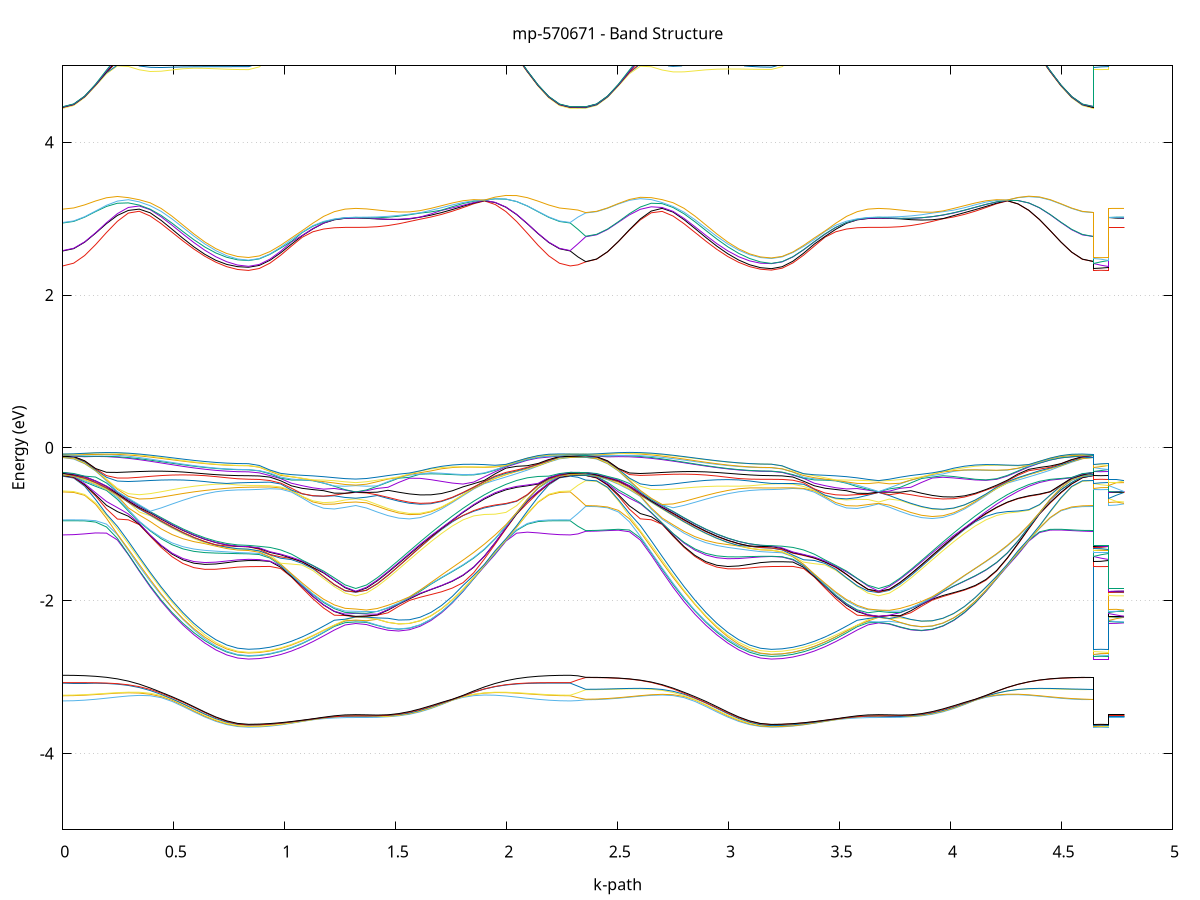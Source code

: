 set title 'mp-570671 - Band Structure'
set xlabel 'k-path'
set ylabel 'Energy (eV)'
set grid y
set yrange [-5:5]
set terminal png size 800,600
set output 'mp-570671_bands_gnuplot.png'
plot '-' using 1:2 with lines notitle, '-' using 1:2 with lines notitle, '-' using 1:2 with lines notitle, '-' using 1:2 with lines notitle, '-' using 1:2 with lines notitle, '-' using 1:2 with lines notitle, '-' using 1:2 with lines notitle, '-' using 1:2 with lines notitle, '-' using 1:2 with lines notitle, '-' using 1:2 with lines notitle, '-' using 1:2 with lines notitle, '-' using 1:2 with lines notitle, '-' using 1:2 with lines notitle, '-' using 1:2 with lines notitle, '-' using 1:2 with lines notitle, '-' using 1:2 with lines notitle, '-' using 1:2 with lines notitle, '-' using 1:2 with lines notitle, '-' using 1:2 with lines notitle, '-' using 1:2 with lines notitle, '-' using 1:2 with lines notitle, '-' using 1:2 with lines notitle, '-' using 1:2 with lines notitle, '-' using 1:2 with lines notitle, '-' using 1:2 with lines notitle, '-' using 1:2 with lines notitle, '-' using 1:2 with lines notitle, '-' using 1:2 with lines notitle, '-' using 1:2 with lines notitle, '-' using 1:2 with lines notitle, '-' using 1:2 with lines notitle, '-' using 1:2 with lines notitle, '-' using 1:2 with lines notitle, '-' using 1:2 with lines notitle, '-' using 1:2 with lines notitle, '-' using 1:2 with lines notitle, '-' using 1:2 with lines notitle, '-' using 1:2 with lines notitle, '-' using 1:2 with lines notitle, '-' using 1:2 with lines notitle, '-' using 1:2 with lines notitle, '-' using 1:2 with lines notitle, '-' using 1:2 with lines notitle, '-' using 1:2 with lines notitle, '-' using 1:2 with lines notitle, '-' using 1:2 with lines notitle, '-' using 1:2 with lines notitle, '-' using 1:2 with lines notitle, '-' using 1:2 with lines notitle, '-' using 1:2 with lines notitle, '-' using 1:2 with lines notitle, '-' using 1:2 with lines notitle, '-' using 1:2 with lines notitle, '-' using 1:2 with lines notitle, '-' using 1:2 with lines notitle, '-' using 1:2 with lines notitle, '-' using 1:2 with lines notitle, '-' using 1:2 with lines notitle, '-' using 1:2 with lines notitle, '-' using 1:2 with lines notitle, '-' using 1:2 with lines notitle, '-' using 1:2 with lines notitle, '-' using 1:2 with lines notitle, '-' using 1:2 with lines notitle, '-' using 1:2 with lines notitle, '-' using 1:2 with lines notitle, '-' using 1:2 with lines notitle, '-' using 1:2 with lines notitle, '-' using 1:2 with lines notitle, '-' using 1:2 with lines notitle, '-' using 1:2 with lines notitle, '-' using 1:2 with lines notitle, '-' using 1:2 with lines notitle, '-' using 1:2 with lines notitle, '-' using 1:2 with lines notitle, '-' using 1:2 with lines notitle, '-' using 1:2 with lines notitle, '-' using 1:2 with lines notitle, '-' using 1:2 with lines notitle, '-' using 1:2 with lines notitle, '-' using 1:2 with lines notitle, '-' using 1:2 with lines notitle, '-' using 1:2 with lines notitle, '-' using 1:2 with lines notitle, '-' using 1:2 with lines notitle, '-' using 1:2 with lines notitle, '-' using 1:2 with lines notitle, '-' using 1:2 with lines notitle, '-' using 1:2 with lines notitle, '-' using 1:2 with lines notitle, '-' using 1:2 with lines notitle, '-' using 1:2 with lines notitle, '-' using 1:2 with lines notitle, '-' using 1:2 with lines notitle, '-' using 1:2 with lines notitle, '-' using 1:2 with lines notitle, '-' using 1:2 with lines notitle, '-' using 1:2 with lines notitle, '-' using 1:2 with lines notitle, '-' using 1:2 with lines notitle, '-' using 1:2 with lines notitle, '-' using 1:2 with lines notitle, '-' using 1:2 with lines notitle, '-' using 1:2 with lines notitle, '-' using 1:2 with lines notitle, '-' using 1:2 with lines notitle, '-' using 1:2 with lines notitle, '-' using 1:2 with lines notitle, '-' using 1:2 with lines notitle, '-' using 1:2 with lines notitle, '-' using 1:2 with lines notitle, '-' using 1:2 with lines notitle, '-' using 1:2 with lines notitle, '-' using 1:2 with lines notitle, '-' using 1:2 with lines notitle, '-' using 1:2 with lines notitle, '-' using 1:2 with lines notitle, '-' using 1:2 with lines notitle, '-' using 1:2 with lines notitle, '-' using 1:2 with lines notitle, '-' using 1:2 with lines notitle, '-' using 1:2 with lines notitle, '-' using 1:2 with lines notitle, '-' using 1:2 with lines notitle, '-' using 1:2 with lines notitle, '-' using 1:2 with lines notitle, '-' using 1:2 with lines notitle, '-' using 1:2 with lines notitle, '-' using 1:2 with lines notitle, '-' using 1:2 with lines notitle, '-' using 1:2 with lines notitle, '-' using 1:2 with lines notitle, '-' using 1:2 with lines notitle, '-' using 1:2 with lines notitle, '-' using 1:2 with lines notitle, '-' using 1:2 with lines notitle, '-' using 1:2 with lines notitle, '-' using 1:2 with lines notitle, '-' using 1:2 with lines notitle, '-' using 1:2 with lines notitle, '-' using 1:2 with lines notitle, '-' using 1:2 with lines notitle
0.000000 -11.825192
0.049227 -11.821492
0.098455 -11.810492
0.147682 -11.792492
0.196910 -11.767792
0.246137 -11.737092
0.295365 -11.701092
0.344592 -11.660692
0.393820 -11.617092
0.443047 -11.571392
0.492275 -11.525092
0.541502 -11.479492
0.590730 -11.436392
0.639957 -11.396992
0.689185 -11.362992
0.738412 -11.335692
0.787640 -11.316792
0.836867 -11.309692
0.836867 -11.309692
0.885184 -11.308392
0.933500 -11.304492
0.981817 -11.298292
1.030133 -11.290292
1.078450 -11.281092
1.126767 -11.271492
1.175083 -11.262492
1.223400 -11.255192
1.271716 -11.250692
1.320033 -11.248692
1.320033 -11.248692
1.368349 -11.251992
1.416666 -11.261992
1.464982 -11.277992
1.513299 -11.300192
1.561616 -11.328192
1.609932 -11.361692
1.658249 -11.399792
1.706565 -11.441792
1.754882 -11.486292
1.803198 -11.532292
1.851515 -11.578392
1.899831 -11.623392
1.948148 -11.665992
1.996465 -11.705292
2.044781 -11.740192
2.093098 -11.769892
2.141414 -11.793692
2.189731 -11.810992
2.238047 -11.821592
2.286364 -11.825192
2.286364 -11.825192
2.321166 -11.824592
2.355968 -11.823592
2.355968 -11.823592
2.405196 -11.819892
2.454423 -11.808892
2.503651 -11.790892
2.552878 -11.766292
2.602106 -11.735692
2.651333 -11.699692
2.700561 -11.659492
2.749788 -11.615892
2.799016 -11.570392
2.848243 -11.524192
2.897471 -11.478892
2.946698 -11.435992
2.995926 -11.396892
3.045153 -11.363092
3.094381 -11.335892
3.143608 -11.316892
3.192836 -11.309592
3.192836 -11.309592
3.241152 -11.308192
3.289469 -11.304392
3.337785 -11.298192
3.386102 -11.290292
3.434418 -11.281092
3.482735 -11.271492
3.531051 -11.262492
3.579368 -11.255192
3.627685 -11.250692
3.676001 -11.248692
3.676001 -11.248692
3.724318 -11.251992
3.772634 -11.261992
3.820951 -11.277992
3.869267 -11.300092
3.917584 -11.327992
3.965900 -11.361292
4.014217 -11.399292
4.062534 -11.441092
4.110850 -11.485492
4.159167 -11.531292
4.207483 -11.577292
4.255800 -11.622192
4.304116 -11.664692
4.352433 -11.703892
4.400749 -11.738692
4.449066 -11.768392
4.497383 -11.792092
4.545699 -11.809492
4.594016 -11.819992
4.642332 -11.823592
4.642332 -11.309592
4.677134 -11.309592
4.711937 -11.309692
4.711937 -11.248692
4.746739 -11.248692
4.781541 -11.248692
e
0.000000 -11.814092
0.049227 -11.810392
0.098455 -11.799492
0.147682 -11.781592
0.196910 -11.757192
0.246137 -11.726692
0.295365 -11.691092
0.344592 -11.651092
0.393820 -11.607992
0.443047 -11.562992
0.492275 -11.517392
0.541502 -11.472892
0.590730 -11.430692
0.639957 -11.392492
0.689185 -11.359392
0.738412 -11.332792
0.787640 -11.313792
0.836867 -11.305892
0.836867 -11.305892
0.885184 -11.304592
0.933500 -11.300792
0.981817 -11.294792
1.030133 -11.287092
1.078450 -11.278192
1.126767 -11.268992
1.175083 -11.260692
1.223400 -11.254392
1.271716 -11.249792
1.320033 -11.247892
1.320033 -11.247892
1.368349 -11.250592
1.416666 -11.259392
1.464982 -11.274792
1.513299 -11.296192
1.561616 -11.323592
1.609932 -11.356292
1.658249 -11.393692
1.706565 -11.434892
1.754882 -11.478792
1.803198 -11.524092
1.851515 -11.569592
1.899831 -11.614092
1.948148 -11.656292
1.996465 -11.695192
2.044781 -11.729792
2.093098 -11.759192
2.141414 -11.782792
2.189731 -11.800092
2.238047 -11.810592
2.286364 -11.814092
2.286364 -11.814092
2.321166 -11.817592
2.355968 -11.819892
2.355968 -11.819892
2.405196 -11.816292
2.454423 -11.805292
2.503651 -11.787292
2.552878 -11.762692
2.602106 -11.732092
2.651333 -11.696192
2.700561 -11.655992
2.749788 -11.612492
2.799016 -11.566892
2.848243 -11.520692
2.897471 -11.475292
2.946698 -11.432192
2.995926 -11.392892
3.045153 -11.358792
3.094381 -11.331392
3.143608 -11.313292
3.192836 -11.306792
3.192836 -11.306792
3.241152 -11.305492
3.289469 -11.301692
3.337785 -11.295492
3.386102 -11.287592
3.434418 -11.278492
3.482735 -11.269092
3.531051 -11.260692
3.579368 -11.254392
3.627685 -11.249792
3.676001 -11.247892
3.676001 -11.247892
3.724318 -11.250592
3.772634 -11.259492
3.820951 -11.275292
3.869267 -11.297192
3.917584 -11.324992
3.965900 -11.358292
4.014217 -11.396192
4.062534 -11.437892
4.110850 -11.482292
4.159167 -11.527992
4.207483 -11.573892
4.255800 -11.618692
4.304116 -11.661292
4.352433 -11.700392
4.400749 -11.735192
4.449066 -11.764792
4.497383 -11.788492
4.545699 -11.805792
4.594016 -11.816392
4.642332 -11.819892
4.642332 -11.306792
4.677134 -11.306492
4.711937 -11.305892
4.711937 -11.247892
4.746739 -11.247892
4.781541 -11.247892
e
0.000000 -11.811592
0.049227 -11.807892
0.098455 -11.796992
0.147682 -11.779192
0.196910 -11.754692
0.246137 -11.724292
0.295365 -11.688692
0.344592 -11.648692
0.393820 -11.605492
0.443047 -11.560292
0.492275 -11.514492
0.541502 -11.469392
0.590730 -11.426692
0.639957 -11.387692
0.689185 -11.353992
0.738412 -11.326792
0.787640 -11.309892
0.836867 -11.304592
0.836867 -11.304592
0.885184 -11.303292
0.933500 -11.299492
0.981817 -11.293492
1.030133 -11.285692
1.078450 -11.276792
1.126767 -11.267492
1.175083 -11.258892
1.223400 -11.251992
1.271716 -11.247192
1.320033 -11.244692
1.320033 -11.244692
1.368349 -11.248392
1.416666 -11.258092
1.464982 -11.273592
1.513299 -11.294992
1.561616 -11.322192
1.609932 -11.354692
1.658249 -11.391992
1.706565 -11.433092
1.754882 -11.476792
1.803198 -11.522092
1.851515 -11.567492
1.899831 -11.611892
1.948148 -11.653992
1.996465 -11.692792
2.044781 -11.727392
2.093098 -11.756792
2.141414 -11.780292
2.189731 -11.797592
2.238047 -11.807992
2.286364 -11.811592
2.286364 -11.811592
2.321166 -11.806892
2.355968 -11.801392
2.355968 -11.801392
2.405196 -11.797792
2.454423 -11.786992
2.503651 -11.769292
2.552878 -11.744992
2.602106 -11.714892
2.651333 -11.679592
2.700561 -11.640192
2.749788 -11.597692
2.799016 -11.553392
2.848243 -11.508692
2.897471 -11.465092
2.946698 -11.423992
2.995926 -11.386992
3.045153 -11.355192
3.094381 -11.329792
3.143608 -11.310892
3.192836 -11.302392
3.192836 -11.302392
3.241152 -11.301092
3.289469 -11.297492
3.337785 -11.291692
3.386102 -11.284292
3.434418 -11.275892
3.482735 -11.267092
3.531051 -11.258892
3.579368 -11.251992
3.627685 -11.247192
3.676001 -11.244692
3.676001 -11.244692
3.724318 -11.248392
3.772634 -11.257692
3.820951 -11.272392
3.869267 -11.292792
3.917584 -11.318992
3.965900 -11.350592
4.014217 -11.386992
4.062534 -11.427292
4.110850 -11.470292
4.159167 -11.514792
4.207483 -11.559692
4.255800 -11.603492
4.304116 -11.645192
4.352433 -11.683692
4.400749 -11.717892
4.449066 -11.746992
4.497383 -11.770392
4.545699 -11.787492
4.594016 -11.797892
4.642332 -11.801392
4.642332 -11.302392
4.677134 -11.303592
4.711937 -11.304592
4.711937 -11.244692
4.746739 -11.244692
4.781541 -11.244692
e
0.000000 -11.788092
0.049227 -11.784492
0.098455 -11.773792
0.147682 -11.756192
0.196910 -11.732192
0.246137 -11.702392
0.295365 -11.667492
0.344592 -11.628492
0.393820 -11.586492
0.443047 -11.542792
0.492275 -11.498892
0.541502 -11.456092
0.590730 -11.415992
0.639957 -11.379892
0.689185 -11.349292
0.738412 -11.325092
0.787640 -11.306692
0.836867 -11.297692
0.836867 -11.297692
0.885184 -11.296492
0.933500 -11.292992
0.981817 -11.287492
1.030133 -11.280492
1.078450 -11.272592
1.126767 -11.264592
1.175083 -11.257292
1.223400 -11.251092
1.271716 -11.246392
1.320033 -11.244392
1.320033 -11.244392
1.368349 -11.247192
1.416666 -11.255392
1.464982 -11.269092
1.513299 -11.288492
1.561616 -11.313592
1.609932 -11.344192
1.658249 -11.379592
1.706565 -11.418892
1.754882 -11.461092
1.803198 -11.504892
1.851515 -11.548992
1.899831 -11.592292
1.948148 -11.633392
1.996465 -11.671492
2.044781 -11.705292
2.093098 -11.734192
2.141414 -11.757392
2.189731 -11.774292
2.238047 -11.784692
2.286364 -11.788092
2.286364 -11.788092
2.321166 -11.793792
2.355968 -11.799592
2.355968 -11.799592
2.405196 -11.795992
2.454423 -11.785192
2.503651 -11.767492
2.552878 -11.743192
2.602106 -11.713092
2.651333 -11.677792
2.700561 -11.638192
2.749788 -11.595492
2.799016 -11.550792
2.848243 -11.505492
2.897471 -11.461092
2.946698 -11.418992
2.995926 -11.380792
3.045153 -11.347792
3.094381 -11.321192
3.143608 -11.305192
3.192836 -11.300992
3.192836 -11.300992
3.241152 -11.299792
3.289469 -11.296092
3.337785 -11.290292
3.386102 -11.282892
3.434418 -11.274392
3.482735 -11.265492
3.531051 -11.257392
3.579368 -11.251092
3.627685 -11.246392
3.676001 -11.244392
3.676001 -11.244392
3.724318 -11.247192
3.772634 -11.256192
3.820951 -11.270992
3.869267 -11.291492
3.917584 -11.317692
3.965900 -11.349292
4.014217 -11.385692
4.062534 -11.425892
4.110850 -11.468792
4.159167 -11.513292
4.207483 -11.558092
4.255800 -11.601892
4.304116 -11.643492
4.352433 -11.681892
4.400749 -11.716092
4.449066 -11.745192
4.497383 -11.768592
4.545699 -11.785692
4.594016 -11.796092
4.642332 -11.799592
4.642332 -11.300992
4.677134 -11.299492
4.711937 -11.297692
4.711937 -11.244392
4.746739 -11.244392
4.781541 -11.244392
e
0.000000 -11.786492
0.049227 -11.782892
0.098455 -11.772192
0.147682 -11.754692
0.196910 -11.730692
0.246137 -11.700792
0.295365 -11.665892
0.344592 -11.626792
0.393820 -11.584592
0.443047 -11.540492
0.492275 -11.495892
0.541502 -11.452292
0.590730 -11.411192
0.639957 -11.373892
0.689185 -11.341892
0.738412 -11.316392
0.787640 -11.300492
0.836867 -11.296692
0.836867 -11.296692
0.885184 -11.295492
0.933500 -11.291992
0.981817 -11.286592
1.030133 -11.279492
1.078450 -11.271592
1.126767 -11.263592
1.175083 -11.256092
1.223400 -11.249492
1.271716 -11.244892
1.320033 -11.244292
1.320033 -11.244292
1.368349 -11.246492
1.416666 -11.254692
1.464982 -11.268192
1.513299 -11.287492
1.561616 -11.312592
1.609932 -11.343092
1.658249 -11.378492
1.706565 -11.417792
1.754882 -11.459792
1.803198 -11.503592
1.851515 -11.547592
1.899831 -11.590892
1.948148 -11.631992
1.996465 -11.669992
2.044781 -11.703792
2.093098 -11.732592
2.141414 -11.755792
2.189731 -11.772692
2.238047 -11.782992
2.286364 -11.786492
2.286364 -11.786492
2.321166 -11.781492
2.355968 -11.777692
2.355968 -11.777692
2.405196 -11.774092
2.454423 -11.763392
2.503651 -11.745992
2.552878 -11.722192
2.602106 -11.692492
2.651333 -11.657892
2.700561 -11.619192
2.749788 -11.577592
2.799016 -11.534292
2.848243 -11.490692
2.897471 -11.448392
2.946698 -11.408692
2.995926 -11.373192
3.045153 -11.343192
3.094381 -11.319792
3.143608 -11.301792
3.192836 -11.293292
3.192836 -11.293292
3.241152 -11.292192
3.289469 -11.288792
3.337785 -11.283392
3.386102 -11.276592
3.434418 -11.269092
3.482735 -11.262092
3.531051 -11.255792
3.579368 -11.249492
3.627685 -11.244892
3.676001 -11.244292
3.676001 -11.244292
3.724318 -11.246392
3.772634 -11.253692
3.820951 -11.266392
3.869267 -11.284992
3.917584 -11.309292
3.965900 -11.339092
4.014217 -11.373692
4.062534 -11.412292
4.110850 -11.453792
4.159167 -11.496992
4.207483 -11.540592
4.255800 -11.583392
4.304116 -11.624192
4.352433 -11.661892
4.400749 -11.695492
4.449066 -11.724092
4.497383 -11.747092
4.545699 -11.763992
4.594016 -11.774192
4.642332 -11.777692
4.642332 -11.293292
4.677134 -11.294892
4.711937 -11.296692
4.711937 -11.244292
4.746739 -11.244292
4.781541 -11.244292
e
0.000000 -11.772992
0.049227 -11.769392
0.098455 -11.758792
0.147682 -11.741392
0.196910 -11.717592
0.246137 -11.687992
0.295365 -11.653492
0.344592 -11.614792
0.393820 -11.573292
0.443047 -11.529992
0.492275 -11.486492
0.541502 -11.444092
0.590730 -11.404392
0.639957 -11.368692
0.689185 -11.338492
0.738412 -11.314692
0.787640 -11.297492
0.836867 -11.290292
0.836867 -11.290292
0.885184 -11.289192
0.933500 -11.285792
0.981817 -11.280492
1.030133 -11.273692
1.078450 -11.266092
1.126767 -11.259292
1.175083 -11.253892
1.223400 -11.248492
1.271716 -11.244692
1.320033 -11.243892
1.320033 -11.243892
1.368349 -11.245292
1.416666 -11.251992
1.464982 -11.264292
1.513299 -11.282492
1.561616 -11.306492
1.609932 -11.336092
1.658249 -11.370492
1.706565 -11.408792
1.754882 -11.450092
1.803198 -11.493092
1.851515 -11.536492
1.899831 -11.579192
1.948148 -11.619892
1.996465 -11.657392
2.044781 -11.690892
2.093098 -11.719492
2.141414 -11.742492
2.189731 -11.759292
2.238047 -11.769492
2.286364 -11.772992
2.286364 -11.772992
2.321166 -11.773892
2.355968 -11.776192
2.355968 -11.776192
2.405196 -11.772592
2.454423 -11.761992
2.503651 -11.744492
2.552878 -11.720692
2.602106 -11.691092
2.651333 -11.656392
2.700561 -11.617592
2.749788 -11.575892
2.799016 -11.532292
2.848243 -11.488392
2.897471 -11.445592
2.946698 -11.405292
2.995926 -11.368992
3.045153 -11.337992
3.094381 -11.313392
3.143608 -11.296992
3.192836 -11.291992
3.192836 -11.291992
3.241152 -11.290792
3.289469 -11.287492
3.337785 -11.282192
3.386102 -11.275592
3.434418 -11.268292
3.482735 -11.260792
3.531051 -11.254092
3.579368 -11.248492
3.627685 -11.244692
3.676001 -11.243892
3.676001 -11.243892
3.724318 -11.245392
3.772634 -11.252492
3.820951 -11.264992
3.869267 -11.283392
3.917584 -11.307692
3.965900 -11.337492
4.014217 -11.372192
4.062534 -11.410792
4.110850 -11.452292
4.159167 -11.495492
4.207483 -11.539092
4.255800 -11.581892
4.304116 -11.622692
4.352433 -11.660392
4.400749 -11.693992
4.449066 -11.722692
4.497383 -11.745692
4.545699 -11.762492
4.594016 -11.772792
4.642332 -11.776192
4.642332 -11.291992
4.677134 -11.290892
4.711937 -11.290292
4.711937 -11.243892
4.746739 -11.243892
4.781541 -11.243892
e
0.000000 -11.375592
0.049227 -11.374592
0.098455 -11.371692
0.147682 -11.366892
0.196910 -11.360492
0.246137 -11.352592
0.295365 -11.343492
0.344592 -11.333692
0.393820 -11.323292
0.443047 -11.312792
0.492275 -11.302592
0.541502 -11.293092
0.590730 -11.284792
0.639957 -11.277992
0.689185 -11.273292
0.738412 -11.271192
0.787640 -11.272292
0.836867 -11.273992
0.836867 -11.273992
0.885184 -11.273492
0.933500 -11.272092
0.981817 -11.269792
1.030133 -11.266692
1.078450 -11.262892
1.126767 -11.257692
1.175083 -11.251392
1.223400 -11.246992
1.271716 -11.244592
1.320033 -11.243592
1.320033 -11.243592
1.368349 -11.244492
1.416666 -11.246792
1.464982 -11.250192
1.513299 -11.254592
1.561616 -11.260092
1.609932 -11.266892
1.658249 -11.274792
1.706565 -11.283592
1.754882 -11.293292
1.803198 -11.303492
1.851515 -11.313992
1.899831 -11.324592
1.948148 -11.334892
1.996465 -11.344592
2.044781 -11.353392
2.093098 -11.360992
2.141414 -11.367192
2.189731 -11.371792
2.238047 -11.374592
2.286364 -11.375592
2.286364 -11.375592
2.321166 -11.374392
2.355968 -11.372092
2.355968 -11.372092
2.405196 -11.371192
2.454423 -11.368292
2.503651 -11.363592
2.552878 -11.357292
2.602106 -11.349492
2.651333 -11.340692
2.700561 -11.330992
2.749788 -11.320892
2.799016 -11.310692
2.848243 -11.300892
2.897471 -11.291792
2.946698 -11.283992
2.995926 -11.277892
3.045153 -11.273892
3.094381 -11.272292
3.143608 -11.272692
3.192836 -11.272592
3.192836 -11.272592
3.241152 -11.272092
3.289469 -11.270592
3.337785 -11.268192
3.386102 -11.264892
3.434418 -11.260692
3.482735 -11.255692
3.531051 -11.251092
3.579368 -11.246992
3.627685 -11.244592
3.676001 -11.243592
3.676001 -11.243592
3.724318 -11.244292
3.772634 -11.246392
3.820951 -11.249592
3.869267 -11.253792
3.917584 -11.259192
3.965900 -11.265792
4.014217 -11.273392
4.062534 -11.281992
4.110850 -11.291392
4.159167 -11.301392
4.207483 -11.311692
4.255800 -11.321992
4.304116 -11.332092
4.352433 -11.341592
4.400749 -11.350292
4.449066 -11.357792
4.497383 -11.363892
4.545699 -11.368392
4.594016 -11.371192
4.642332 -11.372092
4.642332 -11.272592
4.677134 -11.273492
4.711937 -11.273992
4.711937 -11.243592
4.746739 -11.243592
4.781541 -11.243592
e
0.000000 -11.358392
0.049227 -11.357492
0.098455 -11.354792
0.147682 -11.350392
0.196910 -11.344392
0.246137 -11.337092
0.295365 -11.328692
0.344592 -11.319692
0.393820 -11.310392
0.443047 -11.301092
0.492275 -11.292192
0.541502 -11.284192
0.590730 -11.277492
0.639957 -11.272492
0.689185 -11.269492
0.738412 -11.268692
0.787640 -11.268492
0.836867 -11.266992
0.836867 -11.266992
0.885184 -11.266592
0.933500 -11.265292
0.981817 -11.263192
1.030133 -11.260392
1.078450 -11.256992
1.126767 -11.253192
1.175083 -11.249292
1.223400 -11.246292
1.271716 -11.243692
1.320033 -11.241892
1.320033 -11.241892
1.368349 -11.243292
1.416666 -11.243892
1.464982 -11.245892
1.513299 -11.249192
1.561616 -11.253792
1.609932 -11.259492
1.658249 -11.266292
1.706565 -11.274092
1.754882 -11.282692
1.803198 -11.291892
1.851515 -11.301492
1.899831 -11.311192
1.948148 -11.320692
1.996465 -11.329592
2.044781 -11.337792
2.093098 -11.344892
2.141414 -11.350592
2.189731 -11.354892
2.238047 -11.357592
2.286364 -11.358392
2.286364 -11.358392
2.321166 -11.364492
2.355968 -11.368792
2.355968 -11.368792
2.405196 -11.367792
2.454423 -11.364992
2.503651 -11.360292
2.552878 -11.353992
2.602106 -11.346292
2.651333 -11.337492
2.700561 -11.327792
2.749788 -11.317592
2.799016 -11.307292
2.848243 -11.297292
2.897471 -11.287892
2.946698 -11.279592
2.995926 -11.272792
3.045153 -11.267892
3.094381 -11.265292
3.143608 -11.267492
3.192836 -11.270392
3.192836 -11.270392
3.241152 -11.269892
3.289469 -11.268492
3.337785 -11.266292
3.386102 -11.263392
3.434418 -11.259792
3.482735 -11.255392
3.531051 -11.249892
3.579368 -11.246292
3.627685 -11.243692
3.676001 -11.241892
3.676001 -11.241892
3.724318 -11.243392
3.772634 -11.244792
3.820951 -11.247592
3.869267 -11.251492
3.917584 -11.256792
3.965900 -11.263192
4.014217 -11.270692
4.062534 -11.279192
4.110850 -11.288592
4.159167 -11.298492
4.207483 -11.308692
4.255800 -11.318992
4.304116 -11.328992
4.352433 -11.338492
4.400749 -11.347092
4.449066 -11.354492
4.497383 -11.360592
4.545699 -11.365092
4.594016 -11.367892
4.642332 -11.368792
4.642332 -11.270392
4.677134 -11.268892
4.711937 -11.266992
4.711937 -11.241892
4.746739 -11.241892
4.781541 -11.241892
e
0.000000 -11.356192
0.049227 -11.355192
0.098455 -11.352492
0.147682 -11.348092
0.196910 -11.342192
0.246137 -11.334892
0.295365 -11.326592
0.344592 -11.317492
0.393820 -11.307792
0.443047 -11.298092
0.492275 -11.288592
0.541502 -11.279792
0.590730 -11.272092
0.639957 -11.265892
0.689185 -11.261592
0.738412 -11.259592
0.787640 -11.262492
0.836867 -11.266092
0.836867 -11.266092
0.885184 -11.265692
0.933500 -11.264392
0.981817 -11.262392
1.030133 -11.259592
1.078450 -11.256392
1.126767 -11.252592
1.175083 -11.248692
1.223400 -11.245292
1.271716 -11.243592
1.320033 -11.241892
1.320033 -11.241892
1.368349 -11.242492
1.416666 -11.243392
1.464982 -11.245292
1.513299 -11.248392
1.561616 -11.252792
1.609932 -11.258292
1.658249 -11.264992
1.706565 -11.272692
1.754882 -11.281192
1.803198 -11.290292
1.851515 -11.299792
1.899831 -11.309292
1.948148 -11.318692
1.996465 -11.327592
2.044781 -11.335592
2.093098 -11.342692
2.141414 -11.348392
2.189731 -11.352692
2.238047 -11.355292
2.286364 -11.356192
2.286364 -11.356192
2.321166 -11.349092
2.355968 -11.341392
2.355968 -11.341392
2.405196 -11.340492
2.454423 -11.337992
2.503651 -11.333892
2.552878 -11.328392
2.602106 -11.321692
2.651333 -11.314092
2.700561 -11.305992
2.749788 -11.297592
2.799016 -11.289392
2.848243 -11.281692
2.897471 -11.274792
2.946698 -11.269292
2.995926 -11.265492
3.045153 -11.263692
3.094381 -11.264092
3.143608 -11.263692
3.192836 -11.262192
3.192836 -11.262192
3.241152 -11.261792
3.289469 -11.260692
3.337785 -11.258892
3.386102 -11.256592
3.434418 -11.253892
3.482735 -11.250992
3.531051 -11.248192
3.579368 -11.245292
3.627685 -11.243592
3.676001 -11.241892
3.676001 -11.241892
3.724318 -11.242492
3.772634 -11.242392
3.820951 -11.243192
3.869267 -11.245192
3.917584 -11.248492
3.965900 -11.252992
4.014217 -11.258692
4.062534 -11.265292
4.110850 -11.272792
4.159167 -11.280892
4.207483 -11.289492
4.255800 -11.298192
4.304116 -11.306692
4.352433 -11.314892
4.400749 -11.322292
4.449066 -11.328792
4.497383 -11.334192
4.545699 -11.338092
4.594016 -11.340492
4.642332 -11.341392
4.642332 -11.262192
4.677134 -11.264092
4.711937 -11.266092
4.711937 -11.241892
4.746739 -11.241892
4.781541 -11.241892
e
0.000000 -11.325192
0.049227 -11.324392
0.098455 -11.322092
0.147682 -11.318292
0.196910 -11.313292
0.246137 -11.307192
0.295365 -11.300392
0.344592 -11.292992
0.393820 -11.285592
0.443047 -11.278292
0.492275 -11.271592
0.541502 -11.265692
0.590730 -11.261192
0.639957 -11.258292
0.689185 -11.257392
0.738412 -11.258692
0.787640 -11.258892
0.836867 -11.258392
0.836867 -11.258392
0.885184 -11.258092
0.933500 -11.257192
0.981817 -11.255692
1.030133 -11.253792
1.078450 -11.251692
1.126767 -11.249292
1.175083 -11.246792
1.223400 -11.243992
1.271716 -11.242092
1.320033 -11.241492
1.320033 -11.241492
1.368349 -11.241392
1.416666 -11.240992
1.464982 -11.240992
1.513299 -11.241992
1.561616 -11.244192
1.609932 -11.247492
1.658249 -11.251892
1.706565 -11.257392
1.754882 -11.263692
1.803198 -11.270792
1.851515 -11.278292
1.899831 -11.285992
1.948148 -11.293692
1.996465 -11.300992
2.044781 -11.307792
2.093098 -11.313692
2.141414 -11.318592
2.189731 -11.322192
2.238047 -11.324392
2.286364 -11.325192
2.286364 -11.325192
2.321166 -11.332092
2.355968 -11.339592
2.355968 -11.339592
2.405196 -11.338792
2.454423 -11.336292
2.503651 -11.332192
2.552878 -11.326792
2.602106 -11.320092
2.651333 -11.312392
2.700561 -11.304092
2.749788 -11.295292
2.799016 -11.286492
2.848243 -11.278092
2.897471 -11.270292
2.946698 -11.263692
2.995926 -11.258592
3.045153 -11.255492
3.094381 -11.254792
3.143608 -11.257992
3.192836 -11.261392
3.192836 -11.261392
3.241152 -11.261092
3.289469 -11.259992
3.337785 -11.258192
3.386102 -11.255892
3.434418 -11.253192
3.482735 -11.250192
3.531051 -11.246992
3.579368 -11.243992
3.627685 -11.242092
3.676001 -11.241492
3.676001 -11.241492
3.724318 -11.241392
3.772634 -11.241392
3.820951 -11.242392
3.869267 -11.244492
3.917584 -11.247792
3.965900 -11.252192
4.014217 -11.257792
4.062534 -11.264292
4.110850 -11.271692
4.159167 -11.279792
4.207483 -11.288192
4.255800 -11.296792
4.304116 -11.305292
4.352433 -11.313392
4.400749 -11.320792
4.449066 -11.327192
4.497383 -11.332492
4.545699 -11.336392
4.594016 -11.338792
4.642332 -11.339592
4.642332 -11.261392
4.677134 -11.259692
4.711937 -11.258392
4.711937 -11.241492
4.746739 -11.241492
4.781541 -11.241492
e
0.000000 -11.323992
0.049227 -11.323192
0.098455 -11.320892
0.147682 -11.317192
0.196910 -11.312192
0.246137 -11.306192
0.295365 -11.299192
0.344592 -11.291692
0.393820 -11.283892
0.443047 -11.276092
0.492275 -11.268692
0.541502 -11.262192
0.590730 -11.256792
0.639957 -11.252992
0.689185 -11.251192
0.738412 -11.251792
0.787640 -11.254792
0.836867 -11.257492
0.836867 -11.257492
0.885184 -11.257092
0.933500 -11.256192
0.981817 -11.254692
1.030133 -11.252792
1.078450 -11.250492
1.126767 -11.248092
1.175083 -11.245692
1.223400 -11.242992
1.271716 -11.241192
1.320033 -11.241092
1.320033 -11.241092
1.368349 -11.240592
1.416666 -11.239792
1.464982 -11.239792
1.513299 -11.240992
1.561616 -11.243292
1.609932 -11.246692
1.658249 -11.251292
1.706565 -11.256792
1.754882 -11.263092
1.803198 -11.270092
1.851515 -11.277592
1.899831 -11.285192
1.948148 -11.292792
1.996465 -11.300092
2.044781 -11.306792
2.093098 -11.312592
2.141414 -11.317392
2.189731 -11.320992
2.238047 -11.323192
2.286364 -11.323992
2.286364 -11.323992
2.321166 -11.318192
2.355968 -11.313892
2.355968 -11.313892
2.405196 -11.313092
2.454423 -11.310992
2.503651 -11.307492
2.552878 -11.302892
2.602106 -11.297292
2.651333 -11.290992
2.700561 -11.284192
2.749788 -11.277292
2.799016 -11.270592
2.848243 -11.264392
2.897471 -11.259192
2.946698 -11.255192
2.995926 -11.252792
3.045153 -11.252292
3.094381 -11.253892
3.143608 -11.255192
3.192836 -11.255992
3.192836 -11.255992
3.241152 -11.255692
3.289469 -11.254892
3.337785 -11.253592
3.386102 -11.251892
3.434418 -11.249892
3.482735 -11.247892
3.531051 -11.245692
3.579368 -11.242992
3.627685 -11.241192
3.676001 -11.241092
3.676001 -11.241092
3.724318 -11.240592
3.772634 -11.239692
3.820951 -11.239292
3.869267 -11.239792
3.917584 -11.241392
3.965900 -11.243992
4.014217 -11.247792
4.062534 -11.252392
4.110850 -11.257992
4.159167 -11.264192
4.207483 -11.270992
4.255800 -11.277892
4.304116 -11.284892
4.352433 -11.291592
4.400749 -11.297792
4.449066 -11.303292
4.497383 -11.307792
4.545699 -11.311092
4.594016 -11.313192
4.642332 -11.313892
4.642332 -11.255992
4.677134 -11.256592
4.711937 -11.257492
4.711937 -11.241092
4.746739 -11.241092
4.781541 -11.241092
e
0.000000 -11.309292
0.049227 -11.308592
0.098455 -11.306492
0.147682 -11.303192
0.196910 -11.298592
0.246137 -11.293192
0.295365 -11.286992
0.344592 -11.280292
0.393820 -11.273592
0.443047 -11.266992
0.492275 -11.260892
0.541502 -11.255692
0.590730 -11.251692
0.639957 -11.249292
0.689185 -11.248792
0.738412 -11.250092
0.787640 -11.252492
0.836867 -11.253992
0.836867 -11.253992
0.885184 -11.253692
0.933500 -11.252892
0.981817 -11.251592
1.030133 -11.249992
1.078450 -11.248092
1.126767 -11.246092
1.175083 -11.244192
1.223400 -11.242392
1.271716 -11.240692
1.320033 -11.241092
1.320033 -11.241092
1.368349 -11.239392
1.416666 -11.237992
1.464982 -11.237392
1.513299 -11.237792
1.561616 -11.239192
1.609932 -11.241692
1.658249 -11.245192
1.706565 -11.249692
1.754882 -11.254992
1.803198 -11.260992
1.851515 -11.267492
1.899831 -11.274292
1.948148 -11.281092
1.996465 -11.287592
2.044781 -11.293692
2.093098 -11.298992
2.141414 -11.303392
2.189731 -11.306592
2.238047 -11.308592
2.286364 -11.309292
2.286364 -11.309292
2.321166 -11.310292
2.355968 -11.312892
2.355968 -11.312892
2.405196 -11.312092
2.454423 -11.309992
2.503651 -11.306492
2.552878 -11.301792
2.602106 -11.296192
2.651333 -11.289692
2.700561 -11.282792
2.749788 -11.275692
2.799016 -11.268792
2.848243 -11.262292
2.897471 -11.256692
2.946698 -11.252292
2.995926 -11.249392
3.045153 -11.248492
3.094381 -11.249592
3.143608 -11.252392
3.192836 -11.254292
3.192836 -11.254292
3.241152 -11.253992
3.289469 -11.253092
3.337785 -11.251792
3.386102 -11.250092
3.434418 -11.248192
3.482735 -11.246192
3.531051 -11.244192
3.579368 -11.242392
3.627685 -11.240692
3.676001 -11.241092
3.676001 -11.241092
3.724318 -11.239392
3.772634 -11.237992
3.820951 -11.237492
3.869267 -11.237992
3.917584 -11.239592
3.965900 -11.242292
4.014217 -11.246092
4.062534 -11.250892
4.110850 -11.256492
4.159167 -11.262792
4.207483 -11.269592
4.255800 -11.276692
4.304116 -11.283692
4.352433 -11.290492
4.400749 -11.296692
4.449066 -11.302192
4.497383 -11.306692
4.545699 -11.310092
4.594016 -11.312192
4.642332 -11.312892
4.642332 -11.254292
4.677134 -11.254092
4.711937 -11.253992
4.711937 -11.241092
4.746739 -11.241092
4.781541 -11.241092
e
0.000000 -7.540992
0.049227 -7.540392
0.098455 -7.538692
0.147682 -7.535992
0.196910 -7.532492
0.246137 -7.528492
0.295365 -7.524392
0.344592 -7.520392
0.393820 -7.516792
0.443047 -7.513892
0.492275 -7.511592
0.541502 -7.510092
0.590730 -7.509192
0.639957 -7.508692
0.689185 -7.508592
0.738412 -7.508592
0.787640 -7.508592
0.836867 -7.508592
0.836867 -7.508592
0.885184 -7.506792
0.933500 -7.501192
0.981817 -7.492192
1.030133 -7.480192
1.078450 -7.465492
1.126767 -7.448792
1.175083 -7.431292
1.223400 -7.414492
1.271716 -7.400692
1.320033 -7.392692
1.320033 -7.392692
1.368349 -7.400592
1.416666 -7.413392
1.464982 -7.428292
1.513299 -7.443292
1.561616 -7.457192
1.609932 -7.469492
1.658249 -7.480092
1.706565 -7.489092
1.754882 -7.496692
1.803198 -7.503192
1.851515 -7.508992
1.899831 -7.514392
1.948148 -7.519392
1.996465 -7.524192
2.044781 -7.528592
2.093098 -7.532692
2.141414 -7.536092
2.189731 -7.538792
2.238047 -7.540392
2.286364 -7.540992
2.286364 -7.540992
2.321166 -7.540992
2.355968 -7.540992
2.355968 -7.540992
2.405196 -7.540392
2.454423 -7.538692
2.503651 -7.535992
2.552878 -7.532492
2.602106 -7.528492
2.651333 -7.524392
2.700561 -7.520392
2.749788 -7.516792
2.799016 -7.513892
2.848243 -7.511592
2.897471 -7.510092
2.946698 -7.509192
2.995926 -7.508692
3.045153 -7.508592
3.094381 -7.508592
3.143608 -7.508592
3.192836 -7.508592
3.192836 -7.508592
3.241152 -7.506792
3.289469 -7.501192
3.337785 -7.492192
3.386102 -7.480192
3.434418 -7.465492
3.482735 -7.448792
3.531051 -7.431292
3.579368 -7.414492
3.627685 -7.400692
3.676001 -7.392692
3.676001 -7.392692
3.724318 -7.400592
3.772634 -7.413392
3.820951 -7.428292
3.869267 -7.443292
3.917584 -7.457192
3.965900 -7.469492
4.014217 -7.480092
4.062534 -7.489092
4.110850 -7.496692
4.159167 -7.503192
4.207483 -7.508992
4.255800 -7.514392
4.304116 -7.519392
4.352433 -7.524192
4.400749 -7.528592
4.449066 -7.532692
4.497383 -7.536092
4.545699 -7.538792
4.594016 -7.540392
4.642332 -7.540992
4.642332 -7.508592
4.677134 -7.508592
4.711937 -7.508592
4.711937 -7.392692
4.746739 -7.392692
4.781541 -7.392692
e
0.000000 -7.540992
0.049227 -7.539792
0.098455 -7.538092
0.147682 -7.535392
0.196910 -7.531892
0.246137 -7.527892
0.295365 -7.523792
0.344592 -7.519792
0.393820 -7.516192
0.443047 -7.513292
0.492275 -7.510992
0.541502 -7.509492
0.590730 -7.508592
0.639957 -7.508092
0.689185 -7.507992
0.738412 -7.507992
0.787640 -7.507992
0.836867 -7.507992
0.836867 -7.507992
0.885184 -7.506192
0.933500 -7.500592
0.981817 -7.491492
1.030133 -7.479292
1.078450 -7.464292
1.126767 -7.447392
1.175083 -7.429692
1.223400 -7.412792
1.271716 -7.399192
1.320033 -7.392392
1.320033 -7.392392
1.368349 -7.399092
1.416666 -7.411692
1.464982 -7.426492
1.513299 -7.441492
1.561616 -7.455492
1.609932 -7.467992
1.658249 -7.478792
1.706565 -7.487892
1.754882 -7.495692
1.803198 -7.502392
1.851515 -7.508292
1.899831 -7.513692
1.948148 -7.518792
1.996465 -7.523592
2.044781 -7.528092
2.093098 -7.532092
2.141414 -7.535592
2.189731 -7.538192
2.238047 -7.539892
2.286364 -7.540992
2.286364 -7.540992
2.321166 -7.540992
2.355968 -7.540992
2.355968 -7.540992
2.405196 -7.539792
2.454423 -7.538092
2.503651 -7.535392
2.552878 -7.531892
2.602106 -7.527892
2.651333 -7.523792
2.700561 -7.519792
2.749788 -7.516192
2.799016 -7.513292
2.848243 -7.510992
2.897471 -7.509492
2.946698 -7.508592
2.995926 -7.508092
3.045153 -7.507992
3.094381 -7.507992
3.143608 -7.507992
3.192836 -7.507992
3.192836 -7.507992
3.241152 -7.506192
3.289469 -7.500592
3.337785 -7.491492
3.386102 -7.479292
3.434418 -7.464292
3.482735 -7.447392
3.531051 -7.429692
3.579368 -7.412792
3.627685 -7.399192
3.676001 -7.392392
3.676001 -7.392392
3.724318 -7.399092
3.772634 -7.411692
3.820951 -7.426592
3.869267 -7.441592
3.917584 -7.455592
3.965900 -7.467992
4.014217 -7.478792
4.062534 -7.487892
4.110850 -7.495692
4.159167 -7.502392
4.207483 -7.508292
4.255800 -7.513692
4.304116 -7.518792
4.352433 -7.523592
4.400749 -7.528092
4.449066 -7.532092
4.497383 -7.535592
4.545699 -7.538192
4.594016 -7.539892
4.642332 -7.540992
4.642332 -7.507992
4.677134 -7.507992
4.711937 -7.507992
4.711937 -7.392392
4.746739 -7.392392
4.781541 -7.392392
e
0.000000 -7.540392
0.049227 -7.539192
0.098455 -7.535992
0.147682 -7.533292
0.196910 -7.529892
0.246137 -7.525892
0.295365 -7.521692
0.344592 -7.517692
0.393820 -7.514192
0.443047 -7.511192
0.492275 -7.508992
0.541502 -7.507492
0.590730 -7.506592
0.639957 -7.506092
0.689185 -7.505992
0.738412 -7.505992
0.787640 -7.505992
0.836867 -7.505992
0.836867 -7.505992
0.885184 -7.504192
0.933500 -7.498692
0.981817 -7.489692
1.030133 -7.477492
1.078450 -7.462692
1.126767 -7.445992
1.175083 -7.428292
1.223400 -7.411492
1.271716 -7.397892
1.320033 -7.391592
1.320033 -7.391592
1.368349 -7.397792
1.416666 -7.410392
1.464982 -7.425292
1.513299 -7.440292
1.561616 -7.454292
1.609932 -7.466692
1.658249 -7.477292
1.706565 -7.486292
1.754882 -7.493992
1.803198 -7.500492
1.851515 -7.506292
1.899831 -7.511692
1.948148 -7.516692
1.996465 -7.521492
2.044781 -7.525992
2.093098 -7.530092
2.141414 -7.533492
2.189731 -7.536092
2.238047 -7.539292
2.286364 -7.540392
2.286364 -7.540392
2.321166 -7.540392
2.355968 -7.540392
2.355968 -7.540392
2.405196 -7.539192
2.454423 -7.535992
2.503651 -7.533292
2.552878 -7.529892
2.602106 -7.525892
2.651333 -7.521692
2.700561 -7.517692
2.749788 -7.514192
2.799016 -7.511192
2.848243 -7.508992
2.897471 -7.507492
2.946698 -7.506592
2.995926 -7.506092
3.045153 -7.505992
3.094381 -7.505992
3.143608 -7.505992
3.192836 -7.505992
3.192836 -7.505992
3.241152 -7.504192
3.289469 -7.498692
3.337785 -7.489692
3.386102 -7.477492
3.434418 -7.462692
3.482735 -7.445892
3.531051 -7.428292
3.579368 -7.411392
3.627685 -7.397892
3.676001 -7.391592
3.676001 -7.391592
3.724318 -7.397792
3.772634 -7.410292
3.820951 -7.425092
3.869267 -7.440092
3.917584 -7.454092
3.965900 -7.466492
4.014217 -7.477192
4.062534 -7.486292
4.110850 -7.493892
4.159167 -7.500492
4.207483 -7.506292
4.255800 -7.511692
4.304116 -7.516692
4.352433 -7.521492
4.400749 -7.525992
4.449066 -7.530092
4.497383 -7.533492
4.545699 -7.536092
4.594016 -7.539292
4.642332 -7.540392
4.642332 -7.505992
4.677134 -7.505992
4.711937 -7.505992
4.711937 -7.391592
4.746739 -7.391592
4.781541 -7.391592
e
0.000000 -7.540392
0.049227 -7.538592
0.098455 -7.535992
0.147682 -7.533292
0.196910 -7.529792
0.246137 -7.525792
0.295365 -7.521692
0.344592 -7.517692
0.393820 -7.514092
0.443047 -7.511192
0.492275 -7.508992
0.541502 -7.507492
0.590730 -7.506592
0.639957 -7.506092
0.689185 -7.505992
0.738412 -7.505992
0.787640 -7.505992
0.836867 -7.505992
0.836867 -7.505992
0.885184 -7.504192
0.933500 -7.498592
0.981817 -7.489592
1.030133 -7.477392
1.078450 -7.462592
1.126767 -7.445792
1.175083 -7.428092
1.223400 -7.411292
1.271716 -7.397692
1.320033 -7.391192
1.320033 -7.391192
1.368349 -7.397592
1.416666 -7.410092
1.464982 -7.424792
1.513299 -7.439792
1.561616 -7.453792
1.609932 -7.466292
1.658249 -7.476992
1.706565 -7.486092
1.754882 -7.493892
1.803198 -7.500492
1.851515 -7.506292
1.899831 -7.511692
1.948148 -7.516692
1.996465 -7.521492
2.044781 -7.525892
2.093098 -7.529992
2.141414 -7.533392
2.189731 -7.536092
2.238047 -7.538692
2.286364 -7.540392
2.286364 -7.540392
2.321166 -7.540392
2.355968 -7.540392
2.355968 -7.540392
2.405196 -7.538592
2.454423 -7.535992
2.503651 -7.533292
2.552878 -7.529792
2.602106 -7.525792
2.651333 -7.521692
2.700561 -7.517692
2.749788 -7.514092
2.799016 -7.511192
2.848243 -7.508992
2.897471 -7.507492
2.946698 -7.506592
2.995926 -7.506092
3.045153 -7.505992
3.094381 -7.505992
3.143608 -7.505992
3.192836 -7.505992
3.192836 -7.505992
3.241152 -7.504192
3.289469 -7.498592
3.337785 -7.489592
3.386102 -7.477392
3.434418 -7.462592
3.482735 -7.445892
3.531051 -7.428192
3.579368 -7.411292
3.627685 -7.397692
3.676001 -7.391192
3.676001 -7.391192
3.724318 -7.397592
3.772634 -7.410292
3.820951 -7.425092
3.869267 -7.439992
3.917584 -7.453992
3.965900 -7.466392
4.014217 -7.477092
4.062534 -7.486192
4.110850 -7.493892
4.159167 -7.500492
4.207483 -7.506292
4.255800 -7.511692
4.304116 -7.516692
4.352433 -7.521492
4.400749 -7.525892
4.449066 -7.529992
4.497383 -7.533392
4.545699 -7.536092
4.594016 -7.538692
4.642332 -7.540392
4.642332 -7.505992
4.677134 -7.505992
4.711937 -7.505992
4.711937 -7.391192
4.746739 -7.391192
4.781541 -7.391192
e
0.000000 -7.538392
0.049227 -7.537792
0.098455 -7.535392
0.147682 -7.532692
0.196910 -7.529192
0.246137 -7.525192
0.295365 -7.520992
0.344592 -7.516992
0.393820 -7.513492
0.443047 -7.510492
0.492275 -7.508292
0.541502 -7.506792
0.590730 -7.505892
0.639957 -7.505392
0.689185 -7.505192
0.738412 -7.505192
0.787640 -7.505292
0.836867 -7.505292
0.836867 -7.505292
0.885184 -7.503392
0.933500 -7.497892
0.981817 -7.488792
1.030133 -7.476692
1.078450 -7.461792
1.126767 -7.444992
1.175083 -7.427292
1.223400 -7.410392
1.271716 -7.396792
1.320033 -7.390192
1.320033 -7.390192
1.368349 -7.396692
1.416666 -7.409292
1.464982 -7.423992
1.513299 -7.438992
1.561616 -7.452892
1.609932 -7.465392
1.658249 -7.476192
1.706565 -7.485292
1.754882 -7.493092
1.803198 -7.499692
1.851515 -7.505592
1.899831 -7.510992
1.948148 -7.515992
1.996465 -7.520792
2.044781 -7.525292
2.093098 -7.529392
2.141414 -7.532792
2.189731 -7.535392
2.238047 -7.537792
2.286364 -7.538392
2.286364 -7.538392
2.321166 -7.538392
2.355968 -7.538392
2.355968 -7.538392
2.405196 -7.537792
2.454423 -7.535392
2.503651 -7.532692
2.552878 -7.529192
2.602106 -7.525192
2.651333 -7.520992
2.700561 -7.516992
2.749788 -7.513492
2.799016 -7.510492
2.848243 -7.508292
2.897471 -7.506792
2.946698 -7.505892
2.995926 -7.505392
3.045153 -7.505192
3.094381 -7.505192
3.143608 -7.505292
3.192836 -7.505292
3.192836 -7.505292
3.241152 -7.503392
3.289469 -7.497892
3.337785 -7.488792
3.386102 -7.476692
3.434418 -7.461792
3.482735 -7.444992
3.531051 -7.427292
3.579368 -7.410392
3.627685 -7.396792
3.676001 -7.390192
3.676001 -7.390192
3.724318 -7.396692
3.772634 -7.409192
3.820951 -7.423992
3.869267 -7.438892
3.917584 -7.452892
3.965900 -7.465392
4.014217 -7.476192
4.062534 -7.485292
4.110850 -7.493092
4.159167 -7.499692
4.207483 -7.505592
4.255800 -7.510992
4.304116 -7.515992
4.352433 -7.520792
4.400749 -7.525292
4.449066 -7.529392
4.497383 -7.532792
4.545699 -7.535392
4.594016 -7.537792
4.642332 -7.538392
4.642332 -7.505292
4.677134 -7.505292
4.711937 -7.505292
4.711937 -7.390192
4.746739 -7.390192
4.781541 -7.390192
e
0.000000 -7.538392
0.049227 -7.537692
0.098455 -7.534692
0.147682 -7.531992
0.196910 -7.528492
0.246137 -7.524592
0.295365 -7.520392
0.344592 -7.516392
0.393820 -7.512892
0.443047 -7.509892
0.492275 -7.507692
0.541502 -7.506192
0.590730 -7.505292
0.639957 -7.504792
0.689185 -7.504592
0.738412 -7.504592
0.787640 -7.504692
0.836867 -7.504692
0.836867 -7.504692
0.885184 -7.502792
0.933500 -7.497292
0.981817 -7.488292
1.030133 -7.476092
1.078450 -7.461092
1.126767 -7.444192
1.175083 -7.426492
1.223400 -7.409592
1.271716 -7.396092
1.320033 -7.390092
1.320033 -7.390092
1.368349 -7.395992
1.416666 -7.408292
1.464982 -7.422892
1.513299 -7.437792
1.561616 -7.451792
1.609932 -7.464292
1.658249 -7.475192
1.706565 -7.484392
1.754882 -7.492292
1.803198 -7.498992
1.851515 -7.504892
1.899831 -7.510292
1.948148 -7.515392
1.996465 -7.520192
2.044781 -7.524692
2.093098 -7.528692
2.141414 -7.532192
2.189731 -7.534792
2.238047 -7.537692
2.286364 -7.538392
2.286364 -7.538392
2.321166 -7.538392
2.355968 -7.538392
2.355968 -7.538392
2.405196 -7.537692
2.454423 -7.534692
2.503651 -7.531992
2.552878 -7.528492
2.602106 -7.524592
2.651333 -7.520392
2.700561 -7.516392
2.749788 -7.512892
2.799016 -7.509892
2.848243 -7.507692
2.897471 -7.506192
2.946698 -7.505292
2.995926 -7.504792
3.045153 -7.504592
3.094381 -7.504592
3.143608 -7.504692
3.192836 -7.504692
3.192836 -7.504692
3.241152 -7.502792
3.289469 -7.497292
3.337785 -7.488292
3.386102 -7.476092
3.434418 -7.461092
3.482735 -7.444192
3.531051 -7.426492
3.579368 -7.409592
3.627685 -7.396092
3.676001 -7.390092
3.676001 -7.390092
3.724318 -7.395992
3.772634 -7.408292
3.820951 -7.422892
3.869267 -7.437792
3.917584 -7.451792
3.965900 -7.464392
4.014217 -7.475192
4.062534 -7.484392
4.110850 -7.492292
4.159167 -7.498992
4.207483 -7.504892
4.255800 -7.510292
4.304116 -7.515392
4.352433 -7.520192
4.400749 -7.524692
4.449066 -7.528692
4.497383 -7.532192
4.545699 -7.534792
4.594016 -7.537692
4.642332 -7.538392
4.642332 -7.504692
4.677134 -7.504692
4.711937 -7.504692
4.711937 -7.390092
4.746739 -7.390092
4.781541 -7.390092
e
0.000000 -7.538292
0.049227 -7.537092
0.098455 -7.533892
0.147682 -7.525392
0.196910 -7.513792
0.246137 -7.499692
0.295365 -7.483692
0.344592 -7.467192
0.393820 -7.452292
0.443047 -7.441292
0.492275 -7.435192
0.541502 -7.432892
0.590730 -7.432992
0.639957 -7.434292
0.689185 -7.436092
0.738412 -7.437592
0.787640 -7.438692
0.836867 -7.439092
0.836867 -7.439092
0.885184 -7.438092
0.933500 -7.434892
0.981817 -7.429992
1.030133 -7.423392
1.078450 -7.415792
1.126767 -7.407692
1.175083 -7.399892
1.223400 -7.393692
1.271716 -7.390592
1.320033 -7.389892
1.320033 -7.389892
1.368349 -7.390192
1.416666 -7.391192
1.464982 -7.393692
1.513299 -7.396592
1.561616 -7.399392
1.609932 -7.402192
1.658249 -7.404992
1.706565 -7.408392
1.754882 -7.413492
1.803198 -7.421792
1.851515 -7.434292
1.899831 -7.450292
1.948148 -7.467792
1.996465 -7.485092
2.044781 -7.500992
2.093098 -7.514792
2.141414 -7.525992
2.189731 -7.534192
2.238047 -7.537092
2.286364 -7.538292
2.286364 -7.538292
2.321166 -7.538292
2.355968 -7.538292
2.355968 -7.538292
2.405196 -7.537092
2.454423 -7.533892
2.503651 -7.525392
2.552878 -7.513792
2.602106 -7.499692
2.651333 -7.483692
2.700561 -7.467192
2.749788 -7.452292
2.799016 -7.441292
2.848243 -7.435192
2.897471 -7.432892
2.946698 -7.432992
2.995926 -7.434292
3.045153 -7.436092
3.094381 -7.437592
3.143608 -7.438692
3.192836 -7.439092
3.192836 -7.439092
3.241152 -7.438092
3.289469 -7.434892
3.337785 -7.429992
3.386102 -7.423392
3.434418 -7.415792
3.482735 -7.407692
3.531051 -7.399892
3.579368 -7.393692
3.627685 -7.390592
3.676001 -7.389992
3.676001 -7.389992
3.724318 -7.390192
3.772634 -7.391192
3.820951 -7.393692
3.869267 -7.396592
3.917584 -7.399392
3.965900 -7.402192
4.014217 -7.404992
4.062534 -7.408392
4.110850 -7.413492
4.159167 -7.421792
4.207483 -7.434292
4.255800 -7.450292
4.304116 -7.467792
4.352433 -7.485092
4.400749 -7.500992
4.449066 -7.514792
4.497383 -7.525992
4.545699 -7.534192
4.594016 -7.537092
4.642332 -7.538292
4.642332 -7.439092
4.677134 -7.439092
4.711937 -7.439092
4.711937 -7.389892
4.746739 -7.389992
4.781541 -7.389992
e
0.000000 -7.538292
0.049227 -7.536592
0.098455 -7.533292
0.147682 -7.524392
0.196910 -7.512492
0.246137 -7.497992
0.295365 -7.481792
0.344592 -7.465192
0.393820 -7.450292
0.443047 -7.439392
0.492275 -7.433492
0.541502 -7.431492
0.590730 -7.431792
0.639957 -7.433292
0.689185 -7.435092
0.738412 -7.436692
0.787640 -7.437792
0.836867 -7.438192
0.836867 -7.438192
0.885184 -7.437092
0.933500 -7.433992
0.981817 -7.429092
1.030133 -7.422592
1.078450 -7.414992
1.126767 -7.406892
1.175083 -7.399192
1.223400 -7.392892
1.271716 -7.389692
1.320033 -7.389592
1.320033 -7.389592
1.368349 -7.389292
1.416666 -7.390492
1.464982 -7.392992
1.513299 -7.395792
1.561616 -7.398692
1.609932 -7.401292
1.658249 -7.403992
1.706565 -7.407192
1.754882 -7.411992
1.803198 -7.419892
1.851515 -7.432192
1.899831 -7.448092
1.948148 -7.465592
1.996465 -7.483092
2.044781 -7.499292
2.093098 -7.513492
2.141414 -7.524992
2.189731 -7.533492
2.238047 -7.536592
2.286364 -7.538292
2.286364 -7.538292
2.321166 -7.538292
2.355968 -7.538292
2.355968 -7.538292
2.405196 -7.536592
2.454423 -7.533292
2.503651 -7.524392
2.552878 -7.512492
2.602106 -7.497992
2.651333 -7.481792
2.700561 -7.465192
2.749788 -7.450292
2.799016 -7.439392
2.848243 -7.433492
2.897471 -7.431492
2.946698 -7.431792
2.995926 -7.433292
3.045153 -7.435092
3.094381 -7.436692
3.143608 -7.437792
3.192836 -7.438192
3.192836 -7.438192
3.241152 -7.437092
3.289469 -7.433992
3.337785 -7.429092
3.386102 -7.422592
3.434418 -7.414992
3.482735 -7.406892
3.531051 -7.399192
3.579368 -7.392892
3.627685 -7.389692
3.676001 -7.389592
3.676001 -7.389592
3.724318 -7.389292
3.772634 -7.390492
3.820951 -7.392992
3.869267 -7.395792
3.917584 -7.398692
3.965900 -7.401292
4.014217 -7.403992
4.062534 -7.407192
4.110850 -7.411992
4.159167 -7.419992
4.207483 -7.432392
4.255800 -7.448392
4.304116 -7.465892
4.352433 -7.483192
4.400749 -7.499292
4.449066 -7.513492
4.497383 -7.524992
4.545699 -7.533492
4.594016 -7.536592
4.642332 -7.538292
4.642332 -7.438192
4.677134 -7.438192
4.711937 -7.438192
4.711937 -7.389592
4.746739 -7.389592
4.781541 -7.389592
e
0.000000 -7.537692
0.049227 -7.536492
0.098455 -7.531292
0.147682 -7.522692
0.196910 -7.510992
0.246137 -7.496792
0.295365 -7.480692
0.344592 -7.463992
0.393820 -7.448992
0.443047 -7.438192
0.492275 -7.432292
0.541502 -7.430292
0.590730 -7.430592
0.639957 -7.431992
0.689185 -7.433792
0.738412 -7.435392
0.787640 -7.436492
0.836867 -7.436892
0.836867 -7.436892
0.885184 -7.435792
0.933500 -7.432692
0.981817 -7.427792
1.030133 -7.421292
1.078450 -7.413692
1.126767 -7.405592
1.175083 -7.397892
1.223400 -7.391592
1.271716 -7.388392
1.320033 -7.388992
1.320033 -7.388992
1.368349 -7.387992
1.416666 -7.389192
1.464982 -7.391692
1.513299 -7.394592
1.561616 -7.397392
1.609932 -7.400092
1.658249 -7.402792
1.706565 -7.406092
1.754882 -7.410892
1.803198 -7.418992
1.851515 -7.431392
1.899831 -7.447292
1.948148 -7.464792
1.996465 -7.482092
2.044781 -7.498092
2.093098 -7.511992
2.141414 -7.523192
2.189731 -7.531492
2.238047 -7.536592
2.286364 -7.537692
2.286364 -7.537692
2.321166 -7.537692
2.355968 -7.537692
2.355968 -7.537692
2.405196 -7.536492
2.454423 -7.531292
2.503651 -7.522592
2.552878 -7.510992
2.602106 -7.496592
2.651333 -7.480392
2.700561 -7.463792
2.749788 -7.448992
2.799016 -7.438192
2.848243 -7.432392
2.897471 -7.430292
2.946698 -7.430592
2.995926 -7.431992
3.045153 -7.433792
3.094381 -7.435392
3.143608 -7.436492
3.192836 -7.436892
3.192836 -7.436892
3.241152 -7.435792
3.289469 -7.432692
3.337785 -7.427792
3.386102 -7.421292
3.434418 -7.413692
3.482735 -7.405592
3.531051 -7.397892
3.579368 -7.391592
3.627685 -7.388392
3.676001 -7.388992
3.676001 -7.388992
3.724318 -7.387992
3.772634 -7.389192
3.820951 -7.391692
3.869267 -7.394592
3.917584 -7.397392
3.965900 -7.400092
4.014217 -7.402792
4.062534 -7.406092
4.110850 -7.410792
4.159167 -7.418592
4.207483 -7.430592
4.255800 -7.446392
4.304116 -7.464092
4.352433 -7.481692
4.400749 -7.497892
4.449066 -7.511892
4.497383 -7.523192
4.545699 -7.531492
4.594016 -7.536592
4.642332 -7.537692
4.642332 -7.436892
4.677134 -7.436892
4.711937 -7.436892
4.711937 -7.388992
4.746739 -7.388992
4.781541 -7.388992
e
0.000000 -7.537692
0.049227 -7.536392
0.098455 -7.531192
0.147682 -7.522492
0.196910 -7.510692
0.246137 -7.495992
0.295365 -7.479392
0.344592 -7.462492
0.393820 -7.447692
0.443047 -7.437292
0.492275 -7.431792
0.541502 -7.429992
0.590730 -7.430192
0.639957 -7.431592
0.689185 -7.433392
0.738412 -7.434992
0.787640 -7.436092
0.836867 -7.436492
0.836867 -7.436492
0.885184 -7.435392
0.933500 -7.432292
0.981817 -7.427392
1.030133 -7.420892
1.078450 -7.413192
1.126767 -7.405192
1.175083 -7.397392
1.223400 -7.391192
1.271716 -7.387992
1.320033 -7.388792
1.320033 -7.388792
1.368349 -7.387592
1.416666 -7.388692
1.464982 -7.391192
1.513299 -7.394092
1.561616 -7.396892
1.609932 -7.399592
1.658249 -7.402392
1.706565 -7.405592
1.754882 -7.410392
1.803198 -7.417992
1.851515 -7.429692
1.899831 -7.445292
1.948148 -7.462992
1.996465 -7.480792
2.044781 -7.497292
2.093098 -7.511592
2.141414 -7.523092
2.189731 -7.531492
2.238047 -7.536492
2.286364 -7.537692
2.286364 -7.537692
2.321166 -7.537692
2.355968 -7.537692
2.355968 -7.537692
2.405196 -7.536392
2.454423 -7.531192
2.503651 -7.522492
2.552878 -7.510692
2.602106 -7.496192
2.651333 -7.479692
2.700561 -7.462792
2.749788 -7.447792
2.799016 -7.437192
2.848243 -7.431692
2.897471 -7.429892
2.946698 -7.430192
2.995926 -7.431592
3.045153 -7.433392
3.094381 -7.434992
3.143608 -7.436092
3.192836 -7.436492
3.192836 -7.436492
3.241152 -7.435392
3.289469 -7.432292
3.337785 -7.427392
3.386102 -7.420892
3.434418 -7.413192
3.482735 -7.405192
3.531051 -7.397392
3.579368 -7.391192
3.627685 -7.387992
3.676001 -7.388792
3.676001 -7.388792
3.724318 -7.387592
3.772634 -7.388692
3.820951 -7.391192
3.869267 -7.394092
3.917584 -7.396892
3.965900 -7.399592
4.014217 -7.402392
4.062534 -7.405592
4.110850 -7.410492
4.159167 -7.418392
4.207483 -7.430392
4.255800 -7.446192
4.304116 -7.463692
4.352433 -7.481292
4.400749 -7.497592
4.449066 -7.511692
4.497383 -7.523092
4.545699 -7.531492
4.594016 -7.536492
4.642332 -7.537692
4.642332 -7.436492
4.677134 -7.436492
4.711937 -7.436492
4.711937 -7.388792
4.746739 -7.388792
4.781541 -7.388792
e
0.000000 -7.536992
0.049227 -7.535892
0.098455 -7.530492
0.147682 -7.521792
0.196910 -7.509792
0.246137 -7.495092
0.295365 -7.478392
0.344592 -7.461292
0.393820 -7.446392
0.443047 -7.435992
0.492275 -7.430692
0.541502 -7.428892
0.590730 -7.429292
0.639957 -7.430792
0.689185 -7.432492
0.738412 -7.434092
0.787640 -7.435192
0.836867 -7.435592
0.836867 -7.435592
0.885184 -7.434592
0.933500 -7.431492
0.981817 -7.426492
1.030133 -7.419992
1.078450 -7.412392
1.126767 -7.404292
1.175083 -7.396492
1.223400 -7.390292
1.271716 -7.387092
1.320033 -7.388492
1.320033 -7.388492
1.368349 -7.386692
1.416666 -7.387792
1.464982 -7.390292
1.513299 -7.393192
1.561616 -7.395992
1.609932 -7.398692
1.658249 -7.401492
1.706565 -7.404792
1.754882 -7.409492
1.803198 -7.416992
1.851515 -7.428792
1.899831 -7.444492
1.948148 -7.462192
1.996465 -7.479892
2.044781 -7.496492
2.093098 -7.510792
2.141414 -7.522392
2.189731 -7.530792
2.238047 -7.535892
2.286364 -7.536992
2.286364 -7.536992
2.321166 -7.536992
2.355968 -7.536992
2.355968 -7.536992
2.405196 -7.535892
2.454423 -7.530492
2.503651 -7.521792
2.552878 -7.509792
2.602106 -7.494992
2.651333 -7.478292
2.700561 -7.461192
2.749788 -7.446392
2.799016 -7.435992
2.848243 -7.430692
2.897471 -7.428992
2.946698 -7.429292
2.995926 -7.430792
3.045153 -7.432492
3.094381 -7.434092
3.143608 -7.435192
3.192836 -7.435592
3.192836 -7.435592
3.241152 -7.434592
3.289469 -7.431492
3.337785 -7.426492
3.386102 -7.419992
3.434418 -7.412392
3.482735 -7.404292
3.531051 -7.396492
3.579368 -7.390292
3.627685 -7.387092
3.676001 -7.388492
3.676001 -7.388492
3.724318 -7.386692
3.772634 -7.387792
3.820951 -7.390292
3.869267 -7.393192
3.917584 -7.395992
3.965900 -7.398692
4.014217 -7.401492
4.062534 -7.404792
4.110850 -7.409392
4.159167 -7.416892
4.207483 -7.428592
4.255800 -7.444092
4.304116 -7.461892
4.352433 -7.479692
4.400749 -7.496392
4.449066 -7.510792
4.497383 -7.522392
4.545699 -7.530792
4.594016 -7.535892
4.642332 -7.536992
4.642332 -7.435592
4.677134 -7.435592
4.711937 -7.435592
4.711937 -7.388492
4.746739 -7.388492
4.781541 -7.388492
e
0.000000 -7.536992
0.049227 -7.535192
0.098455 -7.529892
0.147682 -7.520992
0.196910 -7.508692
0.246137 -7.493692
0.295365 -7.476792
0.344592 -7.459692
0.393820 -7.444792
0.443047 -7.434492
0.492275 -7.429392
0.541502 -7.427892
0.590730 -7.428592
0.639957 -7.430092
0.689185 -7.431992
0.738412 -7.433692
0.787640 -7.434792
0.836867 -7.435192
0.836867 -7.435192
0.885184 -7.434092
0.933500 -7.430992
0.981817 -7.426092
1.030133 -7.419592
1.078450 -7.411992
1.126767 -7.403892
1.175083 -7.396192
1.223400 -7.389892
1.271716 -7.386692
1.320033 -7.388192
1.320033 -7.388192
1.368349 -7.386292
1.416666 -7.387492
1.464982 -7.389992
1.513299 -7.392892
1.561616 -7.395692
1.609932 -7.398292
1.658249 -7.400992
1.706565 -7.403992
1.754882 -7.408392
1.803198 -7.415592
1.851515 -7.427092
1.899831 -7.442592
1.948148 -7.460392
1.996465 -7.478392
2.044781 -7.495092
2.093098 -7.509692
2.141414 -7.521592
2.189731 -7.530092
2.238047 -7.535292
2.286364 -7.536992
2.286364 -7.536992
2.321166 -7.536992
2.355968 -7.536992
2.355968 -7.536992
2.405196 -7.535192
2.454423 -7.529892
2.503651 -7.520992
2.552878 -7.508692
2.602106 -7.493692
2.651333 -7.476792
2.700561 -7.459692
2.749788 -7.444792
2.799016 -7.434492
2.848243 -7.429392
2.897471 -7.427892
2.946698 -7.428592
2.995926 -7.430092
3.045153 -7.431992
3.094381 -7.433692
3.143608 -7.434792
3.192836 -7.435192
3.192836 -7.435192
3.241152 -7.434092
3.289469 -7.430992
3.337785 -7.426092
3.386102 -7.419592
3.434418 -7.411992
3.482735 -7.403892
3.531051 -7.396192
3.579368 -7.389892
3.627685 -7.386692
3.676001 -7.388192
3.676001 -7.388192
3.724318 -7.386292
3.772634 -7.387492
3.820951 -7.389992
3.869267 -7.392892
3.917584 -7.395692
3.965900 -7.398292
4.014217 -7.400992
4.062534 -7.403992
4.110850 -7.408392
4.159167 -7.415592
4.207483 -7.427092
4.255800 -7.442692
4.304116 -7.460392
4.352433 -7.478392
4.400749 -7.495192
4.449066 -7.509792
4.497383 -7.521592
4.545699 -7.530092
4.594016 -7.535292
4.642332 -7.536992
4.642332 -7.435192
4.677134 -7.435192
4.711937 -7.435192
4.711937 -7.388192
4.746739 -7.388192
4.781541 -7.388192
e
0.000000 -7.425692
0.049227 -7.424992
0.098455 -7.422892
0.147682 -7.419492
0.196910 -7.414992
0.246137 -7.409192
0.295365 -7.402292
0.344592 -7.393892
0.393820 -7.383292
0.443047 -7.373192
0.492275 -7.367992
0.541502 -7.363992
0.590730 -7.360192
0.639957 -7.356892
0.689185 -7.354192
0.738412 -7.352192
0.787640 -7.350992
0.836867 -7.350492
0.836867 -7.350492
0.885184 -7.350492
0.933500 -7.350192
0.981817 -7.349792
1.030133 -7.349192
1.078450 -7.348492
1.126767 -7.347592
1.175083 -7.346392
1.223400 -7.344692
1.271716 -7.342192
1.320033 -7.339992
1.320033 -7.339992
1.368349 -7.344992
1.416666 -7.350892
1.464982 -7.355192
1.513299 -7.358892
1.561616 -7.362392
1.609932 -7.365892
1.658249 -7.369692
1.706565 -7.373592
1.754882 -7.377792
1.803198 -7.382292
1.851515 -7.387192
1.899831 -7.392592
1.948148 -7.398492
1.996465 -7.404392
2.044781 -7.410192
2.093098 -7.415392
2.141414 -7.419792
2.189731 -7.422992
2.238047 -7.424992
2.286364 -7.425692
2.286364 -7.425692
2.321166 -7.425692
2.355968 -7.425692
2.355968 -7.425692
2.405196 -7.424992
2.454423 -7.422892
2.503651 -7.419492
2.552878 -7.414992
2.602106 -7.409192
2.651333 -7.402292
2.700561 -7.393892
2.749788 -7.383292
2.799016 -7.373192
2.848243 -7.367992
2.897471 -7.363992
2.946698 -7.360192
2.995926 -7.356892
3.045153 -7.354192
3.094381 -7.352192
3.143608 -7.350992
3.192836 -7.350492
3.192836 -7.350492
3.241152 -7.350492
3.289469 -7.350192
3.337785 -7.349792
3.386102 -7.349192
3.434418 -7.348492
3.482735 -7.347592
3.531051 -7.346392
3.579368 -7.344692
3.627685 -7.342192
3.676001 -7.339992
3.676001 -7.339992
3.724318 -7.344992
3.772634 -7.350892
3.820951 -7.355192
3.869267 -7.358892
3.917584 -7.362392
3.965900 -7.365892
4.014217 -7.369692
4.062534 -7.373592
4.110850 -7.377792
4.159167 -7.382292
4.207483 -7.387192
4.255800 -7.392592
4.304116 -7.398492
4.352433 -7.404392
4.400749 -7.410192
4.449066 -7.415392
4.497383 -7.419792
4.545699 -7.422992
4.594016 -7.424992
4.642332 -7.425692
4.642332 -7.350492
4.677134 -7.350492
4.711937 -7.350492
4.711937 -7.339992
4.746739 -7.339992
4.781541 -7.339992
e
0.000000 -7.424192
0.049227 -7.423492
0.098455 -7.421392
0.147682 -7.418092
0.196910 -7.413592
0.246137 -7.407992
0.295365 -7.401192
0.344592 -7.392792
0.393820 -7.382192
0.443047 -7.372292
0.492275 -7.366992
0.541502 -7.362892
0.590730 -7.359092
0.639957 -7.355792
0.689185 -7.353092
0.738412 -7.351092
0.787640 -7.349792
0.836867 -7.349392
0.836867 -7.349392
0.885184 -7.349392
0.933500 -7.349092
0.981817 -7.348692
1.030133 -7.348192
1.078450 -7.347492
1.126767 -7.346592
1.175083 -7.345492
1.223400 -7.343792
1.271716 -7.341392
1.320033 -7.339292
1.320033 -7.339292
1.368349 -7.344192
1.416666 -7.350092
1.464982 -7.354392
1.513299 -7.358092
1.561616 -7.361592
1.609932 -7.365192
1.658249 -7.368892
1.706565 -7.372792
1.754882 -7.376992
1.803198 -7.381492
1.851515 -7.386292
1.899831 -7.391692
1.948148 -7.397392
1.996465 -7.403292
2.044781 -7.408892
2.093098 -7.414092
2.141414 -7.418292
2.189731 -7.421492
2.238047 -7.423492
2.286364 -7.424192
2.286364 -7.424192
2.321166 -7.424192
2.355968 -7.424192
2.355968 -7.424192
2.405196 -7.423492
2.454423 -7.421492
2.503651 -7.418092
2.552878 -7.413592
2.602106 -7.407992
2.651333 -7.401192
2.700561 -7.392792
2.749788 -7.382192
2.799016 -7.372292
2.848243 -7.366992
2.897471 -7.362892
2.946698 -7.359092
2.995926 -7.355792
3.045153 -7.353092
3.094381 -7.351092
3.143608 -7.349792
3.192836 -7.349392
3.192836 -7.349392
3.241152 -7.349392
3.289469 -7.349092
3.337785 -7.348692
3.386102 -7.348192
3.434418 -7.347492
3.482735 -7.346592
3.531051 -7.345492
3.579368 -7.343792
3.627685 -7.341392
3.676001 -7.339292
3.676001 -7.339292
3.724318 -7.344192
3.772634 -7.350092
3.820951 -7.354392
3.869267 -7.358092
3.917584 -7.361592
3.965900 -7.365192
4.014217 -7.368892
4.062534 -7.372792
4.110850 -7.376992
4.159167 -7.381492
4.207483 -7.386292
4.255800 -7.391692
4.304116 -7.397392
4.352433 -7.403292
4.400749 -7.408892
4.449066 -7.414092
4.497383 -7.418392
4.545699 -7.421592
4.594016 -7.423492
4.642332 -7.424192
4.642332 -7.349392
4.677134 -7.349392
4.711937 -7.349392
4.711937 -7.339292
4.746739 -7.339292
4.781541 -7.339292
e
0.000000 -7.422992
0.049227 -7.422292
0.098455 -7.420292
0.147682 -7.416892
0.196910 -7.412392
0.246137 -7.406692
0.295365 -7.399892
0.344592 -7.391492
0.393820 -7.380992
0.443047 -7.371092
0.492275 -7.365792
0.541502 -7.361792
0.590730 -7.357992
0.639957 -7.354692
0.689185 -7.351992
0.738412 -7.350092
0.787640 -7.348892
0.836867 -7.348492
0.836867 -7.348492
0.885184 -7.348392
0.933500 -7.348092
0.981817 -7.347692
1.030133 -7.347192
1.078450 -7.346492
1.126767 -7.345592
1.175083 -7.344492
1.223400 -7.342792
1.271716 -7.340292
1.320033 -7.338092
1.320033 -7.338092
1.368349 -7.343192
1.416666 -7.349092
1.464982 -7.353292
1.513299 -7.356992
1.561616 -7.360392
1.609932 -7.363992
1.658249 -7.367692
1.706565 -7.371592
1.754882 -7.375792
1.803198 -7.380192
1.851515 -7.385092
1.899831 -7.390392
1.948148 -7.396092
1.996465 -7.401992
2.044781 -7.407692
2.093098 -7.412892
2.141414 -7.417192
2.189731 -7.420392
2.238047 -7.422392
2.286364 -7.422992
2.286364 -7.422992
2.321166 -7.422992
2.355968 -7.422792
2.355968 -7.422792
2.405196 -7.422192
2.454423 -7.420092
2.503651 -7.416792
2.552878 -7.412292
2.602106 -7.406692
2.651333 -7.399892
2.700561 -7.391492
2.749788 -7.380992
2.799016 -7.371092
2.848243 -7.365792
2.897471 -7.361792
2.946698 -7.357992
2.995926 -7.354692
3.045153 -7.351992
3.094381 -7.350092
3.143608 -7.348892
3.192836 -7.348492
3.192836 -7.348492
3.241152 -7.348392
3.289469 -7.348092
3.337785 -7.347692
3.386102 -7.347192
3.434418 -7.346492
3.482735 -7.345592
3.531051 -7.344492
3.579368 -7.342792
3.627685 -7.340292
3.676001 -7.338092
3.676001 -7.338092
3.724318 -7.343192
3.772634 -7.349092
3.820951 -7.353292
3.869267 -7.356992
3.917584 -7.360392
3.965900 -7.363992
4.014217 -7.367692
4.062534 -7.371592
4.110850 -7.375792
4.159167 -7.380192
4.207483 -7.385092
4.255800 -7.390392
4.304116 -7.396092
4.352433 -7.401992
4.400749 -7.407692
4.449066 -7.412792
4.497383 -7.416992
4.545699 -7.420192
4.594016 -7.422192
4.642332 -7.422792
4.642332 -7.348492
4.677134 -7.348492
4.711937 -7.348492
4.711937 -7.338092
4.746739 -7.338092
4.781541 -7.338092
e
0.000000 -7.422492
0.049227 -7.421792
0.098455 -7.419692
0.147682 -7.416392
0.196910 -7.411992
0.246137 -7.406392
0.295365 -7.399592
0.344592 -7.391192
0.393820 -7.380592
0.443047 -7.370592
0.492275 -7.365392
0.541502 -7.361292
0.590730 -7.357492
0.639957 -7.354192
0.689185 -7.351492
0.738412 -7.349492
0.787640 -7.348292
0.836867 -7.347892
0.836867 -7.347892
0.885184 -7.347792
0.933500 -7.347592
0.981817 -7.347192
1.030133 -7.346592
1.078450 -7.345892
1.126767 -7.344992
1.175083 -7.343892
1.223400 -7.342192
1.271716 -7.339692
1.320033 -7.337592
1.320033 -7.337592
1.368349 -7.342492
1.416666 -7.348392
1.464982 -7.352692
1.513299 -7.356392
1.561616 -7.359892
1.609932 -7.363392
1.658249 -7.367192
1.706565 -7.371092
1.754882 -7.375292
1.803198 -7.379792
1.851515 -7.384592
1.899831 -7.389992
1.948148 -7.395692
1.996465 -7.401592
2.044781 -7.407292
2.093098 -7.412392
2.141414 -7.416692
2.189731 -7.419792
2.238047 -7.421792
2.286364 -7.422492
2.286364 -7.422492
2.321166 -7.422492
2.355968 -7.422592
2.355968 -7.422592
2.405196 -7.421892
2.454423 -7.419892
2.503651 -7.416592
2.552878 -7.412092
2.602106 -7.406392
2.651333 -7.399592
2.700561 -7.391192
2.749788 -7.380592
2.799016 -7.370592
2.848243 -7.365392
2.897471 -7.361292
2.946698 -7.357492
2.995926 -7.354192
3.045153 -7.351492
3.094381 -7.349492
3.143608 -7.348292
3.192836 -7.347892
3.192836 -7.347892
3.241152 -7.347792
3.289469 -7.347592
3.337785 -7.347192
3.386102 -7.346592
3.434418 -7.345892
3.482735 -7.344992
3.531051 -7.343892
3.579368 -7.342192
3.627685 -7.339692
3.676001 -7.337592
3.676001 -7.337592
3.724318 -7.342492
3.772634 -7.348392
3.820951 -7.352692
3.869267 -7.356392
3.917584 -7.359892
3.965900 -7.363392
4.014217 -7.367192
4.062534 -7.371092
4.110850 -7.375292
4.159167 -7.379792
4.207483 -7.384592
4.255800 -7.389992
4.304116 -7.395792
4.352433 -7.401692
4.400749 -7.407392
4.449066 -7.412492
4.497383 -7.416792
4.545699 -7.419992
4.594016 -7.421992
4.642332 -7.422592
4.642332 -7.347892
4.677134 -7.347892
4.711937 -7.347892
4.711937 -7.337592
4.746739 -7.337592
4.781541 -7.337592
e
0.000000 -7.421492
0.049227 -7.420792
0.098455 -7.418792
0.147682 -7.415492
0.196910 -7.410992
0.246137 -7.405392
0.295365 -7.398592
0.344592 -7.390192
0.393820 -7.379692
0.443047 -7.369692
0.492275 -7.364492
0.541502 -7.360392
0.590730 -7.356592
0.639957 -7.353292
0.689185 -7.350592
0.738412 -7.348592
0.787640 -7.347392
0.836867 -7.346992
0.836867 -7.346992
0.885184 -7.346892
0.933500 -7.346692
0.981817 -7.346292
1.030133 -7.345692
1.078450 -7.344992
1.126767 -7.344092
1.175083 -7.342992
1.223400 -7.341292
1.271716 -7.338892
1.320033 -7.336592
1.320033 -7.336592
1.368349 -7.341692
1.416666 -7.347492
1.464982 -7.351792
1.513299 -7.355492
1.561616 -7.358992
1.609932 -7.362492
1.658249 -7.366292
1.706565 -7.370192
1.754882 -7.374392
1.803198 -7.378892
1.851515 -7.383792
1.899831 -7.389092
1.948148 -7.394792
1.996465 -7.400692
2.044781 -7.406392
2.093098 -7.411492
2.141414 -7.415692
2.189731 -7.418892
2.238047 -7.420792
2.286364 -7.421492
2.286364 -7.421492
2.321166 -7.421392
2.355968 -7.421392
2.355968 -7.421392
2.405196 -7.420692
2.454423 -7.418692
2.503651 -7.415392
2.552878 -7.410992
2.602106 -7.405392
2.651333 -7.398592
2.700561 -7.390192
2.749788 -7.379692
2.799016 -7.369692
2.848243 -7.364492
2.897471 -7.360392
2.946698 -7.356592
2.995926 -7.353292
3.045153 -7.350592
3.094381 -7.348592
3.143608 -7.347392
3.192836 -7.346992
3.192836 -7.346992
3.241152 -7.346892
3.289469 -7.346692
3.337785 -7.346292
3.386102 -7.345692
3.434418 -7.344992
3.482735 -7.344092
3.531051 -7.342992
3.579368 -7.341292
3.627685 -7.338892
3.676001 -7.336592
3.676001 -7.336592
3.724318 -7.341692
3.772634 -7.347492
3.820951 -7.351792
3.869267 -7.355492
3.917584 -7.358992
3.965900 -7.362492
4.014217 -7.366292
4.062534 -7.370192
4.110850 -7.374392
4.159167 -7.378892
4.207483 -7.383792
4.255800 -7.389092
4.304116 -7.394792
4.352433 -7.400692
4.400749 -7.406292
4.449066 -7.411392
4.497383 -7.415692
4.545699 -7.418792
4.594016 -7.420792
4.642332 -7.421392
4.642332 -7.346992
4.677134 -7.346992
4.711937 -7.346992
4.711937 -7.336592
4.746739 -7.336592
4.781541 -7.336592
e
0.000000 -7.420292
0.049227 -7.419592
0.098455 -7.417592
0.147682 -7.414292
0.196910 -7.409892
0.246137 -7.404392
0.295365 -7.397692
0.344592 -7.389392
0.393820 -7.378892
0.443047 -7.369092
0.492275 -7.363792
0.541502 -7.359692
0.590730 -7.355892
0.639957 -7.352592
0.689185 -7.349892
0.738412 -7.347992
0.787640 -7.346792
0.836867 -7.346392
0.836867 -7.346392
0.885184 -7.346292
0.933500 -7.346092
0.981817 -7.345692
1.030133 -7.345192
1.078450 -7.344492
1.126767 -7.343592
1.175083 -7.342392
1.223400 -7.340792
1.271716 -7.338392
1.320033 -7.336392
1.320033 -7.336392
1.368349 -7.341092
1.416666 -7.347092
1.464982 -7.351392
1.513299 -7.355092
1.561616 -7.358592
1.609932 -7.362192
1.658249 -7.365892
1.706565 -7.369792
1.754882 -7.373992
1.803198 -7.378392
1.851515 -7.383192
1.899831 -7.388392
1.948148 -7.393992
1.996465 -7.399792
2.044781 -7.405392
2.093098 -7.410392
2.141414 -7.414592
2.189731 -7.417692
2.238047 -7.419592
2.286364 -7.420292
2.286364 -7.420292
2.321166 -7.420292
2.355968 -7.420292
2.355968 -7.420292
2.405196 -7.419592
2.454423 -7.417592
2.503651 -7.414292
2.552878 -7.409892
2.602106 -7.404392
2.651333 -7.397692
2.700561 -7.389392
2.749788 -7.378792
2.799016 -7.369092
2.848243 -7.363792
2.897471 -7.359692
2.946698 -7.355892
2.995926 -7.352592
3.045153 -7.349892
3.094381 -7.347992
3.143608 -7.346792
3.192836 -7.346392
3.192836 -7.346392
3.241152 -7.346292
3.289469 -7.346092
3.337785 -7.345692
3.386102 -7.345192
3.434418 -7.344492
3.482735 -7.343592
3.531051 -7.342392
3.579368 -7.340792
3.627685 -7.338392
3.676001 -7.336392
3.676001 -7.336392
3.724318 -7.341092
3.772634 -7.347092
3.820951 -7.351392
3.869267 -7.355092
3.917584 -7.358592
3.965900 -7.362192
4.014217 -7.365892
4.062534 -7.369792
4.110850 -7.373992
4.159167 -7.378392
4.207483 -7.383192
4.255800 -7.388392
4.304116 -7.393992
4.352433 -7.399792
4.400749 -7.405392
4.449066 -7.410392
4.497383 -7.414592
4.545699 -7.417692
4.594016 -7.419592
4.642332 -7.420292
4.642332 -7.346392
4.677134 -7.346392
4.711937 -7.346392
4.711937 -7.336392
4.746739 -7.336392
4.781541 -7.336392
e
0.000000 -7.365192
0.049227 -7.365392
0.098455 -7.365992
0.147682 -7.366992
0.196910 -7.368192
0.246137 -7.369392
0.295365 -7.370192
0.344592 -7.370192
0.393820 -7.368492
0.443047 -7.361092
0.492275 -7.343392
0.541502 -7.336192
0.590730 -7.330292
0.639957 -7.324692
0.689185 -7.319892
0.738412 -7.316192
0.787640 -7.313892
0.836867 -7.313092
0.836867 -7.313092
0.885184 -7.313692
0.933500 -7.315492
0.981817 -7.318392
1.030133 -7.322192
1.078450 -7.326592
1.126767 -7.331192
1.175083 -7.335292
1.223400 -7.337892
1.271716 -7.337292
1.320033 -7.332092
1.320033 -7.332092
1.368349 -7.332492
1.416666 -7.328792
1.464982 -7.325492
1.513299 -7.323592
1.561616 -7.323192
1.609932 -7.324392
1.658249 -7.327292
1.706565 -7.331492
1.754882 -7.344292
1.803198 -7.355892
1.851515 -7.363992
1.899831 -7.368192
1.948148 -7.369892
1.996465 -7.369892
2.044781 -7.369192
2.093098 -7.368092
2.141414 -7.366892
2.189731 -7.365992
2.238047 -7.365392
2.286364 -7.365192
2.286364 -7.365192
2.321166 -7.365192
2.355968 -7.365192
2.355968 -7.365192
2.405196 -7.365392
2.454423 -7.365992
2.503651 -7.366992
2.552878 -7.368192
2.602106 -7.369392
2.651333 -7.370192
2.700561 -7.370192
2.749788 -7.368492
2.799016 -7.361092
2.848243 -7.343292
2.897471 -7.336192
2.946698 -7.330292
2.995926 -7.324692
3.045153 -7.319892
3.094381 -7.316192
3.143608 -7.313892
3.192836 -7.313092
3.192836 -7.313092
3.241152 -7.313692
3.289469 -7.315492
3.337785 -7.318392
3.386102 -7.322192
3.434418 -7.326592
3.482735 -7.331192
3.531051 -7.335292
3.579368 -7.337892
3.627685 -7.337292
3.676001 -7.332092
3.676001 -7.332092
3.724318 -7.332492
3.772634 -7.328792
3.820951 -7.325492
3.869267 -7.323592
3.917584 -7.323192
3.965900 -7.324392
4.014217 -7.327292
4.062534 -7.331492
4.110850 -7.344192
4.159167 -7.355892
4.207483 -7.363992
4.255800 -7.368192
4.304116 -7.369892
4.352433 -7.369892
4.400749 -7.369192
4.449066 -7.368092
4.497383 -7.366892
4.545699 -7.365992
4.594016 -7.365392
4.642332 -7.365192
4.642332 -7.313092
4.677134 -7.313092
4.711937 -7.313092
4.711937 -7.332092
4.746739 -7.332092
4.781541 -7.332092
e
0.000000 -7.365192
0.049227 -7.365092
0.098455 -7.365292
0.147682 -7.366192
0.196910 -7.367392
0.246137 -7.368592
0.295365 -7.369392
0.344592 -7.369292
0.393820 -7.367192
0.443047 -7.359192
0.492275 -7.342192
0.541502 -7.335492
0.590730 -7.329492
0.639957 -7.323892
0.689185 -7.319092
0.738412 -7.315392
0.787640 -7.313092
0.836867 -7.312292
0.836867 -7.312292
0.885184 -7.312892
0.933500 -7.314692
0.981817 -7.317592
1.030133 -7.321392
1.078450 -7.325792
1.126767 -7.330392
1.175083 -7.334492
1.223400 -7.337092
1.271716 -7.336392
1.320033 -7.331792
1.320033 -7.331792
1.368349 -7.331592
1.416666 -7.327992
1.464982 -7.324692
1.513299 -7.322792
1.561616 -7.322392
1.609932 -7.323592
1.658249 -7.326492
1.706565 -7.330992
1.754882 -7.342292
1.803198 -7.354192
1.851515 -7.362592
1.899831 -7.367192
1.948148 -7.368992
1.996465 -7.369092
2.044781 -7.368392
2.093098 -7.367292
2.141414 -7.366192
2.189731 -7.365192
2.238047 -7.365092
2.286364 -7.365192
2.286364 -7.365192
2.321166 -7.365192
2.355968 -7.365192
2.355968 -7.365192
2.405196 -7.365092
2.454423 -7.365292
2.503651 -7.366192
2.552878 -7.367392
2.602106 -7.368592
2.651333 -7.369392
2.700561 -7.369292
2.749788 -7.367192
2.799016 -7.359392
2.848243 -7.342192
2.897471 -7.335492
2.946698 -7.329492
2.995926 -7.323892
3.045153 -7.319092
3.094381 -7.315392
3.143608 -7.313092
3.192836 -7.312292
3.192836 -7.312292
3.241152 -7.312892
3.289469 -7.314692
3.337785 -7.317592
3.386102 -7.321392
3.434418 -7.325792
3.482735 -7.330392
3.531051 -7.334492
3.579368 -7.337092
3.627685 -7.336392
3.676001 -7.331792
3.676001 -7.331792
3.724318 -7.331592
3.772634 -7.327992
3.820951 -7.324692
3.869267 -7.322792
3.917584 -7.322392
3.965900 -7.323592
4.014217 -7.326492
4.062534 -7.330892
4.110850 -7.342592
4.159167 -7.354292
4.207483 -7.362592
4.255800 -7.367192
4.304116 -7.368992
4.352433 -7.369092
4.400749 -7.368392
4.449066 -7.367292
4.497383 -7.366192
4.545699 -7.365192
4.594016 -7.365092
4.642332 -7.365192
4.642332 -7.312292
4.677134 -7.312292
4.711937 -7.312292
4.711937 -7.331792
4.746739 -7.331792
4.781541 -7.331792
e
0.000000 -7.364392
0.049227 -7.364592
0.098455 -7.364792
0.147682 -7.365092
0.196910 -7.366292
0.246137 -7.367392
0.295365 -7.368192
0.344592 -7.368192
0.393820 -7.366092
0.443047 -7.358292
0.492275 -7.341392
0.541502 -7.334392
0.590730 -7.328392
0.639957 -7.322892
0.689185 -7.318092
0.738412 -7.314392
0.787640 -7.312092
0.836867 -7.311292
0.836867 -7.311292
0.885184 -7.311892
0.933500 -7.313692
0.981817 -7.316592
1.030133 -7.320392
1.078450 -7.324792
1.126767 -7.329292
1.175083 -7.333492
1.223400 -7.336092
1.271716 -7.335392
1.320033 -7.331092
1.320033 -7.331092
1.368349 -7.330592
1.416666 -7.326892
1.464982 -7.323692
1.513299 -7.321692
1.561616 -7.321292
1.609932 -7.322592
1.658249 -7.325392
1.706565 -7.330692
1.754882 -7.341492
1.803198 -7.353292
1.851515 -7.361492
1.899831 -7.366092
1.948148 -7.367792
1.996465 -7.367992
2.044781 -7.367192
2.093098 -7.366092
2.141414 -7.364992
2.189731 -7.364792
2.238047 -7.364592
2.286364 -7.364392
2.286364 -7.364392
2.321166 -7.364392
2.355968 -7.364392
2.355968 -7.364392
2.405196 -7.364592
2.454423 -7.364792
2.503651 -7.365092
2.552878 -7.366292
2.602106 -7.367392
2.651333 -7.368192
2.700561 -7.368192
2.749788 -7.366092
2.799016 -7.357892
2.848243 -7.341492
2.897471 -7.334392
2.946698 -7.328392
2.995926 -7.322892
3.045153 -7.318092
3.094381 -7.314392
3.143608 -7.312092
3.192836 -7.311292
3.192836 -7.311292
3.241152 -7.311892
3.289469 -7.313692
3.337785 -7.316592
3.386102 -7.320392
3.434418 -7.324792
3.482735 -7.329292
3.531051 -7.333492
3.579368 -7.336092
3.627685 -7.335392
3.676001 -7.331092
3.676001 -7.331092
3.724318 -7.330592
3.772634 -7.326892
3.820951 -7.323692
3.869267 -7.321692
3.917584 -7.321292
3.965900 -7.322592
4.014217 -7.325392
4.062534 -7.330692
4.110850 -7.340592
4.159167 -7.352792
4.207483 -7.361392
4.255800 -7.365992
4.304116 -7.367792
4.352433 -7.367992
4.400749 -7.367192
4.449066 -7.366092
4.497383 -7.364992
4.545699 -7.364792
4.594016 -7.364592
4.642332 -7.364392
4.642332 -7.311292
4.677134 -7.311292
4.711937 -7.311292
4.711937 -7.331092
4.746739 -7.331092
4.781541 -7.331092
e
0.000000 -7.364392
0.049227 -7.364292
0.098455 -7.364092
0.147682 -7.364492
0.196910 -7.365692
0.246137 -7.366892
0.295365 -7.367692
0.344592 -7.367692
0.393820 -7.365692
0.443047 -7.357192
0.492275 -7.341192
0.541502 -7.333792
0.590730 -7.327792
0.639957 -7.322292
0.689185 -7.317492
0.738412 -7.313792
0.787640 -7.311392
0.836867 -7.310592
0.836867 -7.310592
0.885184 -7.311292
0.933500 -7.313092
0.981817 -7.315992
1.030133 -7.319692
1.078450 -7.324092
1.126767 -7.328692
1.175083 -7.332792
1.223400 -7.335392
1.271716 -7.334792
1.320033 -7.330592
1.320033 -7.330592
1.368349 -7.329992
1.416666 -7.326292
1.464982 -7.323092
1.513299 -7.321092
1.561616 -7.320692
1.609932 -7.321892
1.658249 -7.324792
1.706565 -7.329592
1.754882 -7.339492
1.803198 -7.351992
1.851515 -7.360892
1.899831 -7.365592
1.948148 -7.367292
1.996465 -7.367392
2.044781 -7.366692
2.093098 -7.365592
2.141414 -7.364392
2.189731 -7.364092
2.238047 -7.364292
2.286364 -7.364392
2.286364 -7.364392
2.321166 -7.364392
2.355968 -7.364392
2.355968 -7.364392
2.405196 -7.364292
2.454423 -7.364092
2.503651 -7.364492
2.552878 -7.365692
2.602106 -7.366892
2.651333 -7.367692
2.700561 -7.367692
2.749788 -7.365692
2.799016 -7.357492
2.848243 -7.341392
2.897471 -7.333792
2.946698 -7.327792
2.995926 -7.322292
3.045153 -7.317492
3.094381 -7.313792
3.143608 -7.311392
3.192836 -7.310592
3.192836 -7.310592
3.241152 -7.311292
3.289469 -7.313092
3.337785 -7.315992
3.386102 -7.319692
3.434418 -7.324092
3.482735 -7.328692
3.531051 -7.332792
3.579368 -7.335392
3.627685 -7.334792
3.676001 -7.330592
3.676001 -7.330592
3.724318 -7.329992
3.772634 -7.326292
3.820951 -7.323092
3.869267 -7.321092
3.917584 -7.320692
3.965900 -7.321892
4.014217 -7.324792
4.062534 -7.329592
4.110850 -7.340392
4.159167 -7.352592
4.207483 -7.361092
4.255800 -7.365592
4.304116 -7.367292
4.352433 -7.367392
4.400749 -7.366692
4.449066 -7.365592
4.497383 -7.364392
4.545699 -7.364092
4.594016 -7.364292
4.642332 -7.364392
4.642332 -7.310592
4.677134 -7.310592
4.711937 -7.310592
4.711937 -7.330592
4.746739 -7.330592
4.781541 -7.330592
e
0.000000 -7.363292
0.049227 -7.363492
0.098455 -7.363992
0.147682 -7.364292
0.196910 -7.364792
0.246137 -7.365992
0.295365 -7.366792
0.344592 -7.366792
0.393820 -7.364792
0.443047 -7.356092
0.492275 -7.340292
0.541502 -7.332792
0.590730 -7.326892
0.639957 -7.321292
0.689185 -7.316492
0.738412 -7.312792
0.787640 -7.310492
0.836867 -7.309692
0.836867 -7.309692
0.885184 -7.310292
0.933500 -7.312092
0.981817 -7.314992
1.030133 -7.318792
1.078450 -7.323192
1.126767 -7.327792
1.175083 -7.331892
1.223400 -7.334492
1.271716 -7.333792
1.320033 -7.330092
1.320033 -7.330092
1.368349 -7.329092
1.416666 -7.325392
1.464982 -7.322092
1.513299 -7.320092
1.561616 -7.319692
1.609932 -7.320992
1.658249 -7.323892
1.706565 -7.328992
1.754882 -7.338592
1.803198 -7.351092
1.851515 -7.359992
1.899831 -7.364692
1.948148 -7.366392
1.996465 -7.366492
2.044781 -7.365692
2.093098 -7.364592
2.141414 -7.364292
2.189731 -7.364092
2.238047 -7.363492
2.286364 -7.363292
2.286364 -7.363292
2.321166 -7.363292
2.355968 -7.363292
2.355968 -7.363292
2.405196 -7.363492
2.454423 -7.363992
2.503651 -7.364292
2.552878 -7.364792
2.602106 -7.365992
2.651333 -7.366792
2.700561 -7.366792
2.749788 -7.364792
2.799016 -7.355992
2.848243 -7.340292
2.897471 -7.332792
2.946698 -7.326892
2.995926 -7.321292
3.045153 -7.316492
3.094381 -7.312792
3.143608 -7.310492
3.192836 -7.309692
3.192836 -7.309692
3.241152 -7.310292
3.289469 -7.312092
3.337785 -7.314992
3.386102 -7.318792
3.434418 -7.323192
3.482735 -7.327792
3.531051 -7.331892
3.579368 -7.334492
3.627685 -7.333792
3.676001 -7.330092
3.676001 -7.330092
3.724318 -7.329092
3.772634 -7.325392
3.820951 -7.322092
3.869267 -7.320092
3.917584 -7.319692
3.965900 -7.320992
4.014217 -7.323892
4.062534 -7.329192
4.110850 -7.338292
4.159167 -7.350892
4.207483 -7.359892
4.255800 -7.364692
4.304116 -7.366392
4.352433 -7.366492
4.400749 -7.365692
4.449066 -7.364592
4.497383 -7.364292
4.545699 -7.364092
4.594016 -7.363492
4.642332 -7.363292
4.642332 -7.309692
4.677134 -7.309692
4.711937 -7.309692
4.711937 -7.330092
4.746739 -7.330092
4.781541 -7.330092
e
0.000000 -7.363292
0.049227 -7.363192
0.098455 -7.363492
0.147682 -7.363592
0.196910 -7.364492
0.246137 -7.365692
0.295365 -7.366392
0.344592 -7.366192
0.393820 -7.363792
0.443047 -7.354592
0.492275 -7.340292
0.541502 -7.332592
0.590730 -7.326592
0.639957 -7.321092
0.689185 -7.316292
0.738412 -7.312592
0.787640 -7.310292
0.836867 -7.309492
0.836867 -7.309492
0.885184 -7.310092
0.933500 -7.311892
0.981817 -7.314792
1.030133 -7.318592
1.078450 -7.322892
1.126767 -7.327492
1.175083 -7.331592
1.223400 -7.334192
1.271716 -7.333492
1.320033 -7.329992
1.320033 -7.329992
1.368349 -7.328692
1.416666 -7.324992
1.464982 -7.321792
1.513299 -7.319892
1.561616 -7.319492
1.609932 -7.320692
1.658249 -7.323592
1.706565 -7.328792
1.754882 -7.336592
1.803198 -7.349392
1.851515 -7.358792
1.899831 -7.363892
1.948148 -7.365892
1.996465 -7.366192
2.044781 -7.365392
2.093098 -7.364392
2.141414 -7.363492
2.189731 -7.363492
2.238047 -7.363192
2.286364 -7.363292
2.286364 -7.363292
2.321166 -7.363292
2.355968 -7.363292
2.355968 -7.363292
2.405196 -7.363192
2.454423 -7.363492
2.503651 -7.363592
2.552878 -7.364492
2.602106 -7.365692
2.651333 -7.366392
2.700561 -7.366192
2.749788 -7.363792
2.799016 -7.354592
2.848243 -7.339692
2.897471 -7.332592
2.946698 -7.326592
2.995926 -7.321092
3.045153 -7.316292
3.094381 -7.312592
3.143608 -7.310292
3.192836 -7.309492
3.192836 -7.309492
3.241152 -7.310092
3.289469 -7.311892
3.337785 -7.314792
3.386102 -7.318592
3.434418 -7.322892
3.482735 -7.327492
3.531051 -7.331592
3.579368 -7.334192
3.627685 -7.333492
3.676001 -7.329992
3.676001 -7.329992
3.724318 -7.328692
3.772634 -7.324992
3.820951 -7.321792
3.869267 -7.319892
3.917584 -7.319492
3.965900 -7.320692
4.014217 -7.323592
4.062534 -7.328992
4.110850 -7.336692
4.159167 -7.349492
4.207483 -7.358792
4.255800 -7.363892
4.304116 -7.365892
4.352433 -7.366192
4.400749 -7.365392
4.449066 -7.364392
4.497383 -7.363492
4.545699 -7.363492
4.594016 -7.363192
4.642332 -7.363292
4.642332 -7.309492
4.677134 -7.309492
4.711937 -7.309492
4.711937 -7.329992
4.746739 -7.329992
4.781541 -7.329992
e
0.000000 -7.362692
0.049227 -7.362892
0.098455 -7.362892
0.147682 -7.363492
0.196910 -7.363292
0.246137 -7.361792
0.295365 -7.359592
0.344592 -7.356492
0.393820 -7.352492
0.443047 -7.347692
0.492275 -7.339692
0.541502 -7.320992
0.590730 -7.297492
0.639957 -7.275192
0.689185 -7.255592
0.738412 -7.240292
0.787640 -7.230392
0.836867 -7.226992
0.836867 -7.226992
0.885184 -7.228292
0.933500 -7.232292
0.981817 -7.238792
1.030133 -7.247892
1.078450 -7.259292
1.126767 -7.272792
1.175083 -7.288092
1.223400 -7.304192
1.271716 -7.319792
1.320033 -7.329492
1.320033 -7.329492
1.368349 -7.322592
1.416666 -7.312592
1.464982 -7.304792
1.513299 -7.301192
1.561616 -7.302392
1.609932 -7.308392
1.658249 -7.318292
1.706565 -7.328192
1.754882 -7.336592
1.803198 -7.342192
1.851515 -7.347792
1.899831 -7.352792
1.948148 -7.356792
1.996465 -7.359892
2.044781 -7.361992
2.093098 -7.363392
2.141414 -7.363492
2.189731 -7.362892
2.238047 -7.362892
2.286364 -7.362692
2.286364 -7.362692
2.321166 -7.362692
2.355968 -7.362692
2.355968 -7.362692
2.405196 -7.362892
2.454423 -7.362892
2.503651 -7.363492
2.552878 -7.363292
2.602106 -7.361792
2.651333 -7.359592
2.700561 -7.356492
2.749788 -7.352492
2.799016 -7.347692
2.848243 -7.339692
2.897471 -7.320992
2.946698 -7.297492
2.995926 -7.275092
3.045153 -7.255592
3.094381 -7.240292
3.143608 -7.230392
3.192836 -7.226992
3.192836 -7.226992
3.241152 -7.228292
3.289469 -7.232292
3.337785 -7.238792
3.386102 -7.247892
3.434418 -7.259292
3.482735 -7.272792
3.531051 -7.288092
3.579368 -7.304192
3.627685 -7.319792
3.676001 -7.329492
3.676001 -7.329492
3.724318 -7.322592
3.772634 -7.312592
3.820951 -7.304792
3.869267 -7.301192
3.917584 -7.302392
3.965900 -7.308292
4.014217 -7.318192
4.062534 -7.328092
4.110850 -7.336492
4.159167 -7.342192
4.207483 -7.347792
4.255800 -7.352792
4.304116 -7.356792
4.352433 -7.359892
4.400749 -7.361992
4.449066 -7.363392
4.497383 -7.363492
4.545699 -7.362892
4.594016 -7.362892
4.642332 -7.362692
4.642332 -7.226992
4.677134 -7.226992
4.711937 -7.226992
4.711937 -7.329492
4.746739 -7.329492
4.781541 -7.329492
e
0.000000 -7.362692
0.049227 -7.362592
0.098455 -7.362592
0.147682 -7.363292
0.196910 -7.362492
0.246137 -7.360992
0.295365 -7.358792
0.344592 -7.355692
0.393820 -7.351792
0.443047 -7.346892
0.492275 -7.338792
0.541502 -7.318792
0.590730 -7.295392
0.639957 -7.273092
0.689185 -7.253692
0.738412 -7.238592
0.787640 -7.228992
0.836867 -7.225692
0.836867 -7.225692
0.885184 -7.226992
0.933500 -7.231092
0.981817 -7.237692
1.030133 -7.246792
1.078450 -7.258292
1.126767 -7.271892
1.175083 -7.287092
1.223400 -7.303092
1.271716 -7.318692
1.320033 -7.329092
1.320033 -7.329092
1.368349 -7.321392
1.416666 -7.311592
1.464982 -7.303992
1.513299 -7.300192
1.561616 -7.300992
1.609932 -7.306592
1.658249 -7.316292
1.706565 -7.327892
1.754882 -7.335792
1.803198 -7.341492
1.851515 -7.346992
1.899831 -7.351992
1.948148 -7.356092
1.996465 -7.359092
2.044781 -7.361192
2.093098 -7.362692
2.141414 -7.363292
2.189731 -7.362592
2.238047 -7.362592
2.286364 -7.362692
2.286364 -7.362692
2.321166 -7.362692
2.355968 -7.362692
2.355968 -7.362692
2.405196 -7.362592
2.454423 -7.362592
2.503651 -7.363292
2.552878 -7.362492
2.602106 -7.360992
2.651333 -7.358792
2.700561 -7.355692
2.749788 -7.351792
2.799016 -7.346892
2.848243 -7.338992
2.897471 -7.319092
2.946698 -7.295592
2.995926 -7.273192
3.045153 -7.253792
3.094381 -7.238692
3.143608 -7.229092
3.192836 -7.225792
3.192836 -7.225792
3.241152 -7.227192
3.289469 -7.231092
3.337785 -7.237692
3.386102 -7.246792
3.434418 -7.258292
3.482735 -7.271892
3.531051 -7.287092
3.579368 -7.303092
3.627685 -7.318692
3.676001 -7.329092
3.676001 -7.329092
3.724318 -7.321392
3.772634 -7.311592
3.820951 -7.303992
3.869267 -7.300192
3.917584 -7.301192
3.965900 -7.306892
4.014217 -7.316692
4.062534 -7.327792
4.110850 -7.335792
4.159167 -7.341492
4.207483 -7.346992
4.255800 -7.351992
4.304116 -7.356092
4.352433 -7.359092
4.400749 -7.361192
4.449066 -7.362692
4.497383 -7.363292
4.545699 -7.362592
4.594016 -7.362592
4.642332 -7.362692
4.642332 -7.225792
4.677134 -7.225792
4.711937 -7.225692
4.711937 -7.329092
4.746739 -7.329092
4.781541 -7.329092
e
0.000000 -7.361792
0.049227 -7.361992
0.098455 -7.362392
0.147682 -7.362392
0.196910 -7.361392
0.246137 -7.359892
0.295365 -7.357692
0.344592 -7.354592
0.393820 -7.350592
0.443047 -7.345792
0.492275 -7.338492
0.541502 -7.317692
0.590730 -7.294092
0.639957 -7.271792
0.689185 -7.252392
0.738412 -7.237492
0.787640 -7.228192
0.836867 -7.225092
0.836867 -7.225092
0.885184 -7.226392
0.933500 -7.230392
0.981817 -7.237092
1.030133 -7.246292
1.078450 -7.257792
1.126767 -7.271392
1.175083 -7.286492
1.223400 -7.302492
1.271716 -7.317892
1.320033 -7.328592
1.320033 -7.328592
1.368349 -7.320692
1.416666 -7.310892
1.464982 -7.303292
1.513299 -7.299492
1.561616 -7.300292
1.609932 -7.305892
1.658249 -7.315592
1.706565 -7.327792
1.754882 -7.334692
1.803198 -7.340392
1.851515 -7.345892
1.899831 -7.350892
1.948148 -7.354892
1.996465 -7.357992
2.044781 -7.360092
2.093098 -7.361492
2.141414 -7.362392
2.189731 -7.362292
2.238047 -7.361992
2.286364 -7.361792
2.286364 -7.361792
2.321166 -7.361792
2.355968 -7.361792
2.355968 -7.361792
2.405196 -7.361992
2.454423 -7.362392
2.503651 -7.362392
2.552878 -7.361392
2.602106 -7.359892
2.651333 -7.357692
2.700561 -7.354592
2.749788 -7.350592
2.799016 -7.345792
2.848243 -7.338792
2.897471 -7.317092
2.946698 -7.293692
2.995926 -7.271492
3.045153 -7.252292
3.094381 -7.237392
3.143608 -7.227992
3.192836 -7.224792
3.192836 -7.224792
3.241152 -7.226192
3.289469 -7.230292
3.337785 -7.236992
3.386102 -7.246192
3.434418 -7.257792
3.482735 -7.271392
3.531051 -7.286492
3.579368 -7.302492
3.627685 -7.317892
3.676001 -7.328592
3.676001 -7.328592
3.724318 -7.320692
3.772634 -7.310892
3.820951 -7.303292
3.869267 -7.299492
3.917584 -7.299992
3.965900 -7.305192
4.014217 -7.314592
4.062534 -7.326892
4.110850 -7.334692
4.159167 -7.340392
4.207483 -7.345892
4.255800 -7.350892
4.304116 -7.354892
4.352433 -7.357992
4.400749 -7.360092
4.449066 -7.361492
4.497383 -7.362392
4.545699 -7.362292
4.594016 -7.361992
4.642332 -7.361792
4.642332 -7.224792
4.677134 -7.224992
4.711937 -7.225092
4.711937 -7.328592
4.746739 -7.328592
4.781541 -7.328592
e
0.000000 -7.361792
0.049227 -7.361692
0.098455 -7.362292
0.147682 -7.361792
0.196910 -7.360792
0.246137 -7.359292
0.295365 -7.357092
0.344592 -7.353992
0.393820 -7.349992
0.443047 -7.345192
0.492275 -7.338392
0.541502 -7.315592
0.590730 -7.291992
0.639957 -7.269892
0.689185 -7.250892
0.738412 -7.236292
0.787640 -7.227092
0.836867 -7.223892
0.836867 -7.223892
0.885184 -7.225292
0.933500 -7.229392
0.981817 -7.236092
1.030133 -7.245292
1.078450 -7.256792
1.126767 -7.270392
1.175083 -7.285592
1.223400 -7.301592
1.271716 -7.317192
1.320033 -7.328092
1.320033 -7.328092
1.368349 -7.319892
1.416666 -7.309992
1.464982 -7.302392
1.513299 -7.298592
1.561616 -7.299192
1.609932 -7.304192
1.658249 -7.313392
1.706565 -7.325792
1.754882 -7.334092
1.803198 -7.339792
1.851515 -7.345292
1.899831 -7.350292
1.948148 -7.354292
1.996465 -7.357392
2.044781 -7.359492
2.093098 -7.360892
2.141414 -7.361792
2.189731 -7.362292
2.238047 -7.361692
2.286364 -7.361792
2.286364 -7.361792
2.321166 -7.361792
2.355968 -7.361792
2.355968 -7.361792
2.405196 -7.361692
2.454423 -7.362292
2.503651 -7.361792
2.552878 -7.360792
2.602106 -7.359292
2.651333 -7.357092
2.700561 -7.353992
2.749788 -7.349992
2.799016 -7.345192
2.848243 -7.338492
2.897471 -7.316092
2.946698 -7.292392
2.995926 -7.270092
3.045153 -7.250992
3.094381 -7.236392
3.143608 -7.227192
3.192836 -7.224092
3.192836 -7.224092
3.241152 -7.225392
3.289469 -7.229492
3.337785 -7.236092
3.386102 -7.245292
3.434418 -7.256792
3.482735 -7.270392
3.531051 -7.285592
3.579368 -7.301592
3.627685 -7.317192
3.676001 -7.328092
3.676001 -7.328092
3.724318 -7.319892
3.772634 -7.309992
3.820951 -7.302392
3.869267 -7.298592
3.917584 -7.299392
3.965900 -7.304792
4.014217 -7.314292
4.062534 -7.326692
4.110850 -7.334092
4.159167 -7.339792
4.207483 -7.345292
4.255800 -7.350292
4.304116 -7.354292
4.352433 -7.357392
4.400749 -7.359492
4.449066 -7.360892
4.497383 -7.361792
4.545699 -7.362292
4.594016 -7.361692
4.642332 -7.361792
4.642332 -7.224092
4.677134 -7.223992
4.711937 -7.223892
4.711937 -7.328092
4.746739 -7.328092
4.781541 -7.328092
e
0.000000 -7.361492
0.049227 -7.361692
0.098455 -7.361392
0.147682 -7.360792
0.196910 -7.359892
0.246137 -7.358392
0.295365 -7.356192
0.344592 -7.353092
0.393820 -7.349092
0.443047 -7.344292
0.492275 -7.337392
0.541502 -7.314392
0.590730 -7.290692
0.639957 -7.268492
0.689185 -7.249492
0.738412 -7.234992
0.787640 -7.225892
0.836867 -7.222792
0.836867 -7.222792
0.885184 -7.224092
0.933500 -7.228192
0.981817 -7.234992
1.030133 -7.244292
1.078450 -7.255892
1.126767 -7.269492
1.175083 -7.284592
1.223400 -7.300592
1.271716 -7.316192
1.320033 -7.328092
1.320033 -7.328092
1.368349 -7.318892
1.416666 -7.309092
1.464982 -7.301492
1.513299 -7.297492
1.561616 -7.297992
1.609932 -7.303092
1.658249 -7.312392
1.706565 -7.324792
1.754882 -7.333192
1.803198 -7.338792
1.851515 -7.344392
1.899831 -7.349392
1.948148 -7.353392
1.996465 -7.356492
2.044781 -7.358592
2.093098 -7.359992
2.141414 -7.360892
2.189731 -7.361392
2.238047 -7.361692
2.286364 -7.361492
2.286364 -7.361492
2.321166 -7.361492
2.355968 -7.361492
2.355968 -7.361492
2.405196 -7.361692
2.454423 -7.361392
2.503651 -7.360792
2.552878 -7.359892
2.602106 -7.358392
2.651333 -7.356192
2.700561 -7.353092
2.749788 -7.349092
2.799016 -7.344292
2.848243 -7.337092
2.897471 -7.314092
2.946698 -7.290492
2.995926 -7.268392
3.045153 -7.249392
3.094381 -7.234892
3.143608 -7.225792
3.192836 -7.222692
3.192836 -7.222692
3.241152 -7.224092
3.289469 -7.228192
3.337785 -7.234992
3.386102 -7.244292
3.434418 -7.255892
3.482735 -7.269492
3.531051 -7.284592
3.579368 -7.300592
3.627685 -7.316192
3.676001 -7.328092
3.676001 -7.328092
3.724318 -7.318892
3.772634 -7.309092
3.820951 -7.301492
3.869267 -7.297492
3.917584 -7.297892
3.965900 -7.302892
4.014217 -7.312092
4.062534 -7.324492
4.110850 -7.333192
4.159167 -7.338792
4.207483 -7.344392
4.255800 -7.349392
4.304116 -7.353392
4.352433 -7.356492
4.400749 -7.358592
4.449066 -7.359992
4.497383 -7.360892
4.545699 -7.361392
4.594016 -7.361692
4.642332 -7.361492
4.642332 -7.222692
4.677134 -7.222692
4.711937 -7.222792
4.711937 -7.328092
4.746739 -7.328092
4.781541 -7.328092
e
0.000000 -7.361492
0.049227 -7.361392
0.098455 -7.361092
0.147682 -7.360592
0.196910 -7.359592
0.246137 -7.358092
0.295365 -7.355892
0.344592 -7.352792
0.393820 -7.348892
0.443047 -7.343992
0.492275 -7.335492
0.541502 -7.312392
0.590730 -7.288592
0.639957 -7.266492
0.689185 -7.247592
0.738412 -7.233192
0.787640 -7.224192
0.836867 -7.221192
0.836867 -7.221192
0.885184 -7.222592
0.933500 -7.226792
0.981817 -7.233592
1.030133 -7.243092
1.078450 -7.254992
1.126767 -7.268892
1.175083 -7.284392
1.223400 -7.300392
1.271716 -7.315792
1.320033 -7.327892
1.320033 -7.327892
1.368349 -7.318792
1.416666 -7.308692
1.464982 -7.300592
1.513299 -7.296192
1.561616 -7.296392
1.609932 -7.301292
1.658249 -7.310392
1.706565 -7.322692
1.754882 -7.332892
1.803198 -7.338592
1.851515 -7.344092
1.899831 -7.349092
1.948148 -7.353192
1.996465 -7.356192
2.044781 -7.358292
2.093098 -7.359792
2.141414 -7.360592
2.189731 -7.361192
2.238047 -7.361392
2.286364 -7.361492
2.286364 -7.361492
2.321166 -7.361492
2.355968 -7.361492
2.355968 -7.361492
2.405196 -7.361392
2.454423 -7.361092
2.503651 -7.360592
2.552878 -7.359592
2.602106 -7.358092
2.651333 -7.355892
2.700561 -7.352792
2.749788 -7.348892
2.799016 -7.343992
2.848243 -7.335492
2.897471 -7.312392
2.946698 -7.288692
2.995926 -7.266492
3.045153 -7.247592
3.094381 -7.233192
3.143608 -7.224192
3.192836 -7.221192
3.192836 -7.221192
3.241152 -7.222592
3.289469 -7.226792
3.337785 -7.233592
3.386102 -7.243092
3.434418 -7.254992
3.482735 -7.268892
3.531051 -7.284392
3.579368 -7.300392
3.627685 -7.315792
3.676001 -7.327892
3.676001 -7.327892
3.724318 -7.318792
3.772634 -7.308692
3.820951 -7.300592
3.869267 -7.296192
3.917584 -7.296392
3.965900 -7.301292
4.014217 -7.310392
4.062534 -7.322792
4.110850 -7.332892
4.159167 -7.338592
4.207483 -7.344092
4.255800 -7.349092
4.304116 -7.353192
4.352433 -7.356192
4.400749 -7.358292
4.449066 -7.359792
4.497383 -7.360592
4.545699 -7.361192
4.594016 -7.361392
4.642332 -7.361492
4.642332 -7.221192
4.677134 -7.221192
4.711937 -7.221192
4.711937 -7.327892
4.746739 -7.327892
4.781541 -7.327892
e
0.000000 -3.313292
0.049227 -3.310692
0.098455 -3.303292
0.147682 -3.291692
0.196910 -3.277192
0.246137 -3.261792
0.295365 -3.248292
0.344592 -3.240892
0.393820 -3.245292
0.443047 -3.269792
0.492275 -3.319592
0.541502 -3.385792
0.590730 -3.456692
0.639957 -3.523592
0.689185 -3.580392
0.738412 -3.622892
0.787640 -3.648592
0.836867 -3.656992
0.836867 -3.656992
0.885184 -3.653592
0.933500 -3.643492
0.981817 -3.627292
1.030133 -3.606292
1.078450 -3.582492
1.126767 -3.559992
1.175083 -3.545492
1.223400 -3.536192
1.271716 -3.531592
1.320033 -3.530592
1.320033 -3.530592
1.368349 -3.530592
1.416666 -3.528092
1.464982 -3.520692
1.513299 -3.508692
1.561616 -3.488092
1.609932 -3.456192
1.658249 -3.413392
1.706565 -3.361592
1.754882 -3.305092
1.803198 -3.266492
1.851515 -3.244292
1.899831 -3.235892
1.948148 -3.238492
1.996465 -3.248592
2.044781 -3.262892
2.093098 -3.278292
2.141414 -3.292392
2.189731 -3.303692
2.238047 -3.310792
2.286364 -3.313292
2.286364 -3.313292
2.321166 -3.308792
2.355968 -3.298192
2.355968 -3.298192
2.405196 -3.295792
2.454423 -3.288792
2.503651 -3.277992
2.552878 -3.264692
2.602106 -3.250992
2.651333 -3.239892
2.700561 -3.235592
2.749788 -3.243392
2.799016 -3.269892
2.848243 -3.319892
2.897471 -3.386292
2.946698 -3.457392
2.995926 -3.524292
3.045153 -3.580792
3.094381 -3.622892
3.143608 -3.647992
3.192836 -3.656192
3.192836 -3.656192
3.241152 -3.652692
3.289469 -3.642692
3.337785 -3.626592
3.386102 -3.605692
3.434418 -3.582292
3.482735 -3.559992
3.531051 -3.545492
3.579368 -3.536192
3.627685 -3.531592
3.676001 -3.530592
3.676001 -3.530592
3.724318 -3.530592
3.772634 -3.528092
3.820951 -3.520292
3.869267 -3.508492
3.917584 -3.488092
3.965900 -3.456092
4.014217 -3.413192
4.062534 -3.361492
4.110850 -3.304892
4.159167 -3.266392
4.207483 -3.242692
4.255800 -3.231692
4.304116 -3.231592
4.352433 -3.239392
4.400749 -3.251792
4.449066 -3.265692
4.497383 -3.278692
4.545699 -3.289192
4.594016 -3.295892
4.642332 -3.298192
4.642332 -3.656192
4.677134 -3.656592
4.711937 -3.656992
4.711937 -3.530592
4.746739 -3.530592
4.781541 -3.530592
e
0.000000 -3.245592
0.049227 -3.243592
0.098455 -3.238092
0.147682 -3.229792
0.196910 -3.220192
0.246137 -3.211492
0.295365 -3.206992
0.344592 -3.210492
0.393820 -3.225992
0.443047 -3.255892
0.492275 -3.304992
0.541502 -3.372692
0.590730 -3.445092
0.639957 -3.512992
0.689185 -3.570592
0.738412 -3.613592
0.787640 -3.639392
0.836867 -3.647392
0.836867 -3.647392
0.885184 -3.644292
0.933500 -3.634992
0.981817 -3.620092
1.030133 -3.600692
1.078450 -3.578492
1.126767 -3.557192
1.175083 -3.536992
1.223400 -3.521692
1.271716 -3.514092
1.320033 -3.511592
1.320033 -3.511592
1.368349 -3.514092
1.416666 -3.516992
1.464982 -3.514592
1.513299 -3.501892
1.561616 -3.480192
1.609932 -3.447692
1.658249 -3.405192
1.706565 -3.355192
1.754882 -3.302192
1.803198 -3.256892
1.851515 -3.228892
1.899831 -3.211092
1.948148 -3.203792
1.996465 -3.204792
2.044781 -3.211392
2.093098 -3.220692
2.141414 -3.230292
2.189731 -3.238392
2.238047 -3.243692
2.286364 -3.245592
2.286364 -3.245592
2.321166 -3.271992
2.355968 -3.291092
2.355968 -3.291092
2.405196 -3.288692
2.454423 -3.281792
2.503651 -3.271192
2.552878 -3.257992
2.602106 -3.244192
2.651333 -3.232592
2.700561 -3.226892
2.749788 -3.232192
2.799016 -3.254792
2.848243 -3.301692
2.897471 -3.368492
2.946698 -3.441092
2.995926 -3.510092
3.045153 -3.569092
3.094381 -3.613892
3.143608 -3.641692
3.192836 -3.651092
3.192836 -3.651092
3.241152 -3.647892
3.289469 -3.638392
3.337785 -3.623192
3.386102 -3.603192
3.434418 -3.579592
3.482735 -3.557592
3.531051 -3.537192
3.579368 -3.521692
3.627685 -3.514092
3.676001 -3.511692
3.676001 -3.511692
3.724318 -3.514192
3.772634 -3.517792
3.820951 -3.516492
3.869267 -3.503392
3.917584 -3.480292
3.965900 -3.448292
4.014217 -3.406392
4.062534 -3.355792
4.110850 -3.302992
4.159167 -3.258292
4.207483 -3.235792
4.255800 -3.225292
4.304116 -3.225392
4.352433 -3.233092
4.400749 -3.245292
4.449066 -3.258992
4.497383 -3.271792
4.545699 -3.282192
4.594016 -3.288792
4.642332 -3.291092
4.642332 -3.651092
4.677134 -3.649692
4.711937 -3.647392
4.711937 -3.511592
4.746739 -3.511692
4.781541 -3.511692
e
0.000000 -3.238292
0.049227 -3.236392
0.098455 -3.230992
0.147682 -3.222992
0.196910 -3.213592
0.246137 -3.204692
0.295365 -3.198892
0.344592 -3.199892
0.393820 -3.212292
0.443047 -3.241192
0.492275 -3.289592
0.541502 -3.354092
0.590730 -3.426092
0.639957 -3.495592
0.689185 -3.556392
0.738412 -3.603592
0.787640 -3.633792
0.836867 -3.644592
0.836867 -3.644592
0.885184 -3.641492
0.933500 -3.632392
0.981817 -3.617992
1.030133 -3.599092
1.078450 -3.577692
1.126767 -3.555992
1.175083 -3.536092
1.223400 -3.521492
1.271716 -3.513592
1.320033 -3.511192
1.320033 -3.511192
1.368349 -3.512992
1.416666 -3.514992
1.464982 -3.512292
1.513299 -3.499492
1.561616 -3.474392
1.609932 -3.442292
1.658249 -3.400992
1.706565 -3.352092
1.754882 -3.301292
1.803198 -3.255692
1.851515 -3.225992
1.899831 -3.207292
1.948148 -3.199192
1.996465 -3.199592
2.044781 -3.205492
2.093098 -3.214292
2.141414 -3.223492
2.189731 -3.231292
2.238047 -3.236492
2.286364 -3.238292
2.286364 -3.238292
2.321166 -3.205292
2.355968 -3.166992
2.355968 -3.166992
2.405196 -3.165892
2.454423 -3.162792
2.503651 -3.158592
2.552878 -3.154992
2.602106 -3.154492
2.651333 -3.160292
2.700561 -3.175492
2.749788 -3.202792
2.799016 -3.243292
2.848243 -3.297392
2.897471 -3.363692
2.946698 -3.433892
2.995926 -3.500892
3.045153 -3.558792
3.094381 -3.602792
3.143608 -3.629592
3.192836 -3.637792
3.192836 -3.637792
3.241152 -3.634792
3.289469 -3.626192
3.337785 -3.612592
3.386102 -3.595192
3.434418 -3.576092
3.482735 -3.555392
3.531051 -3.535692
3.579368 -3.521492
3.627685 -3.513692
3.676001 -3.511092
3.676001 -3.511092
3.724318 -3.512592
3.772634 -3.512892
3.820951 -3.508492
3.869267 -3.496792
3.917584 -3.474392
3.965900 -3.440592
4.014217 -3.398192
4.062534 -3.350592
4.110850 -3.299992
4.159167 -3.252492
4.207483 -3.213392
4.255800 -3.184192
4.304116 -3.165292
4.352433 -3.155692
4.400749 -3.153092
4.449066 -3.154892
4.497383 -3.158792
4.545699 -3.162892
4.594016 -3.165892
4.642332 -3.166992
4.642332 -3.637792
4.677134 -3.641492
4.711937 -3.644592
4.711937 -3.511192
4.746739 -3.511192
4.781541 -3.511092
e
0.000000 -3.080292
0.049227 -3.080192
0.098455 -3.080192
0.147682 -3.081192
0.196910 -3.084892
0.246137 -3.093792
0.295365 -3.110692
0.344592 -3.138092
0.393820 -3.177292
0.443047 -3.227492
0.492275 -3.286092
0.541502 -3.350792
0.590730 -3.418492
0.639957 -3.485292
0.689185 -3.544592
0.738412 -3.590692
0.787640 -3.619592
0.836867 -3.628992
0.836867 -3.628992
0.885184 -3.626192
0.933500 -3.618092
0.981817 -3.605592
1.030133 -3.589892
1.078450 -3.572392
1.126767 -3.552092
1.175083 -3.533792
1.223400 -3.521092
1.271716 -3.512892
1.320033 -3.511092
1.320033 -3.511092
1.368349 -3.510592
1.416666 -3.508692
1.464982 -3.502692
1.513299 -3.491992
1.561616 -3.470992
1.609932 -3.436192
1.658249 -3.393192
1.706565 -3.346592
1.754882 -3.297292
1.803198 -3.247992
1.851515 -3.199092
1.899831 -3.158092
1.948148 -3.126792
1.996465 -3.104992
2.044781 -3.091392
2.093098 -3.084192
2.141414 -3.080992
2.189731 -3.080092
2.238047 -3.080192
2.286364 -3.080292
2.286364 -3.080292
2.321166 -3.120392
2.355968 -3.161092
2.355968 -3.161092
2.405196 -3.159992
2.454423 -3.157092
2.503651 -3.153192
2.552878 -3.149692
2.602106 -3.148292
2.651333 -3.151692
2.700561 -3.163292
2.749788 -3.186792
2.799016 -3.225292
2.848243 -3.277892
2.897471 -3.340392
2.946698 -3.410192
2.995926 -3.479892
3.045153 -3.542392
3.094381 -3.591792
3.143608 -3.624092
3.192836 -3.636192
3.192836 -3.636192
3.241152 -3.633292
3.289469 -3.624692
3.337785 -3.611092
3.386102 -3.593492
3.434418 -3.573292
3.482735 -3.552492
3.531051 -3.534092
3.579368 -3.521092
3.627685 -3.512892
3.676001 -3.511092
3.676001 -3.511092
3.724318 -3.511192
3.772634 -3.511192
3.820951 -3.506692
3.869267 -3.493992
3.917584 -3.470892
3.965900 -3.437592
4.014217 -3.395492
4.062534 -3.347792
4.110850 -3.298192
4.159167 -3.251392
4.207483 -3.212292
4.255800 -3.182392
4.304116 -3.162692
4.352433 -3.152292
4.400749 -3.148892
4.449066 -3.149992
4.497383 -3.153492
4.545699 -3.157292
4.594016 -3.159992
4.642332 -3.161092
4.642332 -3.636192
4.677134 -3.632392
4.711937 -3.628992
4.711937 -3.511092
4.746739 -3.511092
4.781541 -3.511092
e
0.000000 -3.073892
0.049227 -3.073792
0.098455 -3.073992
0.147682 -3.075392
0.196910 -3.079192
0.246137 -3.087392
0.295365 -3.102192
0.344592 -3.126392
0.393820 -3.162392
0.443047 -3.211392
0.492275 -3.268792
0.541502 -3.329592
0.590730 -3.397192
0.639957 -3.466692
0.689185 -3.530392
0.738412 -3.581592
0.787640 -3.615192
0.836867 -3.627592
0.836867 -3.627592
0.885184 -3.624892
0.933500 -3.616992
0.981817 -3.604392
1.030133 -3.587892
1.078450 -3.569092
1.126767 -3.549992
1.175083 -3.532192
1.223400 -3.518692
1.271716 -3.510692
1.320033 -3.508592
1.320033 -3.508592
1.368349 -3.508892
1.416666 -3.507092
1.464982 -3.500592
1.513299 -3.485592
1.561616 -3.460692
1.609932 -3.426392
1.658249 -3.384792
1.706565 -3.339392
1.754882 -3.294692
1.803198 -3.246492
1.851515 -3.197092
1.899831 -3.155592
1.948148 -3.123592
1.996465 -3.101092
2.044781 -3.086892
2.093098 -3.078892
2.141414 -3.075292
2.189731 -3.073992
2.238047 -3.073792
2.286364 -3.073892
2.286364 -3.073892
2.321166 -3.037592
2.355968 -3.007292
2.355968 -3.007292
2.405196 -3.008192
2.454423 -3.011092
2.503651 -3.016992
2.552878 -3.027392
2.602106 -3.044692
2.651333 -3.070892
2.700561 -3.107792
2.749788 -3.155792
2.799016 -3.212792
2.848243 -3.272992
2.897471 -3.335392
2.946698 -3.402392
2.995926 -3.470092
3.045153 -3.531592
3.094381 -3.580592
3.143608 -3.612192
3.192836 -3.623192
3.192836 -3.623192
3.241152 -3.620592
3.289469 -3.612892
3.337785 -3.600892
3.386102 -3.585892
3.434418 -3.568692
3.482735 -3.549792
3.531051 -3.532092
3.579368 -3.518692
3.627685 -3.510692
3.676001 -3.508592
3.676001 -3.508592
3.724318 -3.508692
3.772634 -3.505892
3.820951 -3.498092
3.869267 -3.484992
3.917584 -3.460792
3.965900 -3.426092
4.014217 -3.384092
4.062534 -3.338892
4.110850 -3.294292
4.159167 -3.244792
4.207483 -3.188492
4.255800 -3.138292
4.304116 -3.096692
4.352433 -3.064592
4.400749 -3.041592
4.449066 -3.026092
4.497383 -3.016492
4.545699 -3.010892
4.594016 -3.008092
4.642332 -3.007292
4.642332 -3.623192
4.677134 -3.624892
4.711937 -3.627592
4.711937 -3.508592
4.746739 -3.508592
4.781541 -3.508592
e
0.000000 -2.977392
0.049227 -2.978792
0.098455 -2.982992
0.147682 -2.991092
0.196910 -3.004292
0.246137 -3.024592
0.295365 -3.053892
0.344592 -3.093492
0.393820 -3.143592
0.443047 -3.200192
0.492275 -3.258092
0.541502 -3.320392
0.590730 -3.388792
0.639957 -3.458592
0.689185 -3.522592
0.738412 -3.574092
0.787640 -3.607492
0.836867 -3.619192
0.836867 -3.619192
0.885184 -3.616692
0.933500 -3.609492
0.981817 -3.597992
1.030133 -3.582992
1.078450 -3.565492
1.126767 -3.546892
1.175083 -3.526592
1.223400 -3.508092
1.271716 -3.496492
1.320033 -3.492992
1.320033 -3.492992
1.368349 -3.495192
1.416666 -3.498192
1.464982 -3.494692
1.513299 -3.479192
1.561616 -3.452992
1.609932 -3.417692
1.658249 -3.376192
1.706565 -3.332392
1.754882 -3.291292
1.803198 -3.240692
1.851515 -3.182892
1.899831 -3.129892
1.948148 -3.084792
1.996465 -3.048792
2.044781 -3.021892
2.093098 -3.002992
2.141414 -2.990492
2.189731 -2.982792
2.238047 -2.978692
2.286364 -2.977392
2.286364 -2.977392
2.321166 -2.984692
2.355968 -3.003992
2.355968 -3.003992
2.405196 -3.004992
2.454423 -3.007992
2.503651 -3.014092
2.552878 -3.024592
2.602106 -3.041092
2.651333 -3.065692
2.700561 -3.100392
2.749788 -3.145892
2.799016 -3.199892
2.848243 -3.257292
2.897471 -3.319092
2.946698 -3.387392
2.995926 -3.457592
3.045153 -3.522292
3.094381 -3.574392
3.143608 -3.608392
3.192836 -3.620292
3.192836 -3.620292
3.241152 -3.617792
3.289469 -3.610592
3.337785 -3.598892
3.386102 -3.583492
3.434418 -3.565592
3.482735 -3.546992
3.531051 -3.526592
3.579368 -3.508092
3.627685 -3.496492
3.676001 -3.492992
3.676001 -3.492992
3.724318 -3.495192
3.772634 -3.498292
3.820951 -3.495292
3.869267 -3.479292
3.917584 -3.452992
3.965900 -3.417792
4.014217 -3.376292
4.062534 -3.332492
4.110850 -3.291392
4.159167 -3.240992
4.207483 -3.185592
4.255800 -3.136092
4.304116 -3.094792
4.352433 -3.062792
4.400749 -3.039492
4.449066 -3.023692
4.497383 -3.013692
4.545699 -3.007892
4.594016 -3.004892
4.642332 -3.003992
4.642332 -3.620292
4.677134 -3.619592
4.711937 -3.619192
4.711937 -3.492992
4.746739 -3.492992
4.781541 -3.492992
e
0.000000 -1.140092
0.049227 -1.136492
0.098455 -1.126592
0.147682 -1.114092
0.196910 -1.116492
0.246137 -1.206592
0.295365 -1.398992
0.344592 -1.614392
0.393820 -1.820092
0.443047 -2.007392
0.492275 -2.173592
0.541502 -2.319592
0.590730 -2.447092
0.639957 -2.555992
0.689185 -2.644892
0.738412 -2.710892
0.787640 -2.751692
0.836867 -2.765492
0.836867 -2.765492
0.885184 -2.758792
0.933500 -2.738792
0.981817 -2.705892
1.030133 -2.660592
1.078450 -2.603892
1.126767 -2.536992
1.175083 -2.462592
1.223400 -2.385392
1.271716 -2.318992
1.320033 -2.299692
1.320033 -2.299692
1.368349 -2.313392
1.416666 -2.354892
1.464982 -2.387692
1.513299 -2.398192
1.561616 -2.381692
1.609932 -2.336192
1.658249 -2.261792
1.706565 -2.159492
1.754882 -2.031392
1.803198 -1.880892
1.851515 -1.713192
1.899831 -1.551392
1.948148 -1.393892
1.996465 -1.221492
2.044781 -1.117192
2.093098 -1.103692
2.141414 -1.113592
2.189731 -1.126992
2.238047 -1.136692
2.286364 -1.140092
2.286364 -1.140092
2.321166 -1.126892
2.355968 -1.092792
2.355968 -1.092792
2.405196 -1.090092
2.454423 -1.083292
2.503651 -1.078192
2.552878 -1.098492
2.602106 -1.207292
2.651333 -1.404492
2.700561 -1.619192
2.749788 -1.824992
2.799016 -2.012492
2.848243 -2.178092
2.897471 -2.322392
2.946698 -2.447892
2.995926 -2.555992
3.045153 -2.644692
3.094381 -2.710892
3.143608 -2.751692
3.192836 -2.765492
3.192836 -2.765492
3.241152 -2.758792
3.289469 -2.738792
3.337785 -2.705892
3.386102 -2.660592
3.434418 -2.603792
3.482735 -2.536892
3.531051 -2.462392
3.579368 -2.385192
3.627685 -2.317792
3.676001 -2.291692
3.676001 -2.291692
3.724318 -2.306892
3.772634 -2.349292
3.820951 -2.382592
3.869267 -2.393792
3.917584 -2.378092
3.965900 -2.333492
4.014217 -2.259792
4.062534 -2.158192
4.110850 -2.030792
4.159167 -1.880892
4.207483 -1.713192
4.255800 -1.551292
4.304116 -1.393892
4.352433 -1.221392
4.400749 -1.108992
4.449066 -1.076792
4.497383 -1.075892
4.545699 -1.083392
4.594016 -1.090192
4.642332 -1.092792
4.642332 -2.765492
4.677134 -2.765492
4.711937 -2.765492
4.711937 -2.299692
4.746739 -2.297192
4.781541 -2.291692
e
0.000000 -0.954792
0.049227 -0.954492
0.098455 -0.956192
0.147682 -0.971992
0.196910 -1.035992
0.246137 -1.186392
0.295365 -1.392892
0.344592 -1.603992
0.393820 -1.806092
0.443047 -1.991392
0.492275 -2.155492
0.541502 -2.297592
0.590730 -2.419792
0.639957 -2.523792
0.689185 -2.609092
0.738412 -2.672992
0.787640 -2.712592
0.836867 -2.725992
0.836867 -2.725992
0.885184 -2.719192
0.933500 -2.699092
0.981817 -2.665892
1.030133 -2.620192
1.078450 -2.562792
1.126767 -2.494892
1.175083 -2.418592
1.223400 -2.338392
1.271716 -2.288992
1.320033 -2.278992
1.320033 -2.278992
1.368349 -2.284892
1.416666 -2.325192
1.464982 -2.360792
1.513299 -2.374492
1.561616 -2.361192
1.609932 -2.319092
1.658249 -2.247892
1.706565 -2.148592
1.754882 -2.023592
1.803198 -1.876192
1.851515 -1.711792
1.899831 -1.540792
1.948148 -1.381192
1.996465 -1.210292
2.044781 -1.081192
2.093098 -0.999792
2.141414 -0.965092
2.189731 -0.955592
2.238047 -0.954492
2.286364 -0.954792
2.286364 -0.954792
2.321166 -1.027292
2.355968 -1.083392
2.355968 -1.083392
2.405196 -1.080692
2.454423 -1.073692
2.503651 -1.066192
2.552878 -1.075792
2.602106 -1.179792
2.651333 -1.375692
2.700561 -1.588892
2.749788 -1.789992
2.799016 -1.972992
2.848243 -2.136792
2.897471 -2.283992
2.946698 -2.413692
2.995926 -2.523092
3.045153 -2.611092
3.094381 -2.676292
3.143608 -2.716592
3.192836 -2.730292
3.192836 -2.730292
3.241152 -2.723492
3.289469 -2.703392
3.337785 -2.670192
3.386102 -2.624492
3.434418 -2.567092
3.482735 -2.499192
3.531051 -2.422792
3.579368 -2.341992
3.627685 -2.290892
3.676001 -2.285492
3.676001 -2.285492
3.724318 -2.301792
3.772634 -2.343892
3.820951 -2.377992
3.869267 -2.389592
3.917584 -2.374092
3.965900 -2.329592
4.014217 -2.256092
4.062534 -2.154592
4.110850 -2.027392
4.159167 -1.877592
4.207483 -1.711492
4.255800 -1.540692
4.304116 -1.382292
4.352433 -1.210992
4.400749 -1.099592
4.449066 -1.067292
4.497383 -1.066392
4.545699 -1.073992
4.594016 -1.080792
4.642332 -1.083392
4.642332 -2.730292
4.677134 -2.728692
4.711937 -2.725992
4.711937 -2.278992
4.746739 -2.278892
4.781541 -2.285492
e
0.000000 -0.943092
0.049227 -0.942892
0.098455 -0.944192
0.147682 -0.953792
0.196910 -0.998892
0.246137 -1.137392
0.295365 -1.343492
0.344592 -1.550392
0.393820 -1.746292
0.443047 -1.926992
0.492275 -2.091292
0.541502 -2.245592
0.590730 -2.383692
0.639957 -2.500692
0.689185 -2.594592
0.738412 -2.663492
0.787640 -2.705792
0.836867 -2.720092
0.836867 -2.720092
0.885184 -2.713392
0.933500 -2.693192
0.981817 -2.659892
1.030133 -2.614092
1.078450 -2.556392
1.126767 -2.488292
1.175083 -2.411492
1.223400 -2.329992
1.271716 -2.267692
1.320033 -2.260692
1.320033 -2.260692
1.368349 -2.276092
1.416666 -2.320292
1.464982 -2.356692
1.513299 -2.370892
1.561616 -2.357992
1.609932 -2.316192
1.658249 -2.245192
1.706565 -2.146192
1.754882 -2.021192
1.803198 -1.873692
1.851515 -1.708592
1.899831 -1.538892
1.948148 -1.377092
1.996465 -1.209392
2.044781 -1.073092
2.093098 -0.989992
2.141414 -0.954292
2.189731 -0.944292
2.238047 -0.942892
2.286364 -0.943092
2.286364 -0.943092
2.321166 -0.858392
2.355968 -0.766692
2.355968 -0.766692
2.405196 -0.769792
2.454423 -0.785192
2.503651 -0.839692
2.552878 -0.968092
2.602106 -1.158892
2.651333 -1.368092
2.700561 -1.572992
2.749788 -1.772292
2.799016 -1.958292
2.848243 -2.126092
2.897471 -2.271792
2.946698 -2.396992
2.995926 -2.503792
3.045153 -2.590592
3.094381 -2.654792
3.143608 -2.693592
3.192836 -2.705792
3.192836 -2.705792
3.241152 -2.699092
3.289469 -2.678992
3.337785 -2.645892
3.386102 -2.600392
3.434418 -2.543192
3.482735 -2.475792
3.531051 -2.400492
3.579368 -2.325292
3.627685 -2.272492
3.676001 -2.278792
3.676001 -2.278792
3.724318 -2.270992
3.772634 -2.288492
3.820951 -2.326692
3.869267 -2.343892
3.917584 -2.334292
3.965900 -2.295792
4.014217 -2.228192
4.062534 -2.132692
4.110850 -2.011492
4.159167 -1.868292
4.207483 -1.708392
4.255800 -1.539092
4.304116 -1.373492
4.352433 -1.209392
4.400749 -1.055292
4.449066 -0.917292
4.497383 -0.824492
4.545699 -0.783292
4.594016 -0.769692
4.642332 -0.766692
4.642332 -2.705792
4.677134 -2.714492
4.711937 -2.720092
4.711937 -2.260692
4.746739 -2.275192
4.781541 -2.278792
e
0.000000 -0.577092
0.049227 -0.583892
0.098455 -0.621392
0.147682 -0.738592
0.196910 -0.922592
0.246137 -1.130992
0.295365 -1.325792
0.344592 -1.526192
0.393820 -1.724292
0.443047 -1.912792
0.492275 -2.086792
0.541502 -2.236992
0.590730 -2.366992
0.639957 -2.478092
0.689185 -2.567692
0.738412 -2.633192
0.787640 -2.672892
0.836867 -2.685992
0.836867 -2.685992
0.885184 -2.679392
0.933500 -2.659592
0.981817 -2.626992
1.030133 -2.582192
1.078450 -2.526292
1.126767 -2.461092
1.175083 -2.389692
1.223400 -2.323892
1.271716 -2.264892
1.320033 -2.254792
1.320033 -2.254792
1.368349 -2.263492
1.416666 -2.245092
1.464982 -2.285092
1.513299 -2.305492
1.561616 -2.299392
1.609932 -2.264392
1.658249 -2.200392
1.706565 -2.108392
1.754882 -1.990892
1.803198 -1.852292
1.851515 -1.699692
1.899831 -1.536092
1.948148 -1.364392
1.996465 -1.207292
2.044781 -1.041192
2.093098 -0.866692
2.141414 -0.713892
2.189731 -0.616892
2.238047 -0.583592
2.286364 -0.577092
2.286364 -0.577092
2.321166 -0.663592
2.355968 -0.756092
2.355968 -0.756092
2.405196 -0.759492
2.454423 -0.774392
2.503651 -0.818892
2.552878 -0.927892
2.602106 -1.101492
2.651333 -1.302192
2.700561 -1.502492
2.749788 -1.696192
2.799016 -1.879392
2.848243 -2.050792
2.897471 -2.209992
2.946698 -2.352192
2.995926 -2.473192
3.045153 -2.570592
3.094381 -2.642492
3.143608 -2.687292
3.192836 -2.703192
3.192836 -2.703192
3.241152 -2.696492
3.289469 -2.676492
3.337785 -2.643492
3.386102 -2.598092
3.434418 -2.541192
3.482735 -2.474292
3.531051 -2.399692
3.579368 -2.322392
3.627685 -2.266692
3.676001 -2.218792
3.676001 -2.218792
3.724318 -2.238292
3.772634 -2.284492
3.820951 -2.323392
3.869267 -2.340692
3.917584 -2.331292
3.965900 -2.292892
4.014217 -2.225392
4.062534 -2.129792
4.110850 -2.008292
4.159167 -1.864592
4.207483 -1.703692
4.255800 -1.536492
4.304116 -1.369692
4.352433 -1.206392
4.400749 -1.050992
4.449066 -0.912192
4.497383 -0.817092
4.545699 -0.773792
4.594016 -0.759292
4.642332 -0.756092
4.642332 -2.703192
4.677134 -2.693492
4.711937 -2.685992
4.711937 -2.254792
4.746739 -2.236492
4.781541 -2.218792
e
0.000000 -0.564992
0.049227 -0.572392
0.098455 -0.610692
0.147682 -0.721692
0.196910 -0.885092
0.246137 -1.061992
0.295365 -1.254792
0.344592 -1.454892
0.393820 -1.652992
0.443047 -1.843392
0.492275 -2.021892
0.541502 -2.184592
0.590730 -2.328092
0.639957 -2.449592
0.689185 -2.546792
0.738412 -2.618192
0.787640 -2.662192
0.836867 -2.677192
0.836867 -2.677192
0.885184 -2.670592
0.933500 -2.650892
0.981817 -2.618592
1.030133 -2.574192
1.078450 -2.519092
1.126767 -2.455292
1.175083 -2.386792
1.223400 -2.318492
1.271716 -2.254192
1.320033 -2.216092
1.320033 -2.216092
1.368349 -2.224892
1.416666 -2.243192
1.464982 -2.283492
1.513299 -2.303592
1.561616 -2.297292
1.609932 -2.262092
1.658249 -2.197892
1.706565 -2.105592
1.754882 -1.987892
1.803198 -1.848892
1.851515 -1.695292
1.899831 -1.532992
1.948148 -1.358992
1.996465 -1.201392
2.044781 -1.031892
2.093098 -0.859092
2.141414 -0.706892
2.189731 -0.607692
2.238047 -0.572092
2.286364 -0.564992
2.286364 -0.564992
2.321166 -0.489792
2.355968 -0.430092
2.355968 -0.430092
2.405196 -0.439292
2.454423 -0.524192
2.503651 -0.694792
2.552878 -0.895692
2.602106 -1.084492
2.651333 -1.271892
2.700561 -1.472492
2.749788 -1.672692
2.799016 -1.864192
2.848243 -2.041092
2.897471 -2.198692
2.946698 -2.336292
2.995926 -2.452892
3.045153 -2.545992
3.094381 -2.613792
3.143608 -2.654992
3.192836 -2.668792
3.192836 -2.668792
3.241152 -2.662292
3.289469 -2.642792
3.337785 -2.610792
3.386102 -2.566992
3.434418 -2.512692
3.482735 -2.450192
3.531051 -2.383792
3.579368 -2.320992
3.627685 -2.249692
3.676001 -2.215992
3.676001 -2.215992
3.724318 -2.237392
3.772634 -2.225392
3.820951 -2.248192
3.869267 -2.270592
3.917584 -2.266692
3.965900 -2.233792
4.014217 -2.171592
4.062534 -2.080992
4.110850 -1.964592
4.159167 -1.827692
4.207483 -1.684292
4.255800 -1.532492
4.304116 -1.355292
4.352433 -1.201592
4.400749 -1.029792
4.449066 -0.841492
4.497383 -0.662292
4.545699 -0.512392
4.594016 -0.438692
4.642332 -0.430092
4.642332 -2.668792
4.677134 -2.671992
4.711937 -2.677192
4.711937 -2.216092
4.746739 -2.216992
4.781541 -2.215992
e
0.000000 -0.371292
0.049227 -0.395892
0.098455 -0.501592
0.147682 -0.676192
0.196910 -0.867192
0.246137 -1.027992
0.295365 -1.222992
0.344592 -1.428492
0.393820 -1.629892
0.443047 -1.820892
0.492275 -1.997792
0.541502 -2.157592
0.590730 -2.298092
0.639957 -2.416792
0.689185 -2.511592
0.738412 -2.580692
0.787640 -2.622792
0.836867 -2.636992
0.836867 -2.636992
0.885184 -2.630292
0.933500 -2.610392
0.981817 -2.577492
1.030133 -2.532192
1.078450 -2.475492
1.126767 -2.408792
1.175083 -2.334292
1.223400 -2.256892
1.271716 -2.243492
1.320033 -2.212992
1.320033 -2.212992
1.368349 -2.216392
1.416666 -2.226592
1.464982 -2.231292
1.513299 -2.254192
1.561616 -2.250592
1.609932 -2.217792
1.658249 -2.155292
1.706565 -2.063792
1.754882 -1.945092
1.803198 -1.802092
1.851515 -1.669392
1.899831 -1.524992
1.948148 -1.346592
1.996465 -1.191692
2.044781 -1.020392
2.093098 -0.828592
2.141414 -0.644492
2.189731 -0.484592
2.238047 -0.393092
2.286364 -0.371292
2.286364 -0.371292
2.321166 -0.385292
2.355968 -0.422192
2.355968 -0.422192
2.405196 -0.431892
2.454423 -0.516192
2.503651 -0.679092
2.552878 -0.858692
2.602106 -1.016692
2.651333 -1.216292
2.700561 -1.421992
2.749788 -1.623492
2.799016 -1.815492
2.848243 -1.993792
2.897471 -2.155192
2.946698 -2.296692
2.995926 -2.416092
3.045153 -2.511492
3.094381 -2.581292
3.143608 -2.623792
3.192836 -2.638192
3.192836 -2.638192
3.241152 -2.631392
3.289469 -2.611392
3.337785 -2.578392
3.386102 -2.532992
3.434418 -2.476092
3.482735 -2.408992
3.531051 -2.334292
3.579368 -2.257392
3.627685 -2.234292
3.676001 -2.215192
3.676001 -2.215192
3.724318 -2.233692
3.772634 -2.208292
3.820951 -2.246492
3.869267 -2.268392
3.917584 -2.263892
3.965900 -2.230492
4.014217 -2.167792
4.062534 -2.076792
4.110850 -1.960192
4.159167 -1.824092
4.207483 -1.681692
4.255800 -1.525092
4.304116 -1.347692
4.352433 -1.191792
4.400749 -1.020492
4.449066 -0.832192
4.497383 -0.653992
4.545699 -0.505692
4.594016 -0.431292
4.642332 -0.422192
4.642332 -2.638192
4.677134 -2.637592
4.711937 -2.636992
4.711937 -2.212992
4.746739 -2.215992
4.781541 -2.215192
e
0.000000 -0.362292
0.049227 -0.389892
0.098455 -0.488292
0.147682 -0.629692
0.196910 -0.799592
0.246137 -0.932492
0.295365 -0.942692
0.344592 -1.005192
0.393820 -1.156892
0.443047 -1.303292
0.492275 -1.425392
0.541502 -1.514492
0.590730 -1.568392
0.639957 -1.590692
0.689185 -1.589692
0.738412 -1.576292
0.787640 -1.561792
0.836867 -1.555792
0.836867 -1.555792
0.885184 -1.554192
0.933500 -1.552592
0.981817 -1.579992
1.030133 -1.691092
1.078450 -1.835392
1.126767 -1.975192
1.175083 -2.097192
1.223400 -2.190792
1.271716 -2.195592
1.320033 -2.211892
1.320033 -2.211892
1.368349 -2.205392
1.416666 -2.190792
1.464982 -2.159992
1.513299 -2.074992
1.561616 -1.997692
1.609932 -1.956292
1.658249 -1.921192
1.706565 -1.884692
1.754882 -1.836192
1.803198 -1.765792
1.851515 -1.635192
1.899831 -1.453792
1.948148 -1.260192
1.996465 -1.061292
2.044781 -0.868492
2.093098 -0.725492
2.141414 -0.590692
2.189731 -0.474992
2.238047 -0.385592
2.286364 -0.362292
2.286364 -0.362292
2.321166 -0.361792
2.355968 -0.360992
2.355968 -0.360992
2.405196 -0.395192
2.454423 -0.488692
2.503651 -0.630992
2.552878 -0.803192
2.602106 -0.929592
2.651333 -0.941592
2.700561 -1.001792
2.749788 -1.157392
2.799016 -1.302492
2.848243 -1.421992
2.897471 -1.508892
2.946698 -1.561592
2.995926 -1.583992
3.045153 -1.584092
3.094381 -1.572392
3.143608 -1.559492
3.192836 -1.553992
3.192836 -1.553992
3.241152 -1.552792
3.289469 -1.552292
3.337785 -1.579392
3.386102 -1.691292
3.434418 -1.835392
3.482735 -1.975192
3.531051 -2.097192
3.579368 -2.190692
3.627685 -2.200392
3.676001 -2.210792
3.676001 -2.210792
3.724318 -2.195692
3.772634 -2.204092
3.820951 -2.158592
3.869267 -2.073992
3.917584 -1.993192
3.965900 -1.946392
4.014217 -1.904692
4.062534 -1.862792
4.110850 -1.810392
4.159167 -1.733492
4.207483 -1.613192
4.255800 -1.447092
4.304116 -1.258192
4.352433 -1.060592
4.400749 -0.865792
4.449066 -0.722092
4.497383 -0.589692
4.545699 -0.474392
4.594016 -0.391992
4.642332 -0.360992
4.642332 -1.553992
4.677134 -1.554892
4.711937 -1.555792
4.711937 -2.211892
4.746739 -2.207792
4.781541 -2.210792
e
0.000000 -0.362292
0.049227 -0.382792
0.098455 -0.480792
0.147682 -0.615392
0.196910 -0.752492
0.246137 -0.835292
0.295365 -0.895292
0.344592 -1.000792
0.393820 -1.146692
0.443047 -1.282792
0.492275 -1.390792
0.541502 -1.466592
0.590730 -1.510192
0.639957 -1.525792
0.689185 -1.520692
0.738412 -1.503592
0.787640 -1.484592
0.836867 -1.475592
0.836867 -1.475592
0.885184 -1.476492
0.933500 -1.486592
0.981817 -1.563692
1.030133 -1.683892
1.078450 -1.815092
1.126767 -1.944792
1.175083 -2.057492
1.223400 -2.142392
1.271716 -2.190092
1.320033 -2.206192
1.320033 -2.206192
1.368349 -2.201792
1.416666 -2.186692
1.464982 -2.125292
1.513299 -2.047792
1.561616 -1.978092
1.609932 -1.910792
1.658249 -1.856392
1.706565 -1.804692
1.754882 -1.746592
1.803198 -1.669892
1.851515 -1.562992
1.899831 -1.418492
1.948148 -1.242192
1.996465 -1.049492
2.044781 -0.864692
2.093098 -0.699692
2.141414 -0.576592
2.189731 -0.466892
2.238047 -0.385292
2.286364 -0.362292
2.286364 -0.362292
2.321166 -0.361792
2.355968 -0.360992
2.355968 -0.360992
2.405196 -0.390792
2.454423 -0.481592
2.503651 -0.614092
2.552878 -0.759792
2.602106 -0.860392
2.651333 -0.901692
2.700561 -0.996192
2.749788 -1.148192
2.799016 -1.291792
2.848243 -1.407992
2.897471 -1.490292
2.946698 -1.537492
2.995926 -1.553492
3.045153 -1.546192
3.094381 -1.525492
3.143608 -1.502592
3.192836 -1.491992
3.192836 -1.491992
3.241152 -1.491292
3.289469 -1.495092
3.337785 -1.563292
3.386102 -1.684492
3.434418 -1.814892
3.482735 -1.945892
3.531051 -2.060392
3.579368 -2.143892
3.627685 -2.188692
3.676001 -2.206292
3.676001 -2.206292
3.724318 -2.194892
3.772634 -2.198192
3.820951 -2.133492
3.869267 -2.051292
3.917584 -1.981092
3.965900 -1.933192
4.014217 -1.895392
4.062534 -1.855092
4.110850 -1.801792
4.159167 -1.723992
4.207483 -1.605992
4.255800 -1.441192
4.304116 -1.251792
4.352433 -1.053792
4.400749 -0.863292
4.449066 -0.713792
4.497383 -0.583192
4.545699 -0.470292
4.594016 -0.389792
4.642332 -0.360992
4.642332 -1.491992
4.677134 -1.485892
4.711937 -1.475592
4.711937 -2.206192
4.746739 -2.206192
4.781541 -2.206292
e
0.000000 -0.353892
0.049227 -0.376592
0.098455 -0.469092
0.147682 -0.588292
0.196910 -0.702792
0.246137 -0.782992
0.295365 -0.866292
0.344592 -0.987992
0.393820 -1.141592
0.443047 -1.273892
0.492275 -1.378092
0.541502 -1.449392
0.590730 -1.488792
0.639957 -1.501792
0.689185 -1.496592
0.738412 -1.481992
0.787640 -1.466592
0.836867 -1.459492
0.836867 -1.459492
0.885184 -1.462892
0.933500 -1.483992
0.981817 -1.543792
1.030133 -1.667392
1.078450 -1.807392
1.126767 -1.941292
1.175083 -2.055292
1.223400 -2.138992
1.271716 -2.176892
1.320033 -2.166292
1.320033 -2.166292
1.368349 -2.175392
1.416666 -2.178092
1.464982 -2.116592
1.513299 -2.043492
1.561616 -1.969592
1.609932 -1.903492
1.658249 -1.853092
1.706565 -1.801692
1.754882 -1.741992
1.803198 -1.664692
1.851515 -1.558992
1.899831 -1.415792
1.948148 -1.239492
1.996465 -1.047092
2.044781 -0.855492
2.093098 -0.693192
2.141414 -0.570992
2.189731 -0.463792
2.238047 -0.376492
2.286364 -0.353892
2.286364 -0.353892
2.321166 -0.356692
2.355968 -0.358492
2.355968 -0.358492
2.405196 -0.380892
2.454423 -0.469192
2.503651 -0.577892
2.552878 -0.658392
2.602106 -0.730492
2.651333 -0.849992
2.700561 -0.989792
2.749788 -1.127292
2.799016 -1.246592
2.848243 -1.339292
2.897471 -1.402892
2.946698 -1.438692
2.995926 -1.451792
3.045153 -1.449192
3.094381 -1.438592
3.143608 -1.427592
3.192836 -1.422592
3.192836 -1.422592
3.241152 -1.429492
3.289469 -1.466592
3.337785 -1.544992
3.386102 -1.667392
3.434418 -1.806992
3.482735 -1.936392
3.531051 -2.046192
3.579368 -2.130592
3.627685 -2.183992
3.676001 -2.205792
3.676001 -2.205792
3.724318 -2.190892
3.772634 -2.157992
3.820951 -2.102492
3.869267 -2.044292
3.917584 -1.973592
3.965900 -1.884692
4.014217 -1.812492
4.062534 -1.746192
4.110850 -1.678592
4.159167 -1.600792
4.207483 -1.503292
4.255800 -1.377192
4.304116 -1.218992
4.352433 -1.037392
4.400749 -0.858092
4.449066 -0.681592
4.497383 -0.550792
4.545699 -0.454892
4.594016 -0.378892
4.642332 -0.358492
4.642332 -1.422592
4.677134 -1.443892
4.711937 -1.459492
4.711937 -2.166292
4.746739 -2.188392
4.781541 -2.205792
e
0.000000 -0.353892
0.049227 -0.372692
0.098455 -0.446792
0.147682 -0.503892
0.196910 -0.557792
0.246137 -0.675092
0.295365 -0.828192
0.344592 -0.968092
0.393820 -1.087392
0.443047 -1.189592
0.492275 -1.268392
0.541502 -1.322792
0.590730 -1.355392
0.639957 -1.371492
0.689185 -1.377892
0.738412 -1.381192
0.787640 -1.385192
0.836867 -1.387692
0.836867 -1.387692
0.885184 -1.396892
0.933500 -1.442992
0.981817 -1.538492
1.030133 -1.666592
1.078450 -1.797592
1.126767 -1.919592
1.175083 -2.024692
1.223400 -2.104992
1.271716 -2.153992
1.320033 -2.162192
1.320033 -2.162192
1.368349 -2.165592
1.416666 -2.141492
1.464982 -2.096892
1.513299 -2.039492
1.561616 -1.959792
1.609932 -1.878892
1.658249 -1.786092
1.706565 -1.701492
1.754882 -1.621092
1.803198 -1.537792
1.851515 -1.443492
1.899831 -1.330192
1.948148 -1.191092
1.996465 -1.026092
2.044781 -0.853992
2.093098 -0.680892
2.141414 -0.527692
2.189731 -0.439392
2.238047 -0.372392
2.286364 -0.353892
2.286364 -0.353892
2.321166 -0.356692
2.355968 -0.358492
2.355968 -0.358492
2.405196 -0.376292
2.454423 -0.452892
2.503651 -0.551292
2.552878 -0.630592
2.602106 -0.720592
2.651333 -0.844492
2.700561 -0.984292
2.749788 -1.121092
2.799016 -1.236192
2.848243 -1.323592
2.897471 -1.381892
2.946698 -1.414092
2.995926 -1.426892
3.045153 -1.427792
3.094381 -1.423892
3.143608 -1.420392
3.192836 -1.419592
3.192836 -1.419592
3.241152 -1.426092
3.289469 -1.458992
3.337785 -1.542392
3.386102 -1.664792
3.434418 -1.802492
3.482735 -1.929592
3.531051 -2.038692
3.579368 -2.120892
3.627685 -2.158592
3.676001 -2.140692
3.676001 -2.140692
3.724318 -2.154392
3.772634 -2.156192
3.820951 -2.100292
3.869267 -2.035592
3.917584 -1.958892
3.965900 -1.881092
4.014217 -1.809992
4.062534 -1.742892
4.110850 -1.674692
4.159167 -1.596992
4.207483 -1.500192
4.255800 -1.375492
4.304116 -1.218592
4.352433 -1.037192
4.400749 -0.856392
4.449066 -0.677192
4.497383 -0.548192
4.545699 -0.453792
4.594016 -0.377392
4.642332 -0.358492
4.642332 -1.419592
4.677134 -1.399992
4.711937 -1.387692
4.711937 -2.162192
4.746739 -2.142592
4.781541 -2.140692
e
0.000000 -0.352192
0.049227 -0.370592
0.098455 -0.432592
0.147682 -0.488392
0.196910 -0.546792
0.246137 -0.651792
0.295365 -0.807492
0.344592 -0.960092
0.393820 -1.077392
0.443047 -1.172192
0.492275 -1.244692
0.541502 -1.294492
0.590730 -1.324992
0.639957 -1.342292
0.689185 -1.352592
0.738412 -1.361492
0.787640 -1.370992
0.836867 -1.375992
0.836867 -1.375992
0.885184 -1.383392
0.933500 -1.431692
0.981817 -1.531192
1.030133 -1.661892
1.078450 -1.790992
1.126767 -1.910692
1.175083 -2.013792
1.223400 -2.091692
1.271716 -2.136192
1.320033 -2.140092
1.320033 -2.140092
1.368349 -2.140192
1.416666 -2.140192
1.464982 -2.091792
1.513299 -2.032292
1.561616 -1.955992
1.609932 -1.865892
1.658249 -1.779392
1.706565 -1.696492
1.754882 -1.615192
1.803198 -1.530792
1.851515 -1.436192
1.899831 -1.323792
1.948148 -1.186592
1.996465 -1.023792
2.044781 -0.850892
2.093098 -0.674692
2.141414 -0.526592
2.189731 -0.434592
2.238047 -0.370292
2.286364 -0.352192
2.286364 -0.352192
2.321166 -0.348592
2.355968 -0.344292
2.355968 -0.344292
2.405196 -0.371992
2.454423 -0.417092
2.503651 -0.476192
2.552878 -0.548092
2.602106 -0.636292
2.651333 -0.801492
2.700561 -0.934692
2.749788 -1.027492
2.799016 -1.117092
2.848243 -1.189192
2.897471 -1.241992
2.946698 -1.278292
2.995926 -1.303392
3.045153 -1.323192
3.094381 -1.341892
3.143608 -1.358892
3.192836 -1.366792
3.192836 -1.366792
3.241152 -1.373892
3.289469 -1.425392
3.337785 -1.530892
3.386102 -1.658592
3.434418 -1.782792
3.482735 -1.900692
3.531051 -2.001892
3.579368 -2.077392
3.627685 -2.119192
3.676001 -2.125992
3.676001 -2.125992
3.724318 -2.138792
3.772634 -2.137292
3.820951 -2.095392
3.869267 -2.031292
3.917584 -1.956192
3.965900 -1.870692
4.014217 -1.772892
4.062534 -1.675492
4.110850 -1.581992
4.159167 -1.490092
4.207483 -1.393192
4.255800 -1.284992
4.304116 -1.160592
4.352433 -1.016892
4.400749 -0.849492
4.449066 -0.675892
4.497383 -0.527292
4.545699 -0.426092
4.594016 -0.373592
4.642332 -0.344292
4.642332 -1.366792
4.677134 -1.369992
4.711937 -1.375992
4.711937 -2.140092
4.746739 -2.140392
4.781541 -2.125992
e
0.000000 -0.352192
0.049227 -0.370592
0.098455 -0.416092
0.147682 -0.474692
0.196910 -0.542892
0.246137 -0.627692
0.295365 -0.786092
0.344592 -0.879092
0.393820 -0.964692
0.443047 -1.060592
0.492275 -1.135292
0.541502 -1.189992
0.590730 -1.228092
0.639957 -1.254192
0.689185 -1.286992
0.738412 -1.318592
0.787640 -1.337792
0.836867 -1.344292
0.836867 -1.344292
0.885184 -1.366792
0.933500 -1.429492
0.981817 -1.521692
1.030133 -1.647192
1.078450 -1.768592
1.126767 -1.883392
1.175083 -1.981892
1.223400 -2.056292
1.271716 -2.100792
1.320033 -2.110292
1.320033 -2.110292
1.368349 -2.123392
1.416666 -2.103492
1.464982 -2.061292
1.513299 -2.010192
1.561616 -1.951092
1.609932 -1.862292
1.658249 -1.764192
1.706565 -1.664692
1.754882 -1.567192
1.803198 -1.470092
1.851515 -1.369192
1.899831 -1.259992
1.948148 -1.139292
1.996465 -1.006592
2.044781 -0.846992
2.093098 -0.673192
2.141414 -0.524192
2.189731 -0.423092
2.238047 -0.368992
2.286364 -0.352192
2.286364 -0.352192
2.321166 -0.348592
2.355968 -0.344292
2.355968 -0.344292
2.405196 -0.371592
2.454423 -0.409292
2.503651 -0.466392
2.552878 -0.538792
2.602106 -0.628392
2.651333 -0.786592
2.700561 -0.919292
2.749788 -1.007992
2.799016 -1.093492
2.848243 -1.162592
2.897471 -1.212692
2.946698 -1.245992
2.995926 -1.266792
3.045153 -1.284792
3.094381 -1.316292
3.143608 -1.335392
3.192836 -1.341892
3.192836 -1.341892
3.241152 -1.363592
3.289469 -1.422292
3.337785 -1.523992
3.386102 -1.652192
3.434418 -1.772592
3.482735 -1.887292
3.531051 -1.986092
3.579368 -2.061492
3.627685 -2.109092
3.676001 -2.124692
3.676001 -2.124692
3.724318 -2.127492
3.772634 -2.102492
3.820951 -2.061292
3.869267 -2.011492
3.917584 -1.949092
3.965900 -1.861192
4.014217 -1.764392
4.062534 -1.670192
4.110850 -1.578092
4.159167 -1.484492
4.207483 -1.385692
4.255800 -1.276392
4.304116 -1.151792
4.352433 -1.008692
4.400749 -0.848092
4.449066 -0.674192
4.497383 -0.523992
4.545699 -0.417992
4.594016 -0.369492
4.642332 -0.344292
4.642332 -1.341892
4.677134 -1.343392
4.711937 -1.344292
4.711937 -2.110292
4.746739 -2.114092
4.781541 -2.124692
e
0.000000 -0.333892
0.049227 -0.365792
0.098455 -0.412492
0.147682 -0.471792
0.196910 -0.541392
0.246137 -0.622292
0.295365 -0.713592
0.344592 -0.840592
0.393820 -0.888892
0.443047 -0.973292
0.492275 -1.052792
0.541502 -1.125292
0.590730 -1.189392
0.639957 -1.243692
0.689185 -1.272992
0.738412 -1.304292
0.787640 -1.323292
0.836867 -1.329592
0.836867 -1.329592
0.885184 -1.350192
0.933500 -1.404992
0.981817 -1.510992
1.030133 -1.521692
1.078450 -1.534092
1.126767 -1.606392
1.175083 -1.712392
1.223400 -1.817092
1.271716 -1.901292
1.320033 -1.938092
1.320033 -1.938092
1.368349 -1.901292
1.416666 -1.814392
1.464982 -1.705392
1.513299 -1.587292
1.561616 -1.466192
1.609932 -1.345992
1.658249 -1.229992
1.706565 -1.121392
1.754882 -1.023792
1.803198 -0.943392
1.851515 -0.891292
1.899831 -0.872292
1.948148 -0.868492
1.996465 -0.845392
2.044781 -0.757592
2.093098 -0.619692
2.141414 -0.496892
2.189731 -0.412592
2.238047 -0.363992
2.286364 -0.333892
2.286364 -0.333892
2.321166 -0.338392
2.355968 -0.342792
2.355968 -0.342792
2.405196 -0.362392
2.454423 -0.404692
2.503651 -0.464392
2.552878 -0.534192
2.602106 -0.619992
2.651333 -0.713692
2.700561 -0.801192
2.749788 -0.888092
2.799016 -0.972192
2.848243 -1.051292
2.897471 -1.123592
2.946698 -1.187392
2.995926 -1.241592
3.045153 -1.280492
3.094381 -1.312092
3.143608 -1.331292
3.192836 -1.337792
3.192836 -1.337792
3.241152 -1.360492
3.289469 -1.417092
3.337785 -1.496392
3.386102 -1.516892
3.434418 -1.532092
3.482735 -1.603692
3.531051 -1.707792
3.579368 -1.814192
3.627685 -1.901992
3.676001 -1.937192
3.676001 -1.937192
3.724318 -1.901692
3.772634 -1.814892
3.820951 -1.705792
3.869267 -1.587492
3.917584 -1.466192
3.965900 -1.345892
4.014217 -1.229892
4.062534 -1.121292
4.110850 -1.023792
4.159167 -0.943092
4.207483 -0.885692
4.255800 -0.854192
4.304116 -0.839492
4.352433 -0.817292
4.400749 -0.748192
4.449066 -0.620992
4.497383 -0.496792
4.545699 -0.408992
4.594016 -0.362192
4.642332 -0.342792
4.642332 -1.337792
4.677134 -1.334492
4.711937 -1.329592
4.711937 -1.938092
4.746739 -1.937692
4.781541 -1.937192
e
0.000000 -0.333892
0.049227 -0.363692
0.098455 -0.399692
0.147682 -0.455292
0.196910 -0.527592
0.246137 -0.613892
0.295365 -0.712292
0.344592 -0.801492
0.393820 -0.879392
0.443047 -0.962692
0.492275 -1.041192
0.541502 -1.112992
0.590730 -1.176392
0.639957 -1.230092
0.689185 -1.272192
0.738412 -1.300692
0.787640 -1.319992
0.836867 -1.326492
0.836867 -1.326492
0.885184 -1.349192
0.933500 -1.400092
0.981817 -1.445292
1.030133 -1.463392
1.078450 -1.512492
1.126767 -1.581492
1.175083 -1.684692
1.223400 -1.792592
1.271716 -1.871892
1.320033 -1.890292
1.320033 -1.890292
1.368349 -1.865292
1.416666 -1.780592
1.464982 -1.670092
1.513299 -1.549492
1.561616 -1.425392
1.609932 -1.301992
1.658249 -1.181992
1.706565 -1.068992
1.754882 -0.969792
1.803198 -0.887592
1.851515 -0.830392
1.899831 -0.786692
1.948148 -0.757592
1.996465 -0.735892
2.044781 -0.699892
2.093098 -0.615592
2.141414 -0.491692
2.189731 -0.409892
2.238047 -0.362592
2.286364 -0.333892
2.286364 -0.333892
2.321166 -0.338292
2.355968 -0.342792
2.355968 -0.342792
2.405196 -0.361992
2.454423 -0.403492
2.503651 -0.443492
2.552878 -0.514992
2.602106 -0.615592
2.651333 -0.706092
2.700561 -0.794292
2.749788 -0.881792
2.799016 -0.966392
2.848243 -1.045892
2.897471 -1.118592
2.946698 -1.182792
2.995926 -1.237092
3.045153 -1.279192
3.094381 -1.287892
3.143608 -1.306692
3.192836 -1.312992
3.192836 -1.312992
3.241152 -1.336592
3.289469 -1.404092
3.337785 -1.465292
3.386102 -1.474292
3.434418 -1.513192
3.482735 -1.590392
3.531051 -1.700892
3.579368 -1.805692
3.627685 -1.874892
3.676001 -1.894892
3.676001 -1.894892
3.724318 -1.865492
3.772634 -1.783692
3.820951 -1.673892
3.869267 -1.553592
3.917584 -1.429192
3.965900 -1.304592
4.014217 -1.182892
4.062534 -1.069392
4.110850 -0.969192
4.159167 -0.897792
4.207483 -0.854192
4.255800 -0.834492
4.304116 -0.827392
4.352433 -0.809592
4.400749 -0.743292
4.449066 -0.617792
4.497383 -0.496492
4.545699 -0.405592
4.594016 -0.359092
4.642332 -0.342792
4.642332 -1.312992
4.677134 -1.320292
4.711937 -1.326492
4.711937 -1.890292
4.746739 -1.892292
4.781541 -1.894892
e
0.000000 -0.332592
0.049227 -0.361592
0.098455 -0.394092
0.147682 -0.453692
0.196910 -0.522192
0.246137 -0.608492
0.295365 -0.706692
0.344592 -0.793192
0.393820 -0.869992
0.443047 -0.954492
0.492275 -1.034092
0.541502 -1.106792
0.590730 -1.171092
0.639957 -1.225492
0.689185 -1.268992
0.738412 -1.284292
0.787640 -1.291092
0.836867 -1.296092
0.836867 -1.296092
0.885184 -1.327192
0.933500 -1.395992
0.981817 -1.427492
1.030133 -1.447892
1.078450 -1.495592
1.126767 -1.570692
1.175083 -1.681992
1.223400 -1.788292
1.271716 -1.869292
1.320033 -1.887692
1.320033 -1.887692
1.368349 -1.863892
1.416666 -1.778692
1.464982 -1.668192
1.513299 -1.548092
1.561616 -1.424392
1.609932 -1.299792
1.658249 -1.176992
1.706565 -1.058192
1.754882 -0.958692
1.803198 -0.885792
1.851515 -0.821092
1.899831 -0.775492
1.948148 -0.748092
1.996465 -0.728592
2.044781 -0.695192
2.093098 -0.612392
2.141414 -0.485292
2.189731 -0.403492
2.238047 -0.361492
2.286364 -0.332592
2.286364 -0.332592
2.321166 -0.328692
2.355968 -0.325892
2.355968 -0.325892
2.405196 -0.356692
2.454423 -0.395792
2.503651 -0.442092
2.552878 -0.509992
2.602106 -0.612092
2.651333 -0.695292
2.700561 -0.780892
2.749788 -0.866192
2.799016 -0.948792
2.848243 -1.026692
2.897471 -1.097992
2.946698 -1.160892
2.995926 -1.214292
3.045153 -1.256892
3.094381 -1.286592
3.143608 -1.304292
3.192836 -1.310792
3.192836 -1.310792
3.241152 -1.331692
3.289469 -1.379492
3.337785 -1.409792
3.386102 -1.444792
3.434418 -1.495492
3.482735 -1.567092
3.531051 -1.658292
3.579368 -1.763892
3.627685 -1.854892
3.676001 -1.889692
3.676001 -1.889692
3.724318 -1.855292
3.772634 -1.765092
3.820951 -1.654292
3.869267 -1.535292
3.917584 -1.413692
3.965900 -1.292992
4.014217 -1.174792
4.062534 -1.058192
4.110850 -0.956992
4.159167 -0.866092
4.207483 -0.783192
4.255800 -0.715192
4.304116 -0.665792
4.352433 -0.633992
4.400749 -0.611392
4.449066 -0.577592
4.497383 -0.491592
4.545699 -0.398392
4.594016 -0.354692
4.642332 -0.325892
4.642332 -1.310792
4.677134 -1.303292
4.711937 -1.296092
4.711937 -1.887692
4.746739 -1.889992
4.781541 -1.889692
e
0.000000 -0.332592
0.049227 -0.351492
0.098455 -0.379192
0.147682 -0.434492
0.196910 -0.504492
0.246137 -0.599092
0.295365 -0.694492
0.344592 -0.782492
0.393820 -0.850892
0.443047 -0.933092
0.492275 -1.010592
0.541502 -1.081592
0.590730 -1.144292
0.639957 -1.197492
0.689185 -1.239992
0.738412 -1.270992
0.787640 -1.289792
0.836867 -1.293992
0.836867 -1.293992
0.885184 -1.317492
0.933500 -1.368992
0.981817 -1.400492
1.030133 -1.444292
1.078450 -1.490692
1.126767 -1.566492
1.175083 -1.637792
1.223400 -1.734592
1.271716 -1.831292
1.320033 -1.883592
1.320033 -1.883592
1.368349 -1.835392
1.416666 -1.741892
1.464982 -1.631392
1.513299 -1.513892
1.561616 -1.394392
1.609932 -1.276592
1.658249 -1.162992
1.706565 -1.054492
1.754882 -0.948292
1.803198 -0.846092
1.851515 -0.752192
1.899831 -0.669592
1.948148 -0.600992
1.996465 -0.549792
2.044781 -0.516992
2.093098 -0.497592
2.141414 -0.474192
2.189731 -0.395592
2.238047 -0.348292
2.286364 -0.332592
2.286364 -0.332592
2.321166 -0.328692
2.355968 -0.325892
2.355968 -0.325892
2.405196 -0.353392
2.454423 -0.388592
2.503651 -0.429992
2.552878 -0.499092
2.602106 -0.595192
2.651333 -0.694692
2.700561 -0.778992
2.749788 -0.854992
2.799016 -0.939192
2.848243 -1.018492
2.897471 -1.090992
2.946698 -1.155192
2.995926 -1.209592
3.045153 -1.253192
3.094381 -1.284892
3.143608 -1.291092
3.192836 -1.292592
3.192836 -1.292592
3.241152 -1.318392
3.289469 -1.372892
3.337785 -1.401792
3.386102 -1.441192
3.434418 -1.493692
3.482735 -1.557792
3.531051 -1.655192
3.579368 -1.760692
3.627685 -1.851392
3.676001 -1.877092
3.676001 -1.877092
3.724318 -1.851092
3.772634 -1.760892
3.820951 -1.649692
3.869267 -1.529992
3.917584 -1.407292
3.965900 -1.285192
4.014217 -1.166592
4.062534 -1.054392
4.110850 -0.951192
4.159167 -0.858692
4.207483 -0.778092
4.255800 -0.711292
4.304116 -0.661292
4.352433 -0.628392
4.400749 -0.605492
4.449066 -0.573592
4.497383 -0.484792
4.545699 -0.397092
4.594016 -0.353992
4.642332 -0.325892
4.642332 -1.292592
4.677134 -1.292892
4.711937 -1.293992
4.711937 -1.883592
4.746739 -1.878992
4.781541 -1.877092
e
0.000000 -0.321492
0.049227 -0.343392
0.098455 -0.375392
0.147682 -0.432692
0.196910 -0.501092
0.246137 -0.583492
0.295365 -0.681392
0.344592 -0.766192
0.393820 -0.840592
0.443047 -0.924292
0.492275 -1.003092
0.541502 -1.075192
0.590730 -1.139092
0.639957 -1.193192
0.689185 -1.236592
0.738412 -1.268192
0.787640 -1.287492
0.836867 -1.293092
0.836867 -1.293092
0.885184 -1.308992
0.933500 -1.359592
0.981817 -1.391392
1.030133 -1.432092
1.078450 -1.481292
1.126767 -1.542292
1.175083 -1.629592
1.223400 -1.730392
1.271716 -1.822892
1.320033 -1.876592
1.320033 -1.876592
1.368349 -1.825392
1.416666 -1.732092
1.464982 -1.620992
1.513299 -1.502792
1.561616 -1.382492
1.609932 -1.263992
1.658249 -1.151092
1.706565 -1.047792
1.754882 -0.944692
1.803198 -0.838792
1.851515 -0.742192
1.899831 -0.657292
1.948148 -0.587592
1.996465 -0.536492
2.044781 -0.504792
2.093098 -0.486492
2.141414 -0.465392
2.189731 -0.388592
2.238047 -0.345992
2.286364 -0.321492
2.286364 -0.321492
2.321166 -0.322192
2.355968 -0.323792
2.355968 -0.323792
2.405196 -0.341892
2.454423 -0.383392
2.503651 -0.421992
2.552878 -0.495492
2.602106 -0.586492
2.651333 -0.680892
2.700561 -0.767992
2.749788 -0.837492
2.799016 -0.919592
2.848243 -0.996992
2.897471 -1.067992
2.946698 -1.130792
2.995926 -1.184092
3.045153 -1.226692
3.094381 -1.257692
3.143608 -1.276592
3.192836 -1.282892
3.192836 -1.282892
3.241152 -1.310892
3.289469 -1.362792
3.337785 -1.395892
3.386102 -1.430492
3.434418 -1.481192
3.482735 -1.550392
3.531051 -1.624392
3.579368 -1.711992
3.627685 -1.808792
3.676001 -1.876492
3.676001 -1.876492
3.724318 -1.814392
3.772634 -1.718892
3.820951 -1.608792
3.869267 -1.492392
3.917584 -1.374392
3.965900 -1.258592
4.014217 -1.148492
4.062534 -1.047492
4.110850 -0.944392
4.159167 -0.836792
4.207483 -0.737292
4.255800 -0.647592
4.304116 -0.569292
4.352433 -0.503992
4.400749 -0.454192
4.449066 -0.422992
4.497383 -0.408692
4.545699 -0.391492
4.594016 -0.341892
4.642332 -0.323792
4.642332 -1.282892
4.677134 -1.287792
4.711937 -1.293092
4.711937 -1.876592
4.746739 -1.876892
4.781541 -1.876492
e
0.000000 -0.321492
0.049227 -0.335892
0.098455 -0.370592
0.147682 -0.382392
0.196910 -0.460192
0.246137 -0.577992
0.295365 -0.667692
0.344592 -0.754292
0.393820 -0.835392
0.443047 -0.912392
0.492275 -0.990092
0.541502 -1.061292
0.590730 -1.124392
0.639957 -1.177892
0.689185 -1.220592
0.738412 -1.251792
0.787640 -1.270792
0.836867 -1.277192
0.836867 -1.277192
0.885184 -1.289392
0.933500 -1.303992
0.981817 -1.336692
1.030133 -1.391292
1.078450 -1.469292
1.126767 -1.540092
1.175083 -1.613092
1.223400 -1.702792
1.271716 -1.793992
1.320033 -1.841092
1.320033 -1.841092
1.368349 -1.795592
1.416666 -1.701592
1.464982 -1.590392
1.513299 -1.472192
1.561616 -1.351492
1.609932 -1.231492
1.658249 -1.114292
1.706565 -1.001292
1.754882 -0.893392
1.803198 -0.791992
1.851515 -0.698592
1.899831 -0.614692
1.948148 -0.541092
1.996465 -0.478292
2.044781 -0.427592
2.093098 -0.392492
2.141414 -0.375092
2.189731 -0.370392
2.238047 -0.336792
2.286364 -0.321492
2.286364 -0.321492
2.321166 -0.322192
2.355968 -0.323792
2.355968 -0.323792
2.405196 -0.336392
2.454423 -0.373892
2.503651 -0.410092
2.552878 -0.466392
2.602106 -0.576892
2.651333 -0.680492
2.700561 -0.752992
2.749788 -0.831192
2.799016 -0.914092
2.848243 -0.992392
2.897471 -1.063992
2.946698 -1.127392
2.995926 -1.181292
3.045153 -1.224292
3.094381 -1.255692
3.143608 -1.274792
3.192836 -1.281192
3.192836 -1.281192
3.241152 -1.287792
3.289469 -1.303692
3.337785 -1.337092
3.386102 -1.392092
3.434418 -1.467592
3.482735 -1.538192
3.531051 -1.612992
3.579368 -1.709192
3.627685 -1.798592
3.676001 -1.841892
3.676001 -1.841892
3.724318 -1.798792
3.772634 -1.705592
3.820951 -1.593992
3.869267 -1.474992
3.917584 -1.353392
3.965900 -1.232592
4.014217 -1.114692
4.062534 -1.001192
4.110850 -0.893092
4.159167 -0.791292
4.207483 -0.697292
4.255800 -0.613092
4.304116 -0.540292
4.352433 -0.481092
4.400749 -0.437992
4.449066 -0.412692
4.497383 -0.401092
4.545699 -0.387692
4.594016 -0.337892
4.642332 -0.323792
4.642332 -1.281192
4.677134 -1.278392
4.711937 -1.277192
4.711937 -1.841092
4.746739 -1.841492
4.781541 -1.841892
e
0.000000 -0.126592
0.049227 -0.147092
0.098455 -0.206992
0.147682 -0.302692
0.196910 -0.433192
0.246137 -0.572592
0.295365 -0.660292
0.344592 -0.745192
0.393820 -0.829992
0.443047 -0.786792
0.492275 -0.735792
0.541502 -0.686392
0.590730 -0.641392
0.639957 -0.603492
0.689185 -0.575492
0.738412 -0.558792
0.787640 -0.551192
0.836867 -0.549092
0.836867 -0.549092
0.885184 -0.543992
0.933500 -0.535692
0.981817 -0.540992
1.030133 -0.578892
1.078450 -0.656392
1.126767 -0.739592
1.175083 -0.790792
1.223400 -0.800692
1.271716 -0.779592
1.320033 -0.755292
1.320033 -0.755292
1.368349 -0.788092
1.416666 -0.840092
1.464982 -0.887292
1.513299 -0.920092
1.561616 -0.930692
1.609932 -0.913792
1.658249 -0.868792
1.706565 -0.800392
1.754882 -0.716692
1.803198 -0.627292
1.851515 -0.539092
1.899831 -0.468692
1.948148 -0.424192
1.996465 -0.381892
2.044781 -0.338092
2.093098 -0.291492
2.141414 -0.238392
2.189731 -0.187092
2.238047 -0.144292
2.286364 -0.126592
2.286364 -0.126592
2.321166 -0.125792
2.355968 -0.124392
2.355968 -0.124392
2.405196 -0.146592
2.454423 -0.207292
2.503651 -0.302992
2.552878 -0.434492
2.602106 -0.570292
2.651333 -0.668492
2.700561 -0.745692
2.749788 -0.784692
2.799016 -0.753392
2.848243 -0.713092
2.897471 -0.671892
2.946698 -0.633692
2.995926 -0.600892
3.045153 -0.575692
3.094381 -0.558692
3.143608 -0.549392
3.192836 -0.546492
3.192836 -0.546492
3.241152 -0.541492
3.289469 -0.531992
3.337785 -0.538392
3.386102 -0.580492
3.434418 -0.655692
3.482735 -0.739192
3.531051 -0.786892
3.579368 -0.793592
3.627685 -0.768392
3.676001 -0.733592
3.676001 -0.733592
3.724318 -0.777092
3.772634 -0.831692
3.820951 -0.879692
3.869267 -0.913492
3.917584 -0.925692
3.965900 -0.910792
4.014217 -0.868092
4.062534 -0.801392
4.110850 -0.718092
4.159167 -0.625892
4.207483 -0.532592
4.255800 -0.461992
4.304116 -0.421892
4.352433 -0.380492
4.400749 -0.337992
4.449066 -0.292692
4.497383 -0.239192
4.545699 -0.188592
4.594016 -0.142792
4.642332 -0.124392
4.642332 -0.546492
4.677134 -0.547892
4.711937 -0.549092
4.711937 -0.755292
4.746739 -0.748992
4.781541 -0.733592
e
0.000000 -0.126592
0.049227 -0.139192
0.098455 -0.203492
0.147682 -0.297592
0.196910 -0.421092
0.246137 -0.543192
0.295365 -0.635492
0.344592 -0.669892
0.393820 -0.665492
0.443047 -0.645992
0.492275 -0.621892
0.541502 -0.597992
0.590730 -0.576492
0.639957 -0.558392
0.689185 -0.543092
0.738412 -0.529792
0.787640 -0.519792
0.836867 -0.515592
0.836867 -0.515592
0.885184 -0.513592
0.933500 -0.512492
0.981817 -0.525192
1.030133 -0.560692
1.078450 -0.638392
1.126767 -0.708492
1.175083 -0.738792
1.223400 -0.736592
1.271716 -0.716192
1.320033 -0.709292
1.320033 -0.709292
1.368349 -0.719892
1.416666 -0.765792
1.464982 -0.814592
1.513299 -0.853392
1.561616 -0.873892
1.609932 -0.869792
1.658249 -0.838092
1.706565 -0.780992
1.754882 -0.704192
1.803198 -0.615192
1.851515 -0.531792
1.899831 -0.460392
1.948148 -0.400692
1.996465 -0.352592
2.044781 -0.309492
2.093098 -0.274792
2.141414 -0.234592
2.189731 -0.183392
2.238047 -0.135192
2.286364 -0.126592
2.286364 -0.126592
2.321166 -0.125792
2.355968 -0.124392
2.355968 -0.124392
2.405196 -0.141192
2.454423 -0.202592
2.503651 -0.298192
2.552878 -0.423692
2.602106 -0.557392
2.651333 -0.660092
2.700561 -0.741692
2.749788 -0.734292
2.799016 -0.701792
2.848243 -0.662692
2.897471 -0.623592
2.946698 -0.588092
2.995926 -0.558192
3.045153 -0.535692
3.094381 -0.524992
3.143608 -0.524892
3.192836 -0.525892
3.192836 -0.525892
3.241152 -0.523992
3.289469 -0.523692
3.337785 -0.531792
3.386102 -0.562492
3.434418 -0.639692
3.482735 -0.717092
3.531051 -0.757392
3.579368 -0.761492
3.627685 -0.743092
3.676001 -0.726692
3.676001 -0.726692
3.724318 -0.749892
3.772634 -0.797492
3.820951 -0.846192
3.869267 -0.883092
3.917584 -0.899392
3.965900 -0.888892
4.014217 -0.849892
4.062534 -0.785892
4.110850 -0.704292
4.159167 -0.615392
4.207483 -0.531792
4.255800 -0.458892
4.304116 -0.399292
4.352433 -0.352092
4.400749 -0.312192
4.449066 -0.272392
4.497383 -0.234892
4.545699 -0.180692
4.594016 -0.140892
4.642332 -0.124392
4.642332 -0.525892
4.677134 -0.521292
4.711937 -0.515592
4.711937 -0.709292
4.746739 -0.709192
4.781541 -0.726692
e
0.000000 -0.114392
0.049227 -0.131292
0.098455 -0.193492
0.147682 -0.286192
0.196910 -0.409392
0.246137 -0.530292
0.295365 -0.600092
0.344592 -0.613792
0.393820 -0.599592
0.443047 -0.575192
0.492275 -0.548592
0.541502 -0.523792
0.590730 -0.503092
0.639957 -0.487492
0.689185 -0.476192
0.738412 -0.473692
0.787640 -0.486292
0.836867 -0.491892
0.836867 -0.491892
0.885184 -0.492592
0.933500 -0.496292
0.981817 -0.512092
1.030133 -0.556592
1.078450 -0.634592
1.126767 -0.693292
1.175083 -0.717292
1.223400 -0.710092
1.271716 -0.682792
1.320033 -0.667392
1.320033 -0.667392
1.368349 -0.690092
1.416666 -0.742892
1.464982 -0.794392
1.513299 -0.835492
1.561616 -0.858592
1.609932 -0.857392
1.658249 -0.828692
1.706565 -0.774092
1.754882 -0.699892
1.803198 -0.613892
1.851515 -0.518892
1.899831 -0.444492
1.948148 -0.395192
1.996465 -0.347392
2.044781 -0.303592
2.093098 -0.267192
2.141414 -0.230792
2.189731 -0.176792
2.238047 -0.134492
2.286364 -0.114392
2.286364 -0.114392
2.321166 -0.118492
2.355968 -0.121192
2.355968 -0.121192
2.405196 -0.128492
2.454423 -0.195692
2.503651 -0.290992
2.552878 -0.401892
2.602106 -0.502692
2.651333 -0.544092
2.700561 -0.548492
2.749788 -0.539692
2.799016 -0.527192
2.848243 -0.515392
2.897471 -0.506692
2.946698 -0.501992
2.995926 -0.501392
3.045153 -0.502292
3.094381 -0.497692
3.143608 -0.484892
3.192836 -0.472392
3.192836 -0.472392
3.241152 -0.470692
3.289469 -0.476492
3.337785 -0.506292
3.386102 -0.556292
3.434418 -0.625592
3.482735 -0.668592
3.531051 -0.682092
3.579368 -0.674292
3.627685 -0.676292
3.676001 -0.709192
3.676001 -0.709192
3.724318 -0.670692
3.772634 -0.688692
3.820951 -0.734492
3.869267 -0.775092
3.917584 -0.802392
3.965900 -0.809692
4.014217 -0.792292
4.062534 -0.749792
4.110850 -0.686692
4.159167 -0.611292
4.207483 -0.531292
4.255800 -0.455592
4.304116 -0.394692
4.352433 -0.347792
4.400749 -0.306992
4.449066 -0.266892
4.497383 -0.227292
4.545699 -0.175592
4.594016 -0.127092
4.642332 -0.121192
4.642332 -0.472392
4.677134 -0.483492
4.711937 -0.491892
4.711937 -0.667392
4.746739 -0.700792
4.781541 -0.709192
e
0.000000 -0.114392
0.049227 -0.123392
0.098455 -0.184392
0.147682 -0.285192
0.196910 -0.385592
0.246137 -0.435092
0.295365 -0.440992
0.344592 -0.435492
0.393820 -0.427892
0.443047 -0.421892
0.492275 -0.419392
0.541502 -0.421592
0.590730 -0.429192
0.639957 -0.441592
0.689185 -0.456992
0.738412 -0.466392
0.787640 -0.458692
0.836867 -0.454692
0.836867 -0.454692
0.885184 -0.451892
0.933500 -0.449292
0.981817 -0.473092
1.030133 -0.552892
1.078450 -0.602092
1.126767 -0.629192
1.175083 -0.634592
1.223400 -0.628292
1.271716 -0.649492
1.320033 -0.659592
1.320033 -0.659592
1.368349 -0.646092
1.416666 -0.624192
1.464982 -0.662292
1.513299 -0.698292
1.561616 -0.725592
1.609932 -0.738392
1.658249 -0.731492
1.706565 -0.702492
1.754882 -0.653292
1.803198 -0.589792
1.851515 -0.517592
1.899831 -0.441792
1.948148 -0.378692
1.996465 -0.333892
2.044781 -0.302192
2.093098 -0.263192
2.141414 -0.216592
2.189731 -0.169792
2.238047 -0.123192
2.286364 -0.114392
2.286364 -0.114392
2.321166 -0.118492
2.355968 -0.121192
2.355968 -0.121192
2.405196 -0.122792
2.454423 -0.182492
2.503651 -0.280492
2.552878 -0.396492
2.602106 -0.471792
2.651333 -0.493792
2.700561 -0.488292
2.749788 -0.472992
2.799016 -0.455292
2.848243 -0.438992
2.897471 -0.426392
2.946698 -0.418692
2.995926 -0.416092
3.045153 -0.419992
3.094381 -0.434092
3.143608 -0.451992
3.192836 -0.466092
3.192836 -0.466092
3.241152 -0.467092
3.289469 -0.466792
3.337785 -0.476692
3.386102 -0.542192
3.434418 -0.620392
3.482735 -0.658492
3.531051 -0.668292
3.579368 -0.652892
3.627685 -0.619392
3.676001 -0.583592
3.676001 -0.583592
3.724318 -0.624992
3.772634 -0.676792
3.820951 -0.726192
3.869267 -0.768092
3.917584 -0.796192
3.965900 -0.804392
4.014217 -0.788192
4.062534 -0.746792
4.110850 -0.683892
4.159167 -0.605192
4.207483 -0.515092
4.255800 -0.444492
4.304116 -0.390192
4.352433 -0.344792
4.400749 -0.299792
4.449066 -0.263892
4.497383 -0.222992
4.545699 -0.174292
4.594016 -0.124692
4.642332 -0.121192
4.642332 -0.466092
4.677134 -0.458292
4.711937 -0.454692
4.711937 -0.659592
4.746739 -0.620892
4.781541 -0.583592
e
0.000000 -0.112592
0.049227 -0.117092
0.098455 -0.173692
0.147682 -0.274192
0.196910 -0.364192
0.246137 -0.395392
0.295365 -0.395092
0.344592 -0.385392
0.393820 -0.373592
0.443047 -0.363292
0.492275 -0.356392
0.541502 -0.353992
0.590730 -0.356592
0.639957 -0.364392
0.689185 -0.376792
0.738412 -0.391592
0.787640 -0.404892
0.836867 -0.410892
0.836867 -0.410892
0.885184 -0.413892
0.933500 -0.428192
0.981817 -0.461892
1.030133 -0.528792
1.078450 -0.600192
1.126767 -0.626292
1.175083 -0.632292
1.223400 -0.619992
1.271716 -0.596492
1.320033 -0.583292
1.320033 -0.583292
1.368349 -0.590492
1.416666 -0.615492
1.464982 -0.647892
1.513299 -0.683292
1.561616 -0.711792
1.609932 -0.726592
1.658249 -0.722092
1.706565 -0.695492
1.754882 -0.647592
1.803198 -0.584192
1.851515 -0.513692
1.899831 -0.437592
1.948148 -0.368892
1.996465 -0.321592
2.044781 -0.291092
2.093098 -0.255292
2.141414 -0.213792
2.189731 -0.162992
2.238047 -0.116492
2.286364 -0.112592
2.286364 -0.112592
2.321166 -0.107892
2.355968 -0.102692
2.355968 -0.102692
2.405196 -0.119792
2.454423 -0.174792
2.503651 -0.274492
2.552878 -0.350192
2.602106 -0.361192
2.651333 -0.356892
2.700561 -0.350692
2.749788 -0.345992
2.799016 -0.344592
2.848243 -0.347692
2.897471 -0.355892
2.946698 -0.369092
2.995926 -0.385792
3.045153 -0.401792
3.094381 -0.409592
3.143608 -0.411792
3.192836 -0.412292
3.192836 -0.412292
3.241152 -0.413792
3.289469 -0.424092
3.337785 -0.456892
3.386102 -0.537592
3.434418 -0.591292
3.482735 -0.614992
3.531051 -0.620892
3.579368 -0.612492
3.627685 -0.609092
3.676001 -0.583292
3.676001 -0.583292
3.724318 -0.614192
3.772634 -0.592492
3.820951 -0.613692
3.869267 -0.637892
3.917584 -0.658392
3.965900 -0.669492
4.014217 -0.665992
4.062534 -0.644592
4.110850 -0.605492
4.159167 -0.554492
4.207483 -0.502892
4.255800 -0.433392
4.304116 -0.358592
4.352433 -0.299492
4.400749 -0.278292
4.449066 -0.254692
4.497383 -0.208792
4.545699 -0.160392
4.594016 -0.119392
4.642332 -0.102692
4.642332 -0.412292
4.677134 -0.411592
4.711937 -0.410892
4.711937 -0.583292
4.746739 -0.583292
4.781541 -0.583292
e
0.000000 -0.112592
0.049227 -0.114692
0.098455 -0.169592
0.147682 -0.270892
0.196910 -0.320392
0.246137 -0.321992
0.295365 -0.316292
0.344592 -0.310292
0.393820 -0.306092
0.443047 -0.305392
0.492275 -0.308892
0.541502 -0.316692
0.590730 -0.327892
0.639957 -0.340292
0.689185 -0.351192
0.738412 -0.359092
0.787640 -0.363692
0.836867 -0.365192
0.836867 -0.365192
0.885184 -0.368292
0.933500 -0.383592
0.981817 -0.431492
1.030133 -0.497292
1.078450 -0.530192
1.126767 -0.546692
1.175083 -0.560992
1.223400 -0.593292
1.271716 -0.594592
1.320033 -0.579892
1.320033 -0.579892
1.368349 -0.584192
1.416666 -0.580692
1.464982 -0.555792
1.513299 -0.581192
1.561616 -0.603092
1.609932 -0.616092
1.658249 -0.615492
1.706565 -0.598092
1.754882 -0.562592
1.803198 -0.511092
1.851515 -0.469492
1.899831 -0.425492
1.948148 -0.339992
1.996465 -0.265892
2.044781 -0.242292
2.093098 -0.233992
2.141414 -0.204692
2.189731 -0.153192
2.238047 -0.114892
2.286364 -0.112592
2.286364 -0.112592
2.321166 -0.107892
2.355968 -0.102692
2.355968 -0.102692
2.405196 -0.116492
2.454423 -0.169192
2.503651 -0.270492
2.552878 -0.329192
2.602106 -0.336092
2.651333 -0.330392
2.700561 -0.322392
2.749788 -0.315392
2.799016 -0.311292
2.848243 -0.310992
2.897471 -0.314992
2.946698 -0.322792
2.995926 -0.333192
3.045153 -0.344292
3.094381 -0.354392
3.143608 -0.361592
3.192836 -0.364192
3.192836 -0.364192
3.241152 -0.367192
3.289469 -0.382192
3.337785 -0.437392
3.386102 -0.496492
3.434418 -0.528792
3.482735 -0.545492
3.531051 -0.561592
3.579368 -0.594992
3.627685 -0.596892
3.676001 -0.579492
3.676001 -0.579492
3.724318 -0.580692
3.772634 -0.581692
3.820951 -0.561392
3.869267 -0.594492
3.917584 -0.622892
3.965900 -0.640992
4.014217 -0.643992
4.062534 -0.628792
4.110850 -0.595092
4.159167 -0.545892
4.207483 -0.489192
4.255800 -0.423892
4.304116 -0.342392
4.352433 -0.281992
4.400749 -0.256892
4.449066 -0.237892
4.497383 -0.206992
4.545699 -0.153892
4.594016 -0.115892
4.642332 -0.102692
4.642332 -0.364192
4.677134 -0.364692
4.711937 -0.365192
4.711937 -0.579892
4.746739 -0.582392
4.781541 -0.579492
e
0.000000 -0.092092
0.049227 -0.109992
0.098455 -0.116892
0.147682 -0.112992
0.196910 -0.115292
0.246137 -0.123692
0.295365 -0.137292
0.344592 -0.155092
0.393820 -0.175692
0.443047 -0.197992
0.492275 -0.220692
0.541502 -0.242692
0.590730 -0.262892
0.639957 -0.280492
0.689185 -0.294992
0.738412 -0.305592
0.787640 -0.312192
0.836867 -0.314392
0.836867 -0.314392
0.885184 -0.327792
0.933500 -0.363292
0.981817 -0.403392
1.030133 -0.463592
1.078450 -0.495492
1.126767 -0.523592
1.175083 -0.540992
1.223400 -0.531792
1.271716 -0.553092
1.320033 -0.579392
1.320033 -0.579392
1.368349 -0.561292
1.416666 -0.531392
1.464982 -0.516592
1.513299 -0.453292
1.561616 -0.397792
1.609932 -0.399392
1.658249 -0.416692
1.706565 -0.439192
1.754882 -0.461192
1.803198 -0.474292
1.851515 -0.448292
1.899831 -0.380092
1.948148 -0.312592
1.996465 -0.250992
2.044781 -0.206292
2.093098 -0.162492
2.141414 -0.134192
2.189731 -0.120992
2.238047 -0.108392
2.286364 -0.092092
2.286364 -0.092092
2.321166 -0.096592
2.355968 -0.101492
2.355968 -0.101492
2.405196 -0.108192
2.454423 -0.118392
2.503651 -0.115592
2.552878 -0.117492
2.602106 -0.124992
2.651333 -0.137592
2.700561 -0.154492
2.749788 -0.174292
2.799016 -0.195692
2.848243 -0.217692
2.897471 -0.238892
2.946698 -0.258592
2.995926 -0.275792
3.045153 -0.289792
3.094381 -0.300192
3.143608 -0.306592
3.192836 -0.308692
3.192836 -0.308692
3.241152 -0.322292
3.289469 -0.358492
3.337785 -0.399092
3.386102 -0.463292
3.434418 -0.495292
3.482735 -0.522392
3.531051 -0.538292
3.579368 -0.532992
3.627685 -0.553992
3.676001 -0.577292
3.676001 -0.577292
3.724318 -0.566792
3.772634 -0.529992
3.820951 -0.516392
3.869267 -0.452992
3.917584 -0.395192
3.965900 -0.385092
4.014217 -0.394092
4.062534 -0.407492
4.110850 -0.420192
4.159167 -0.425392
4.207483 -0.412492
4.255800 -0.369792
4.304116 -0.310692
4.352433 -0.251492
4.400749 -0.201292
4.449066 -0.159892
4.497383 -0.131392
4.545699 -0.118292
4.594016 -0.108492
4.642332 -0.101492
4.642332 -0.308692
4.677134 -0.312592
4.711937 -0.314392
4.711937 -0.579392
4.746739 -0.577292
4.781541 -0.577292
e
0.000000 -0.092092
0.049227 -0.106092
0.098455 -0.111892
0.147682 -0.109792
0.196910 -0.110792
0.246137 -0.116692
0.295365 -0.127692
0.344592 -0.142892
0.393820 -0.161192
0.443047 -0.181292
0.492275 -0.201992
0.541502 -0.222092
0.590730 -0.240692
0.639957 -0.256992
0.689185 -0.270292
0.738412 -0.279992
0.787640 -0.285992
0.836867 -0.287992
0.836867 -0.287992
0.885184 -0.301892
0.933500 -0.339892
0.981817 -0.397392
1.030133 -0.421292
1.078450 -0.421892
1.126767 -0.430792
1.175083 -0.462292
1.223400 -0.502992
1.271716 -0.547592
1.320033 -0.577292
1.320033 -0.577292
1.368349 -0.551692
1.416666 -0.503692
1.464982 -0.450592
1.513299 -0.397292
1.561616 -0.386092
1.609932 -0.344592
1.658249 -0.340292
1.706565 -0.343092
1.754882 -0.350192
1.803198 -0.356592
1.851515 -0.354492
1.899831 -0.334092
1.948148 -0.292692
1.996465 -0.241192
2.044781 -0.197492
2.093098 -0.154592
2.141414 -0.124892
2.189731 -0.110292
2.238047 -0.106492
2.286364 -0.092092
2.286364 -0.092092
2.321166 -0.096592
2.355968 -0.101492
2.355968 -0.101492
2.405196 -0.104192
2.454423 -0.107892
2.503651 -0.101792
2.552878 -0.104292
2.602106 -0.112892
2.651333 -0.126692
2.700561 -0.144592
2.749788 -0.165392
2.799016 -0.187792
2.848243 -0.210492
2.897471 -0.232592
2.946698 -0.252892
2.995926 -0.270692
3.045153 -0.285192
3.094381 -0.295892
3.143608 -0.302492
3.192836 -0.304692
3.192836 -0.304692
3.241152 -0.317892
3.289469 -0.350792
3.337785 -0.396292
3.386102 -0.420192
3.434418 -0.423492
3.482735 -0.432092
3.531051 -0.463092
3.579368 -0.508092
3.627685 -0.543392
3.676001 -0.575692
3.676001 -0.575692
3.724318 -0.537592
3.772634 -0.517792
3.820951 -0.459492
3.869267 -0.401492
3.917584 -0.383192
3.965900 -0.365192
4.014217 -0.375492
4.062534 -0.393292
4.110850 -0.411392
4.159167 -0.419692
4.207483 -0.404392
4.255800 -0.361192
4.304116 -0.301892
4.352433 -0.242192
4.400749 -0.198992
4.449066 -0.158592
4.497383 -0.130892
4.545699 -0.117292
4.594016 -0.103392
4.642332 -0.101492
4.642332 -0.304692
4.677134 -0.297692
4.711937 -0.287992
4.711937 -0.577292
4.746739 -0.576892
4.781541 -0.575692
e
0.000000 -0.091192
0.049227 -0.103492
0.098455 -0.095892
0.147682 -0.088092
0.196910 -0.089792
0.246137 -0.097492
0.295365 -0.110392
0.344592 -0.127392
0.393820 -0.147392
0.443047 -0.169192
0.492275 -0.191392
0.541502 -0.212992
0.590730 -0.232992
0.639957 -0.250592
0.689185 -0.265092
0.738412 -0.275792
0.787640 -0.282492
0.836867 -0.284792
0.836867 -0.284792
0.885184 -0.298892
0.933500 -0.330292
0.981817 -0.382592
1.030133 -0.408292
1.078450 -0.420192
1.126767 -0.427692
1.175083 -0.460092
1.223400 -0.498992
1.271716 -0.502592
1.320033 -0.495092
1.320033 -0.495092
1.368349 -0.502492
1.416666 -0.498592
1.464982 -0.442492
1.513299 -0.390292
1.561616 -0.357692
1.609932 -0.342692
1.658249 -0.326092
1.706565 -0.332692
1.754882 -0.342392
1.803198 -0.349992
1.851515 -0.347792
1.899831 -0.327492
1.948148 -0.286292
1.996465 -0.237892
2.044781 -0.190792
2.093098 -0.150392
2.141414 -0.122792
2.189731 -0.109392
2.238047 -0.101492
2.286364 -0.091192
2.286364 -0.091192
2.321166 -0.087492
2.355968 -0.084992
2.355968 -0.084992
2.405196 -0.103592
2.454423 -0.101392
2.503651 -0.099792
2.552878 -0.098792
2.602106 -0.102592
2.651333 -0.111692
2.700561 -0.125092
2.749788 -0.141792
2.799016 -0.160292
2.848243 -0.179592
2.897471 -0.198592
2.946698 -0.216192
2.995926 -0.231592
3.045153 -0.244192
3.094381 -0.253392
3.143608 -0.258992
3.192836 -0.260792
3.192836 -0.260792
3.241152 -0.276492
3.289469 -0.316992
3.337785 -0.385692
3.386102 -0.405792
3.434418 -0.415292
3.482735 -0.427492
3.531051 -0.456792
3.579368 -0.489092
3.627685 -0.528592
3.676001 -0.572792
3.676001 -0.572792
3.724318 -0.523892
3.772634 -0.472292
3.820951 -0.423092
3.869267 -0.388892
3.917584 -0.361792
3.965900 -0.341592
4.014217 -0.307292
4.062534 -0.292392
4.110850 -0.290992
4.159167 -0.294492
4.207483 -0.297292
4.255800 -0.291792
4.304116 -0.269292
4.352433 -0.237692
4.400749 -0.188392
4.449066 -0.146192
4.497383 -0.116592
4.545699 -0.101192
4.594016 -0.098192
4.642332 -0.084992
4.642332 -0.260792
4.677134 -0.273292
4.711937 -0.284792
4.711937 -0.495092
4.746739 -0.532092
4.781541 -0.572792
e
0.000000 -0.091192
0.049227 -0.092192
0.098455 -0.089092
0.147682 -0.086692
0.196910 -0.083992
0.246137 -0.086292
0.295365 -0.093792
0.344592 -0.105792
0.393820 -0.120992
0.443047 -0.138392
0.492275 -0.156592
0.541502 -0.174592
0.590730 -0.191392
0.639957 -0.206192
0.689185 -0.218292
0.738412 -0.227192
0.787640 -0.232592
0.836867 -0.234392
0.836867 -0.234392
0.885184 -0.253592
0.933500 -0.307392
0.981817 -0.360692
1.030133 -0.379392
1.078450 -0.400392
1.126767 -0.425092
1.175083 -0.442692
1.223400 -0.460192
1.271716 -0.479992
1.320033 -0.488092
1.320033 -0.488092
1.368349 -0.476292
1.416666 -0.443392
1.464982 -0.409192
1.513299 -0.388092
1.561616 -0.346392
1.609932 -0.325792
1.658249 -0.302492
1.706565 -0.274392
1.754882 -0.257992
1.803198 -0.251492
1.851515 -0.252792
1.899831 -0.256092
1.948148 -0.250392
1.996465 -0.232892
2.044781 -0.181192
2.093098 -0.139292
2.141414 -0.109492
2.189731 -0.093392
2.238047 -0.089592
2.286364 -0.091192
2.286364 -0.091192
2.321166 -0.087492
2.355968 -0.084992
2.355968 -0.084992
2.405196 -0.094492
2.454423 -0.083892
2.503651 -0.075292
2.552878 -0.075392
2.602106 -0.081392
2.651333 -0.092492
2.700561 -0.107992
2.749788 -0.126492
2.799016 -0.146892
2.848243 -0.167992
2.897471 -0.188692
2.946698 -0.207892
2.995926 -0.224892
3.045153 -0.238892
3.094381 -0.249392
3.143608 -0.255892
3.192836 -0.258192
3.192836 -0.258192
3.241152 -0.274692
3.289469 -0.316092
3.337785 -0.362392
3.386102 -0.391192
3.434418 -0.410192
3.482735 -0.424092
3.531051 -0.446092
3.579368 -0.466192
3.627685 -0.468192
3.676001 -0.455592
3.676001 -0.455592
3.724318 -0.471392
3.772634 -0.463792
3.820951 -0.422992
3.869267 -0.384392
3.917584 -0.348092
3.965900 -0.316292
4.014217 -0.298992
4.062534 -0.289992
4.110850 -0.287792
4.159167 -0.290592
4.207483 -0.293292
4.255800 -0.288192
4.304116 -0.266292
4.352433 -0.226892
4.400749 -0.181892
4.449066 -0.141592
4.497383 -0.113492
4.545699 -0.099392
4.594016 -0.097192
4.642332 -0.084992
4.642332 -0.258192
4.677134 -0.245792
4.711937 -0.234392
4.711937 -0.488092
4.746739 -0.457092
4.781541 -0.455592
e
0.000000 -0.081692
0.049227 -0.084792
0.098455 -0.074792
0.147682 -0.066592
0.196910 -0.064692
0.246137 -0.068692
0.295365 -0.077892
0.344592 -0.091492
0.393820 -0.108292
0.443047 -0.127092
0.492275 -0.146792
0.541502 -0.166292
0.590730 -0.184392
0.639957 -0.200492
0.689185 -0.213792
0.738412 -0.223792
0.787640 -0.229992
0.836867 -0.232092
0.836867 -0.232092
0.885184 -0.250992
0.933500 -0.298792
0.981817 -0.346892
1.030133 -0.376192
1.078450 -0.397492
1.126767 -0.419192
1.175083 -0.422192
1.223400 -0.430492
1.271716 -0.444892
1.320033 -0.455592
1.320033 -0.455592
1.368349 -0.444192
1.416666 -0.423292
1.464982 -0.403092
1.513299 -0.379492
1.561616 -0.342692
1.609932 -0.304592
1.658249 -0.276192
1.706565 -0.257992
1.754882 -0.249092
1.803198 -0.247792
1.851515 -0.249792
1.899831 -0.250492
1.948148 -0.243292
1.996465 -0.222592
2.044781 -0.178492
2.093098 -0.134992
2.141414 -0.105692
2.189731 -0.090492
2.238047 -0.088392
2.286364 -0.081692
2.286364 -0.081692
2.321166 -0.082392
2.355968 -0.083692
2.355968 -0.083692
2.405196 -0.083292
2.454423 -0.078292
2.503651 -0.074392
2.552878 -0.070692
2.602106 -0.072092
2.651333 -0.078792
2.700561 -0.089892
2.749788 -0.104392
2.799016 -0.120992
2.848243 -0.138592
2.897471 -0.156092
2.946698 -0.172492
2.995926 -0.186992
3.045153 -0.198892
3.094381 -0.207692
3.143608 -0.213092
3.192836 -0.214792
3.192836 -0.214792
3.241152 -0.237392
3.289469 -0.298992
3.337785 -0.340892
3.386102 -0.365992
3.434418 -0.391792
3.482735 -0.420592
3.531051 -0.421692
3.579368 -0.424892
3.627685 -0.429892
3.676001 -0.432792
3.676001 -0.432792
3.724318 -0.428392
3.772634 -0.415992
3.820951 -0.400792
3.869267 -0.379192
3.917584 -0.343092
3.965900 -0.305392
4.014217 -0.283492
4.062534 -0.259892
4.110850 -0.240992
4.159167 -0.230292
4.207483 -0.227492
4.255800 -0.230792
4.304116 -0.236392
4.352433 -0.221492
4.400749 -0.178292
4.449066 -0.134492
4.497383 -0.104292
4.545699 -0.087892
4.594016 -0.083692
4.642332 -0.083692
4.642332 -0.214792
4.677134 -0.222592
4.711937 -0.232092
4.711937 -0.455592
4.746739 -0.455592
4.781541 -0.432792
e
0.000000 -0.081692
0.049227 -0.078492
0.098455 -0.071492
0.147682 -0.065392
0.196910 -0.061892
0.246137 -0.063392
0.295365 -0.070092
0.344592 -0.081292
0.393820 -0.095792
0.443047 -0.112492
0.492275 -0.130192
0.541502 -0.147792
0.590730 -0.164392
0.639957 -0.179092
0.689185 -0.191192
0.738412 -0.200192
0.787640 -0.205792
0.836867 -0.207592
0.836867 -0.207592
0.885184 -0.230792
0.933500 -0.290492
0.981817 -0.334292
1.030133 -0.350792
1.078450 -0.359492
1.126767 -0.367292
1.175083 -0.377792
1.223400 -0.390792
1.271716 -0.403092
1.320033 -0.408992
1.320033 -0.408992
1.368349 -0.401592
1.416666 -0.383492
1.464982 -0.363092
1.513299 -0.344692
1.561616 -0.329992
1.609932 -0.301192
1.658249 -0.267692
1.706565 -0.242192
1.754882 -0.224992
1.803198 -0.216092
1.851515 -0.214792
1.899831 -0.219692
1.948148 -0.228292
1.996465 -0.216592
2.044781 -0.174992
2.093098 -0.134392
2.141414 -0.101692
2.189731 -0.083892
2.238047 -0.079992
2.286364 -0.081692
2.286364 -0.081692
2.321166 -0.082392
2.355968 -0.083692
2.355968 -0.083692
2.405196 -0.078992
2.454423 -0.070292
2.503651 -0.062892
2.552878 -0.059792
2.602106 -0.062192
2.651333 -0.069792
2.700561 -0.081792
2.749788 -0.097192
2.799016 -0.114692
2.848243 -0.133192
2.897471 -0.151492
2.946698 -0.168692
2.995926 -0.183992
3.045153 -0.196592
3.094381 -0.206092
3.143608 -0.211992
3.192836 -0.214092
3.192836 -0.214092
3.241152 -0.235392
3.289469 -0.289292
3.337785 -0.338292
3.386102 -0.352892
3.434418 -0.359492
3.482735 -0.366892
3.531051 -0.377692
3.579368 -0.393192
3.627685 -0.413092
3.676001 -0.429092
3.676001 -0.429092
3.724318 -0.410692
3.772634 -0.384692
3.820951 -0.362692
3.869267 -0.345692
3.917584 -0.327892
3.965900 -0.302392
4.014217 -0.266292
4.062534 -0.240592
4.110850 -0.225192
4.159167 -0.219192
4.207483 -0.220692
4.255800 -0.226092
4.304116 -0.229492
4.352433 -0.218792
4.400749 -0.176092
4.449066 -0.134392
4.497383 -0.101892
4.545699 -0.084392
4.594016 -0.081292
4.642332 -0.083692
4.642332 -0.214092
4.677134 -0.209392
4.711937 -0.207592
4.711937 -0.408992
4.746739 -0.414492
4.781541 -0.429092
e
0.000000 2.381108
0.049227 2.417308
0.098455 2.517208
0.147682 2.659708
0.196910 2.818408
0.246137 2.965908
0.295365 3.073108
0.344592 3.096708
0.393820 3.034608
0.443047 2.935408
0.492275 2.822208
0.541502 2.708208
0.590730 2.601608
0.639957 2.507808
0.689185 2.430308
0.738412 2.371608
0.787640 2.334808
0.836867 2.322308
0.836867 2.322308
0.885184 2.347308
0.933500 2.417808
0.981817 2.521308
1.030133 2.640608
1.078450 2.755808
1.126767 2.828208
1.175083 2.864208
1.223400 2.880808
1.271716 2.885608
1.320033 2.885708
1.320033 2.885708
1.368349 2.887308
1.416666 2.894508
1.464982 2.909508
1.513299 2.932808
1.561616 2.962508
1.609932 2.992408
1.658249 3.021108
1.706565 3.055508
1.754882 3.097208
1.803198 3.144808
1.851515 3.195008
1.899831 3.232408
1.948148 3.185308
1.996465 3.092808
2.044781 2.962708
2.093098 2.809108
2.141414 2.651608
2.189731 2.512708
2.238047 2.416008
2.286364 2.381108
2.286364 2.381108
2.321166 2.395108
2.355968 2.434408
2.355968 2.434408
2.405196 2.469108
2.454423 2.564808
2.503651 2.700408
2.552878 2.849008
2.602106 2.983808
2.651333 3.076708
2.700561 3.095208
2.749788 3.034108
2.799016 2.934308
2.848243 2.820508
2.897471 2.705808
2.946698 2.598508
2.995926 2.504708
3.045153 2.428408
3.094381 2.372208
3.143608 2.338108
3.192836 2.326608
3.192836 2.326608
3.241152 2.351208
3.289469 2.420508
3.337785 2.522208
3.386102 2.640208
3.434418 2.757808
3.482735 2.828408
3.531051 2.864208
3.579368 2.880908
3.627685 2.885708
3.676001 2.885808
3.676001 2.885808
3.724318 2.887408
3.772634 2.894508
3.820951 2.909508
3.869267 2.932908
3.917584 2.964108
3.965900 2.998708
4.014217 3.022408
4.062534 3.055708
4.110850 3.097408
4.159167 3.145308
4.207483 3.195308
4.255800 3.232408
4.304116 3.192008
4.352433 3.107708
4.400749 2.987108
4.449066 2.843008
4.497383 2.693508
4.545699 2.560508
4.594016 2.467808
4.642332 2.434408
4.642332 2.326608
4.677134 2.324108
4.711937 2.322308
4.711937 2.885708
4.746739 2.885808
4.781541 2.885808
e
0.000000 2.576908
0.049227 2.607408
0.098455 2.691508
0.147682 2.809408
0.196910 2.935108
0.246137 3.042508
0.295365 3.107808
0.344592 3.124708
0.393820 3.076708
0.443047 2.977608
0.492275 2.861308
0.541502 2.742608
0.590730 2.630808
0.639957 2.533108
0.689185 2.455308
0.738412 2.401108
0.787640 2.371608
0.836867 2.363808
0.836867 2.363808
0.885184 2.387808
0.933500 2.455208
0.981817 2.553308
1.030133 2.665908
1.078450 2.776008
1.126767 2.866208
1.175083 2.941008
1.223400 2.984808
1.271716 3.004108
1.320033 3.008808
1.320033 3.008808
1.368349 3.003908
1.416666 2.996308
1.464982 2.990508
1.513299 2.988108
1.561616 2.995808
1.609932 3.018908
1.658249 3.045608
1.706565 3.079308
1.754882 3.119108
1.803198 3.162408
1.851515 3.204808
1.899831 3.235808
1.948148 3.210808
1.996465 3.149708
2.044781 3.053908
2.093098 2.933108
2.141414 2.803908
2.189731 2.687708
2.238047 2.606308
2.286364 2.576908
2.286364 2.576908
2.321166 2.499208
2.355968 2.437308
2.355968 2.437308
2.405196 2.471608
2.454423 2.566608
2.503651 2.702608
2.552878 2.854908
2.602106 2.996308
2.651333 3.099308
2.700561 3.135008
2.749788 3.085808
2.799016 2.987208
2.848243 2.871508
2.897471 2.753108
2.946698 2.640808
2.995926 2.541108
3.045153 2.458608
3.094381 2.396908
3.143608 2.358508
3.192836 2.345508
3.192836 2.345508
3.241152 2.370808
3.289469 2.442408
3.337785 2.547608
3.386102 2.667008
3.434418 2.766908
3.482735 2.860808
3.531051 2.939508
3.579368 2.984208
3.627685 3.001508
3.676001 3.005708
3.676001 3.005708
3.724318 3.003708
3.772634 2.997708
3.820951 2.986808
3.869267 2.981708
3.917584 2.985308
3.965900 3.000908
4.014217 3.040108
4.062534 3.078708
4.110850 3.117808
4.159167 3.159508
4.207483 3.202708
4.255800 3.235608
4.304116 3.193308
4.352433 3.110008
4.400749 2.989108
4.449066 2.843908
4.497383 2.694008
4.545699 2.562208
4.594016 2.470408
4.642332 2.437308
4.642332 2.345508
4.677134 2.352608
4.711937 2.363808
4.711937 3.008808
4.746739 3.007008
4.781541 3.005708
e
0.000000 2.582408
0.049227 2.612608
0.098455 2.696008
0.147682 2.815008
0.196910 2.946908
0.246137 3.066008
0.295365 3.146708
0.344592 3.166008
0.393820 3.117208
0.443047 3.024808
0.492275 2.914108
0.541502 2.798408
0.590730 2.686908
0.639957 2.586408
0.689185 2.501708
0.738412 2.436208
0.787640 2.392708
0.836867 2.375908
0.836867 2.375908
0.885184 2.400608
0.933500 2.470308
0.981817 2.573808
1.030133 2.694808
1.078450 2.780308
1.126767 2.870808
1.175083 2.941908
1.223400 2.988808
1.271716 3.005608
1.320033 3.009608
1.320033 3.009608
1.368349 3.010208
1.416666 2.999508
1.464982 2.991708
1.513299 2.992908
1.561616 3.002108
1.609932 3.021108
1.658249 3.061308
1.706565 3.108308
1.754882 3.140608
1.803198 3.175308
1.851515 3.211108
1.899831 3.238808
1.948148 3.213308
1.996465 3.152808
2.044781 3.056808
2.093098 2.935908
2.141414 2.807408
2.189731 2.692108
2.238047 2.611508
2.286364 2.582408
2.286364 2.582408
2.321166 2.670808
2.355968 2.763108
2.355968 2.763108
2.405196 2.788508
2.454423 2.857908
2.503651 2.953108
2.552878 3.049208
2.602106 3.122408
2.651333 3.155108
2.700561 3.146208
2.749788 3.095208
2.799016 3.004108
2.848243 2.894808
2.897471 2.781208
2.946698 2.673308
2.995926 2.578408
3.045153 2.501808
3.094381 2.447308
3.143608 2.417108
3.192836 2.411308
3.192836 2.411308
3.241152 2.434308
3.289469 2.498708
3.337785 2.592308
3.386102 2.696808
3.434418 2.796408
3.482735 2.885008
3.531051 2.947508
3.579368 2.987408
3.627685 3.005308
3.676001 3.009708
3.676001 3.009708
3.724318 3.007608
3.772634 3.002108
3.820951 3.003508
3.869267 3.011008
3.917584 3.025108
3.965900 3.046008
4.014217 3.074008
4.062534 3.108908
4.110850 3.147508
4.159167 3.185608
4.207483 3.218108
4.255800 3.239508
4.304116 3.236708
4.352433 3.205308
4.400749 3.141408
4.449066 3.051508
4.497383 2.949608
4.545699 2.854908
4.594016 2.787508
4.642332 2.763108
4.642332 2.411308
4.677134 2.391108
4.711937 2.375908
4.711937 3.009608
4.746739 3.009608
4.781541 3.009708
e
0.000000 2.943108
0.049227 2.963708
0.098455 3.019308
0.147682 3.092408
0.196910 3.159908
0.246137 3.201708
0.295365 3.206408
0.344592 3.177708
0.393820 3.123608
0.443047 3.043008
0.492275 2.940808
0.541502 2.830808
0.590730 2.724208
0.639957 2.629108
0.689185 2.551208
0.738412 2.494508
0.787640 2.461108
0.836867 2.451208
0.836867 2.451208
0.885184 2.473108
0.933500 2.532908
0.981817 2.614908
1.030133 2.702008
1.078450 2.817208
1.126767 2.900408
1.175083 2.955808
1.223400 2.990308
1.271716 3.011708
1.320033 3.016708
1.320033 3.016708
1.368349 3.010408
1.416666 3.012308
1.464982 3.018908
1.513299 3.031708
1.561616 3.051208
1.609932 3.072708
1.658249 3.088508
1.706565 3.111308
1.754882 3.156308
1.803198 3.198408
1.851515 3.227908
1.899831 3.241208
1.948148 3.259208
1.996465 3.255208
2.044781 3.223808
2.093098 3.165508
2.141414 3.090708
2.189731 3.017008
2.238047 2.962908
2.286364 2.943108
2.286364 2.943108
2.321166 2.860208
2.355968 2.769708
2.355968 2.769708
2.405196 2.794808
2.454423 2.863808
2.503651 2.960908
2.552878 3.065008
2.602106 3.152308
2.651333 3.201608
2.700561 3.196608
2.749788 3.146108
2.799016 3.063908
2.848243 2.959308
2.897471 2.845708
2.946698 2.734208
2.995926 2.632508
3.045153 2.546108
3.094381 2.478808
3.143608 2.433708
3.192836 2.414208
3.192836 2.414208
3.241152 2.437108
3.289469 2.501208
3.337785 2.593908
3.386102 2.698408
3.434418 2.800508
3.482735 2.886008
3.531051 2.948908
3.579368 2.990608
3.627685 3.012908
3.676001 3.018208
3.676001 3.018208
3.724318 3.010908
3.772634 3.004908
3.820951 3.005808
3.869267 3.012708
3.917584 3.027008
3.965900 3.048908
4.014217 3.077508
4.062534 3.111608
4.110850 3.149308
4.159167 3.187108
4.207483 3.219508
4.255800 3.240608
4.304116 3.237208
4.352433 3.205908
4.400749 3.143408
4.449066 3.054808
4.497383 2.954208
4.545699 2.860608
4.594016 2.793908
4.642332 2.769708
4.642332 2.414208
4.677134 2.434308
4.711937 2.451208
4.711937 3.016708
4.746739 3.018308
4.781541 3.018208
e
0.000000 2.950208
0.049227 2.970408
0.098455 3.025008
0.147682 3.099908
0.196910 3.175308
0.246137 3.230008
0.295365 3.248208
0.344592 3.219908
0.393820 3.169308
0.443047 3.095708
0.492275 2.996008
0.541502 2.883808
0.590730 2.771708
0.639957 2.668908
0.689185 2.581908
0.738412 2.515208
0.787640 2.472408
0.836867 2.456508
0.836867 2.456508
0.885184 2.477908
0.933500 2.538108
0.981817 2.626508
1.030133 2.726708
1.078450 2.822008
1.126767 2.908008
1.175083 2.963808
1.223400 2.996308
1.271716 3.013608
1.320033 3.018308
1.320033 3.018308
1.368349 3.019508
1.416666 3.022708
1.464982 3.030208
1.513299 3.042808
1.561616 3.058708
1.609932 3.077208
1.658249 3.108608
1.706565 3.143608
1.754882 3.179608
1.803198 3.212008
1.851515 3.234308
1.899831 3.242708
1.948148 3.260908
1.996465 3.257108
2.044781 3.224708
2.093098 3.167008
2.141414 3.094308
2.189731 3.022508
2.238047 2.969708
2.286364 2.950208
2.286364 2.950208
2.321166 3.020508
2.355968 3.074508
2.355968 3.074508
2.405196 3.091308
2.454423 3.135808
2.503651 3.192108
2.552878 3.240008
2.602106 3.261808
2.651333 3.249708
2.700561 3.210708
2.749788 3.159108
2.799016 3.085108
2.848243 2.986608
2.897471 2.876608
2.946698 2.767708
2.995926 2.669408
3.045153 2.588108
3.094381 2.527708
3.143608 2.490808
3.192836 2.478408
3.192836 2.478408
3.241152 2.499608
3.289469 2.556808
3.337785 2.636108
3.386102 2.728108
3.434418 2.833008
3.482735 2.914108
3.531051 2.966808
3.579368 2.998108
3.627685 3.015208
3.676001 3.019808
3.676001 3.019808
3.724318 3.021908
3.772634 3.026408
3.820951 3.035608
3.869267 3.051008
3.917584 3.073008
3.965900 3.091508
4.014217 3.111508
4.062534 3.143008
4.110850 3.181008
4.159167 3.216508
4.207483 3.238508
4.255800 3.242708
4.304116 3.274508
4.352433 3.288208
4.400749 3.278108
4.449066 3.243208
4.497383 3.190508
4.545699 3.134008
4.594016 3.090708
4.642332 3.074508
4.642332 2.478408
4.677134 2.469808
4.711937 2.456508
4.711937 3.018308
4.746739 3.018508
4.781541 3.019808
e
0.000000 3.124708
0.049227 3.140008
0.098455 3.180408
0.147682 3.231308
0.196910 3.273508
0.246137 3.290308
0.295365 3.275208
0.344592 3.247408
0.393820 3.207108
0.443047 3.133808
0.492275 3.031908
0.541502 2.916008
0.590730 2.800008
0.639957 2.694708
0.689185 2.607808
0.738412 2.543708
0.787640 2.504708
0.836867 2.491608
0.836867 2.491608
0.885184 2.511908
0.933500 2.568908
0.981817 2.652008
1.030133 2.747608
1.078450 2.842608
1.126767 2.940808
1.175083 3.029708
1.223400 3.091508
1.271716 3.124808
1.320033 3.134308
1.320033 3.134308
1.368349 3.127608
1.416666 3.113208
1.464982 3.098008
1.513299 3.087708
1.561616 3.088008
1.609932 3.105008
1.658249 3.134608
1.706565 3.169608
1.754882 3.205108
1.803198 3.234608
1.851515 3.249108
1.899831 3.243708
1.948148 3.282008
1.996465 3.303708
2.044781 3.301808
2.093098 3.274808
2.141414 3.229308
2.189731 3.178708
2.238047 3.139508
2.286364 3.124708
2.286364 3.124708
2.321166 3.112608
2.355968 3.079508
2.355968 3.079508
2.405196 3.096108
2.454423 3.140608
2.503651 3.198608
2.552878 3.251108
2.602106 3.279508
2.651333 3.275008
2.700561 3.248908
2.749788 3.208408
2.799016 3.135608
2.848243 3.033708
2.897471 2.917308
2.946698 2.800508
2.995926 2.694008
3.045153 2.605308
3.094381 2.539408
3.143608 2.499108
3.192836 2.485508
3.192836 2.485508
3.241152 2.505708
3.289469 2.563708
3.337785 2.649908
3.386102 2.747208
3.434418 2.839208
3.482735 2.940008
3.531051 3.029508
3.579368 3.091408
3.627685 3.124708
3.676001 3.134108
3.676001 3.134108
3.724318 3.127508
3.772634 3.113008
3.820951 3.097608
3.869267 3.086708
3.917584 3.083808
3.965900 3.101208
4.014217 3.134108
4.062534 3.169808
4.110850 3.204808
4.159167 3.233608
4.207483 3.248108
4.255800 3.243808
4.304116 3.277808
4.352433 3.294108
4.400749 3.284608
4.449066 3.249108
4.497383 3.195408
4.545699 3.138508
4.594016 3.095508
4.642332 3.079508
4.642332 2.485508
4.677134 2.489508
4.711937 2.491608
4.711937 3.134308
4.746739 3.134208
4.781541 3.134108
e
0.000000 4.444608
0.049227 4.481508
0.098455 4.585708
0.147682 4.736908
0.196910 4.896708
0.246137 5.000108
0.295365 4.992308
0.344592 4.948908
0.393820 4.926308
0.443047 4.930108
0.492275 4.946708
0.541502 4.962208
0.590730 4.969308
0.639957 4.967608
0.689185 4.962108
0.738412 4.956308
0.787640 4.952308
0.836867 4.950808
0.836867 4.950808
0.885184 4.986608
0.933500 5.087908
0.981817 5.235108
1.030133 5.392208
1.078450 5.525708
1.126767 5.626608
1.175083 5.694708
1.223400 5.706508
1.271716 5.691008
1.320033 5.690508
1.320033 5.690508
1.368349 5.675108
1.416666 5.626608
1.464982 5.572408
1.513299 5.531008
1.561616 5.510508
1.609932 5.513608
1.658249 5.539208
1.706565 5.581608
1.754882 5.608108
1.803198 5.581708
1.851515 5.479108
1.899831 5.405508
1.948148 5.384008
1.996465 5.301408
2.044781 5.113308
2.093098 4.917708
2.141414 4.733708
2.189731 4.581308
2.238047 4.480108
2.286364 4.444608
2.286364 4.444608
2.321166 4.445008
2.355968 4.445508
2.355968 4.445508
2.405196 4.482208
2.454423 4.586108
2.503651 4.736908
2.552878 4.896608
2.602106 4.995908
2.651333 4.988708
2.700561 4.945908
2.749788 4.921308
2.799016 4.921608
2.848243 4.934608
2.897471 4.948208
2.946698 4.956508
2.995926 4.959308
3.045153 4.958608
3.094381 4.956308
3.143608 4.954108
3.192836 4.953208
3.192836 4.953208
3.241152 4.989108
3.289469 5.091708
3.337785 5.245108
3.386102 5.401108
3.434418 5.532208
3.482735 5.633308
3.531051 5.701108
3.579368 5.731308
3.627685 5.733508
3.676001 5.738508
3.676001 5.738508
3.724318 5.711108
3.772634 5.654408
3.820951 5.598508
3.869267 5.554708
3.917584 5.526308
3.965900 5.520908
4.014217 5.538808
4.062534 5.575808
4.110850 5.612308
4.159167 5.583908
4.207483 5.484708
4.255800 5.417308
4.304116 5.391108
4.352433 5.301808
4.400749 5.113608
4.449066 4.917708
4.497383 4.733808
4.545699 4.581708
4.594016 4.480908
4.642332 4.445508
4.642332 4.953208
4.677134 4.951908
4.711937 4.950808
4.711937 5.690508
4.746739 5.703408
4.781541 5.738508
e
0.000000 4.456208
0.049227 4.492708
0.098455 4.596008
0.147682 4.747608
0.196910 4.910008
0.246137 5.010308
0.295365 5.023308
0.344592 4.998708
0.393820 4.981108
0.443047 4.978408
0.492275 4.982508
0.541502 4.986208
0.590730 4.988008
0.639957 4.988908
0.689185 4.989108
0.738412 4.989308
0.787640 4.990008
0.836867 4.990408
0.836867 4.990408
0.885184 5.026108
0.933500 5.128108
0.981817 5.281808
1.030133 5.460608
1.078450 5.625108
1.126767 5.748308
1.175083 5.763308
1.223400 5.756908
1.271716 5.779008
1.320033 5.786908
1.320033 5.786908
1.368349 5.787208
1.416666 5.756908
1.464982 5.694508
1.513299 5.637508
1.561616 5.596108
1.609932 5.574108
1.658249 5.571908
1.706565 5.585808
1.754882 5.613708
1.803198 5.583108
1.851515 5.519908
1.899831 5.467608
1.948148 5.422508
1.996465 5.309908
2.044781 5.124708
2.093098 4.928208
2.141414 4.743808
2.189731 4.591808
2.238047 4.491408
2.286364 4.456208
2.286364 4.456208
2.321166 4.454308
2.355968 4.453108
2.355968 4.453108
2.405196 4.489908
2.454423 4.594408
2.503651 4.747808
2.552878 4.912508
2.602106 5.023108
2.651333 5.033208
2.700561 5.006608
2.749788 4.994308
2.799016 5.001208
2.848243 5.015008
2.897471 5.025008
2.946698 5.026408
2.995926 5.018908
3.045153 5.006108
3.094381 4.993908
3.143608 4.985808
3.192836 4.983008
3.192836 4.983008
3.241152 5.018508
3.289469 5.116808
3.337785 5.255108
3.386102 5.425008
3.434418 5.592608
3.482735 5.718808
3.531051 5.776408
3.579368 5.746808
3.627685 5.738408
3.676001 5.744608
3.676001 5.744608
3.724318 5.727308
3.772634 5.674308
3.820951 5.610108
3.869267 5.559608
3.917584 5.535008
3.965900 5.534008
4.014217 5.553608
4.062534 5.588808
4.110850 5.615908
4.159167 5.590408
4.207483 5.494708
4.255800 5.428608
4.304116 5.401908
4.352433 5.308908
4.400749 5.123708
4.449066 4.928308
4.497383 4.742908
4.545699 4.589808
4.594016 4.488608
4.642332 4.453108
4.642332 4.983008
4.677134 4.986608
4.711937 4.990408
4.711937 5.786908
4.746739 5.787308
4.781541 5.744608
e
0.000000 4.457708
0.049227 4.494108
0.098455 4.597608
0.147682 4.750408
0.196910 4.920708
0.246137 5.053708
0.295365 5.101108
0.344592 5.105308
0.393820 5.109208
0.443047 5.118108
0.492275 5.124008
0.541502 5.120808
0.590730 5.108208
0.639957 5.089408
0.689185 5.068908
0.738412 5.051008
0.787640 5.039008
0.836867 5.034808
0.836867 5.034808
0.885184 5.073308
0.933500 5.168008
0.981817 5.300408
1.030133 5.465408
1.078450 5.642908
1.126767 5.786008
1.175083 5.840708
1.223400 5.860808
1.271716 5.874608
1.320033 5.883908
1.320033 5.883908
1.368349 5.859808
1.416666 5.787208
1.464982 5.709908
1.513299 5.646208
1.561616 5.603508
1.609932 5.583208
1.658249 5.582408
1.706565 5.597508
1.754882 5.637408
1.803198 5.593508
1.851515 5.521308
1.899831 5.471108
1.948148 5.427408
1.996465 5.314608
2.044781 5.126608
2.093098 4.928908
2.141414 4.744208
2.189731 4.592808
2.238047 4.492808
2.286364 4.457708
2.286364 4.457708
2.321166 4.459408
2.355968 4.460308
2.355968 4.460308
2.405196 4.496308
2.454423 4.598908
2.503651 4.749908
2.552878 4.914808
2.602106 5.035608
2.651333 5.087508
2.700561 5.095208
2.749788 5.092608
2.799016 5.089108
2.848243 5.082108
2.897471 5.070108
2.946698 5.054908
2.995926 5.041208
3.045153 5.032408
3.094381 5.029508
3.143608 5.033708
3.192836 5.043508
3.192836 5.043508
3.241152 5.079008
3.289469 5.181708
3.337785 5.339008
3.386102 5.519708
3.434418 5.696508
3.482735 5.804108
3.531051 5.806108
3.579368 5.794508
3.627685 5.794808
3.676001 5.787708
3.676001 5.787708
3.724318 5.816808
3.772634 5.872008
3.820951 5.854308
3.869267 5.787608
3.917584 5.728308
3.965900 5.682608
4.014217 5.650708
4.062534 5.629608
4.110850 5.623808
4.159167 5.594508
4.207483 5.567608
4.255800 5.527608
4.304116 5.452208
4.352433 5.311808
4.400749 5.124908
4.449066 4.928708
4.497383 4.744908
4.545699 4.594408
4.594016 4.495008
4.642332 4.460308
4.642332 5.043508
4.677134 5.039308
4.711937 5.034808
4.711937 5.883908
4.746739 5.803708
4.781541 5.787708
e
0.000000 4.460808
0.049227 4.496908
0.098455 4.599408
0.147682 4.752208
0.196910 4.922408
0.246137 5.067708
0.295365 5.162508
0.344592 5.209808
0.393820 5.228708
0.443047 5.228808
0.492275 5.213808
0.541502 5.187508
0.590730 5.154908
0.639957 5.121408
0.689185 5.091308
0.738412 5.068008
0.787640 5.054008
0.836867 5.049508
0.836867 5.049508
0.885184 5.081008
0.933500 5.187008
0.981817 5.361108
1.030133 5.575408
1.078450 5.739208
1.126767 5.808908
1.175083 5.853408
1.223400 5.880408
1.271716 5.888108
1.320033 5.891508
1.320033 5.891508
1.368349 5.876908
1.416666 5.895108
1.464982 5.964008
1.513299 5.974908
1.561616 5.905408
1.609932 5.837008
1.658249 5.772408
1.706565 5.709908
1.754882 5.647208
1.803198 5.627308
1.851515 5.622908
1.899831 5.574508
1.948148 5.465008
1.996465 5.316608
2.044781 5.126908
2.093098 4.929208
2.141414 4.745308
2.189731 4.594808
2.238047 4.495508
2.286364 4.460808
2.286364 4.460808
2.321166 4.460908
2.355968 4.461208
2.355968 4.461208
2.405196 4.497308
2.454423 4.599708
2.503651 4.752408
2.552878 4.928308
2.602106 5.084408
2.651333 5.176208
2.700561 5.219208
2.749788 5.242708
2.799016 5.253708
2.848243 5.249808
2.897471 5.231008
2.946698 5.201008
2.995926 5.165108
3.045153 5.128508
3.094381 5.095108
3.143608 5.067508
3.192836 5.049608
3.192836 5.049608
3.241152 5.085008
3.289469 5.186208
3.337785 5.340408
3.386102 5.528208
3.434418 5.702208
3.482735 5.812008
3.531051 5.817908
3.579368 5.883108
3.627685 5.957008
3.676001 6.028908
3.676001 6.028908
3.724318 5.986808
3.772634 5.947908
3.820951 5.866008
3.869267 5.791208
3.917584 5.729408
3.965900 5.683808
4.014217 5.653108
4.062534 5.632908
4.110850 5.631708
4.159167 5.597908
4.207483 5.571308
4.255800 5.531008
4.304116 5.455508
4.352433 5.321508
4.400749 5.128508
4.449066 4.929308
4.497383 4.745608
4.545699 4.595208
4.594016 4.496008
4.642332 4.461208
4.642332 5.049608
4.677134 5.049508
4.711937 5.049508
4.711937 5.891508
4.746739 5.990608
4.781541 6.028908
e
0.000000 4.462908
0.049227 4.498908
0.098455 4.601308
0.147682 4.753908
0.196910 4.933208
0.246137 5.105908
0.295365 5.235308
0.344592 5.315108
0.393820 5.359108
0.443047 5.374108
0.492275 5.363308
0.541502 5.332108
0.590730 5.288608
0.639957 5.240508
0.689185 5.194308
0.738412 5.155608
0.787640 5.128908
0.836867 5.119108
0.836867 5.119108
0.885184 5.154508
0.933500 5.255708
0.981817 5.407608
1.030133 5.583508
1.078450 5.762508
1.126767 5.830008
1.175083 5.887608
1.223400 5.942208
1.271716 5.979908
1.320033 6.028608
1.320033 6.028608
1.368349 6.013608
1.416666 6.057908
1.464982 6.042908
1.513299 5.992208
1.561616 5.918308
1.609932 5.847708
1.658249 5.781908
1.706565 5.717708
1.754882 5.651808
1.803198 5.629708
1.851515 5.627408
1.899831 5.584408
1.948148 5.478408
1.996465 5.321908
2.044781 5.129208
2.093098 4.930908
2.141414 4.747208
2.189731 4.596808
2.238047 4.497608
2.286364 4.462908
2.286364 4.462908
2.321166 4.462708
2.355968 4.462408
2.355968 4.462408
2.405196 4.498508
2.454423 4.601108
2.503651 4.754008
2.552878 4.930608
2.602106 5.096508
2.651333 5.225608
2.700561 5.308708
2.749788 5.351408
2.799016 5.360508
2.848243 5.343108
2.897471 5.308008
2.946698 5.263608
2.995926 5.217508
3.045153 5.175608
3.094381 5.142308
3.143608 5.121108
3.192836 5.113808
3.192836 5.113808
3.241152 5.148008
3.289469 5.247508
3.337785 5.403808
3.386102 5.604608
3.434418 5.773608
3.482735 5.838108
3.531051 5.930808
3.579368 5.990408
3.627685 6.040408
3.676001 6.033908
3.676001 6.033908
3.724318 6.024208
3.772634 5.965008
3.820951 5.987308
3.869267 6.070508
3.917584 6.098208
3.965900 6.019108
4.014217 5.923408
4.062534 5.815608
4.110850 5.700308
4.159167 5.663608
4.207483 5.661008
4.255800 5.598108
4.304116 5.473808
4.352433 5.324908
4.400749 5.130608
4.449066 4.931008
4.497383 4.747108
4.545699 4.596508
4.594016 4.497208
4.642332 4.462408
4.642332 5.113808
4.677134 5.116508
4.711937 5.119108
4.711937 6.028608
4.746739 6.028808
4.781541 6.033908
e
0.000000 4.466008
0.049227 4.502108
0.098455 4.605108
0.147682 4.761108
0.196910 4.944808
0.246137 5.119808
0.295365 5.262808
0.344592 5.364808
0.393820 5.423508
0.443047 5.441808
0.492275 5.427208
0.541502 5.390308
0.590730 5.342108
0.639957 5.291608
0.689185 5.245808
0.738412 5.209608
0.787640 5.186608
0.836867 5.178608
0.836867 5.178608
0.885184 5.214108
0.933500 5.315908
0.981817 5.469108
1.030133 5.645408
1.078450 5.826808
1.126767 6.015908
1.175083 5.953108
1.223400 5.957708
1.271716 6.016508
1.320033 6.046908
1.320033 6.046908
1.368349 6.057308
1.416666 6.088008
1.464982 6.070008
1.513299 6.057708
1.561616 6.141608
1.609932 6.157308
1.658249 6.025408
1.706565 5.878108
1.754882 5.729708
1.803198 5.680508
1.851515 5.683408
1.899831 5.618708
1.948148 5.491108
1.996465 5.345908
2.044781 5.140608
2.093098 4.937408
2.141414 4.751408
2.189731 4.600208
2.238047 4.500708
2.286364 4.466008
2.286364 4.466008
2.321166 4.465908
2.355968 4.465808
2.355968 4.465808
2.405196 4.501908
2.454423 4.605008
2.503651 4.761108
2.552878 4.945008
2.602106 5.122008
2.651333 5.266108
2.700561 5.367008
2.749788 5.425608
2.799016 5.445408
2.848243 5.432708
2.897471 5.396908
2.946698 5.348608
2.995926 5.297308
3.045153 5.250208
3.094381 5.212708
3.143608 5.188608
3.192836 5.180208
3.192836 5.180208
3.241152 5.216008
3.289469 5.318508
3.337785 5.471808
3.386102 5.644008
3.434418 5.824908
3.482735 6.002908
3.531051 6.011308
3.579368 6.027808
3.627685 6.045008
3.676001 6.060608
3.676001 6.060608
3.724318 6.029208
3.772634 6.008408
3.820951 6.069808
3.869267 6.144208
3.917584 6.140708
3.965900 6.045808
4.014217 5.939208
4.062534 5.822808
4.110850 5.702808
4.159167 5.665508
4.207483 5.674708
4.255800 5.619208
4.304116 5.494108
4.352433 5.337708
4.400749 5.140008
4.449066 4.937408
4.497383 4.751408
4.545699 4.600008
4.594016 4.500608
4.642332 4.465808
4.642332 5.180208
4.677134 5.179508
4.711937 5.178608
4.711937 6.046908
4.746739 6.039408
4.781541 6.060608
e
0.000000 6.142708
0.049227 6.119708
0.098455 6.002508
0.147682 5.833208
0.196910 5.697008
0.246137 5.677008
0.295365 5.811108
0.344592 6.007208
0.393820 6.169708
0.443047 6.249008
0.492275 6.251608
0.541502 6.208408
0.590730 6.155808
0.639957 6.107908
0.689185 6.070408
0.738412 6.044908
0.787640 6.030408
0.836867 6.025808
0.836867 6.025808
0.885184 6.040808
0.933500 6.085408
0.981817 6.148208
1.030133 6.184508
1.078450 6.123508
1.126767 6.020608
1.175083 6.147308
1.223400 6.171308
1.271716 6.110308
1.320033 6.060908
1.320033 6.060908
1.368349 6.092308
1.416666 6.106708
1.464982 6.128508
1.513299 6.202608
1.561616 6.244708
1.609932 6.219308
1.658249 6.280008
1.706565 6.271208
1.754882 6.179608
1.803198 6.054308
1.851515 5.902508
1.899831 5.731508
1.948148 5.545508
1.996465 5.425908
2.044781 5.521208
2.093098 5.663708
2.141414 5.834508
2.189731 6.007908
2.238047 6.121608
2.286364 6.142708
2.286364 6.142708
2.321166 6.142908
2.355968 6.143008
2.355968 6.143008
2.405196 6.119708
2.454423 6.002908
2.503651 5.840408
2.552878 5.711008
2.602106 5.686008
2.651333 5.812708
2.700561 6.007108
2.749788 6.169808
2.799016 6.248008
2.848243 6.248108
2.897471 6.210408
2.946698 6.161808
2.995926 6.113108
3.045153 6.071208
3.094381 6.041408
3.143608 6.024908
3.192836 6.019808
3.192836 6.019808
3.241152 6.034408
3.289469 6.077708
3.337785 6.143008
3.386102 6.187608
3.434418 6.125308
3.482735 6.029108
3.531051 6.080808
3.579368 6.109108
3.627685 6.115608
3.676001 6.087408
3.676001 6.087408
3.724318 6.100708
3.772634 6.153308
3.820951 6.174908
3.869267 6.155508
3.917584 6.159208
3.965900 6.236708
4.014217 6.297408
4.062534 6.302508
4.110850 6.192408
4.159167 6.057508
4.207483 5.902408
4.255800 5.731608
4.304116 5.552108
4.352433 5.461008
4.400749 5.543708
4.449066 5.679008
4.497383 5.841508
4.545699 6.008508
4.594016 6.121608
4.642332 6.143008
4.642332 6.019808
4.677134 6.022708
4.711937 6.025808
4.711937 6.060908
4.746739 6.060808
4.781541 6.087408
e
0.000000 6.142708
0.049227 6.136508
0.098455 6.014008
0.147682 5.869708
0.196910 5.754708
0.246137 5.737508
0.295365 5.858508
0.344592 6.050408
0.393820 6.213508
0.443047 6.277608
0.492275 6.268708
0.541502 6.236308
0.590730 6.194208
0.639957 6.155708
0.689185 6.129308
0.738412 6.117408
0.787640 6.117608
0.836867 6.120508
0.836867 6.120508
0.885184 6.129908
0.933500 6.153908
0.981817 6.187008
1.030133 6.223208
1.078450 6.235108
1.126767 6.227908
1.175083 6.211908
1.223400 6.180208
1.271716 6.125808
1.320033 6.074308
1.320033 6.074308
1.368349 6.098908
1.416666 6.111408
1.464982 6.173108
1.513299 6.243408
1.561616 6.289708
1.609932 6.337408
1.658249 6.332008
1.706565 6.317708
1.754882 6.238208
1.803198 6.095108
1.851515 5.935608
1.899831 5.767108
1.948148 5.610408
1.996465 5.555208
2.044781 5.612708
2.093098 5.725608
2.141414 5.869908
2.189731 6.019908
2.238047 6.136708
2.286364 6.142708
2.286364 6.142708
2.321166 6.142908
2.355968 6.143008
2.355968 6.143008
2.405196 6.136508
2.454423 6.011508
2.503651 5.846208
2.552878 5.713608
2.602106 5.702208
2.651333 5.842808
2.700561 6.047908
2.749788 6.217208
2.799016 6.295008
2.848243 6.285408
2.897471 6.239608
2.946698 6.186408
2.995926 6.142908
3.045153 6.117208
3.094381 6.108208
3.143608 6.109508
3.192836 6.111608
3.192836 6.111608
3.241152 6.120408
3.289469 6.143408
3.337785 6.170208
3.386102 6.199108
3.434418 6.236708
3.482735 6.212108
3.531051 6.187208
3.579368 6.172708
3.627685 6.117508
3.676001 6.104908
3.676001 6.104908
3.724318 6.136508
3.772634 6.192408
3.820951 6.238708
3.869267 6.219008
3.917584 6.218008
3.965900 6.280308
4.014217 6.324208
4.062534 6.320008
4.110850 6.217108
4.159167 6.083508
4.207483 5.926408
4.255800 5.752008
4.304116 5.568008
4.352433 5.469808
4.400749 5.546608
4.449066 5.680808
4.497383 5.847008
4.545699 6.016208
4.594016 6.136808
4.642332 6.143008
4.642332 6.111608
4.677134 6.115408
4.711937 6.120508
4.711937 6.074308
4.746739 6.081908
4.781541 6.104908
e
0.000000 6.163308
0.049227 6.137308
0.098455 6.025608
0.147682 5.876308
0.196910 5.761208
0.246137 5.749808
0.295365 5.876308
0.344592 6.072308
0.393820 6.247908
0.443047 6.350908
0.492275 6.353208
0.541502 6.314208
0.590730 6.261308
0.639957 6.210408
0.689185 6.171208
0.738412 6.147908
0.787640 6.138208
0.836867 6.135808
0.836867 6.135808
0.885184 6.145108
0.933500 6.171608
0.981817 6.210808
1.030133 6.246508
1.078450 6.238608
1.126767 6.256008
1.175083 6.258808
1.223400 6.281008
1.271716 6.334208
1.320033 6.362208
1.320033 6.362208
1.368349 6.336008
1.416666 6.301808
1.464982 6.301408
1.513299 6.302608
1.561616 6.307808
1.609932 6.355508
1.658249 6.375708
1.706565 6.355008
1.754882 6.256408
1.803198 6.113508
1.851515 5.951808
1.899831 5.779508
1.948148 5.617908
1.996465 5.557108
2.044781 5.614508
2.093098 5.729808
2.141414 5.876308
2.189731 6.028308
2.238047 6.139008
2.286364 6.163308
2.286364 6.163308
2.321166 6.160708
2.355968 6.159308
2.355968 6.159308
2.405196 6.137808
2.454423 6.033208
2.503651 5.918708
2.552878 5.825408
2.602106 5.814108
2.651333 5.915108
2.700561 6.080508
2.749788 6.230808
2.799016 6.300608
2.848243 6.313408
2.897471 6.289108
2.946698 6.248908
2.995926 6.209608
3.045153 6.181208
3.094381 6.168808
3.143608 6.170608
3.192836 6.172208
3.192836 6.172208
3.241152 6.184108
3.289469 6.217508
3.337785 6.263608
3.386102 6.281908
3.434418 6.242008
3.482735 6.259908
3.531051 6.266908
3.579368 6.208308
3.627685 6.150408
3.676001 6.112008
3.676001 6.112008
3.724318 6.164908
3.772634 6.232908
3.820951 6.300508
3.869267 6.361808
3.917584 6.405408
3.965900 6.426808
4.014217 6.384808
4.062534 6.331508
4.110850 6.275408
4.159167 6.143508
4.207483 5.990608
4.255800 5.836408
4.304116 5.717708
4.352433 5.681208
4.400749 5.717108
4.449066 5.801908
4.497383 5.917408
4.545699 6.039808
4.594016 6.138808
4.642332 6.159308
4.642332 6.172208
4.677134 6.151308
4.711937 6.135808
4.711937 6.362208
4.746739 6.236208
4.781541 6.112008
e
0.000000 6.163308
0.049227 6.140308
0.098455 6.055108
0.147682 5.974508
0.196910 5.914208
0.246137 5.918308
0.295365 6.006908
0.344592 6.146608
0.393820 6.278708
0.443047 6.358208
0.492275 6.396408
0.541502 6.381208
0.590730 6.338908
0.639957 6.290608
0.689185 6.248908
0.738412 6.221608
0.787640 6.213408
0.836867 6.217608
0.836867 6.217608
0.885184 6.227008
0.933500 6.253708
0.981817 6.296108
1.030133 6.272908
1.078450 6.259308
1.126767 6.272508
1.175083 6.305708
1.223400 6.342808
1.271716 6.365908
1.320033 6.372608
1.320033 6.372608
1.368349 6.371808
1.416666 6.387708
1.464982 6.422408
1.513299 6.459008
1.561616 6.435608
1.609932 6.385608
1.658249 6.384108
1.706565 6.366308
1.754882 6.300008
1.803198 6.189708
1.851515 6.059608
1.899831 5.940108
1.948148 5.861108
1.996465 5.830908
2.044781 5.844008
2.093098 5.894408
2.141414 5.971708
2.189731 6.057908
2.238047 6.140808
2.286364 6.163308
2.286364 6.163308
2.321166 6.160708
2.355968 6.159308
2.355968 6.159308
2.405196 6.139408
2.454423 6.043308
2.503651 5.921308
2.552878 5.837208
2.602106 5.838008
2.651333 5.951408
2.700561 6.134708
2.749788 6.317708
2.799016 6.442008
2.848243 6.463208
2.897471 6.435208
2.946698 6.385008
2.995926 6.329308
3.045153 6.277508
3.094381 6.235508
3.143608 6.211008
3.192836 6.209008
3.192836 6.209008
3.241152 6.219108
3.289469 6.246908
3.337785 6.285908
3.386102 6.299508
3.434418 6.260208
3.482735 6.278908
3.531051 6.349808
3.579368 6.425708
3.627685 6.458708
3.676001 6.467508
3.676001 6.467508
3.724318 6.456008
3.772634 6.418108
3.820951 6.370208
3.869267 6.369508
3.917584 6.410208
3.965900 6.433408
4.014217 6.400208
4.062534 6.342308
4.110850 6.281708
4.159167 6.146008
4.207483 5.991408
4.255800 5.837008
4.304116 5.718508
4.352433 5.682808
4.400749 5.719208
4.449066 5.804408
4.497383 5.919908
4.545699 6.042108
4.594016 6.140808
4.642332 6.159308
4.642332 6.209008
4.677134 6.219008
4.711937 6.217608
4.711937 6.372608
4.746739 6.468108
4.781541 6.467508
e
0.000000 6.167308
0.049227 6.142508
0.098455 6.066408
0.147682 5.979808
0.196910 5.930708
0.246137 5.954508
0.295365 6.068108
0.344592 6.244708
0.393820 6.433208
0.443047 6.573508
0.492275 6.611708
0.541502 6.589508
0.590730 6.538208
0.639957 6.477708
0.689185 6.415208
0.738412 6.350308
0.787640 6.291508
0.836867 6.262908
0.836867 6.262908
0.885184 6.274808
0.933500 6.305208
0.981817 6.324408
1.030133 6.347408
1.078450 6.289008
1.126767 6.335808
1.175083 6.453908
1.223400 6.495308
1.271716 6.484308
1.320033 6.468608
1.320033 6.468608
1.368349 6.488008
1.416666 6.517808
1.464982 6.538008
1.513299 6.508308
1.561616 6.482908
1.609932 6.479408
1.658249 6.439908
1.706565 6.377008
1.754882 6.315908
1.803198 6.204708
1.851515 6.071108
1.899831 5.948208
1.948148 5.866608
1.996465 5.834808
2.044781 5.845908
2.093098 5.896208
2.141414 5.976408
2.189731 6.066108
2.238047 6.143108
2.286364 6.167308
2.286364 6.167308
2.321166 6.171408
2.355968 6.176908
2.355968 6.176908
2.405196 6.143008
2.454423 6.076608
2.503651 6.024608
2.552878 5.999508
2.602106 6.029508
2.651333 6.125008
2.700561 6.255608
2.749788 6.373608
2.799016 6.463508
2.848243 6.523708
2.897471 6.516608
2.946698 6.468508
2.995926 6.407208
3.045153 6.348508
3.094381 6.300308
3.143608 6.267608
3.192836 6.255208
3.192836 6.255208
3.241152 6.266008
3.289469 6.296508
3.337785 6.337008
3.386102 6.311108
3.434418 6.276108
3.482735 6.339208
3.531051 6.451008
3.579368 6.537908
3.627685 6.584908
3.676001 6.596808
3.676001 6.596808
3.724318 6.586808
3.772634 6.559008
3.820951 6.528708
3.869267 6.504708
3.917584 6.480508
3.965900 6.448108
4.014217 6.434408
4.062534 6.384008
4.110850 6.325308
4.159167 6.253608
4.207483 6.161508
4.255800 6.081108
4.304116 6.020008
4.352433 5.977708
4.400749 5.962208
4.449066 5.978208
4.497383 6.020108
4.545699 6.077308
4.594016 6.143208
4.642332 6.176908
4.642332 6.255208
4.677134 6.256808
4.711937 6.262908
4.711937 6.468608
4.746739 6.493008
4.781541 6.596808
e
0.000000 6.167308
0.049227 6.155808
0.098455 6.091308
0.147682 6.049708
0.196910 6.042808
0.246137 6.097108
0.295365 6.219208
0.344592 6.378608
0.393820 6.517208
0.443047 6.620408
0.492275 6.687308
0.541502 6.666208
0.590730 6.599708
0.639957 6.525008
0.689185 6.453908
0.738412 6.393808
0.787640 6.349908
0.836867 6.332108
0.836867 6.332108
0.885184 6.343808
0.933500 6.376408
0.981817 6.411208
1.030133 6.374408
1.078450 6.411908
1.126767 6.477208
1.175083 6.542408
1.223400 6.626808
1.271716 6.685408
1.320033 6.703108
1.320033 6.703108
1.368349 6.688008
1.416666 6.646508
1.464982 6.584008
1.513299 6.546008
1.561616 6.540608
1.609932 6.515208
1.658249 6.461308
1.706565 6.378408
1.754882 6.333108
1.803198 6.312108
1.851515 6.264808
1.899831 6.196908
1.948148 6.122108
1.996465 6.057808
2.044781 6.019508
2.093098 6.015808
2.141414 6.044208
2.189731 6.091308
2.238047 6.154908
2.286364 6.167308
2.286364 6.167308
2.321166 6.171408
2.355968 6.176908
2.355968 6.176908
2.405196 6.155808
2.454423 6.087408
2.503651 6.032008
2.552878 6.013608
2.602106 6.063508
2.651333 6.190808
2.700561 6.373608
2.749788 6.567008
2.799016 6.711608
2.848243 6.732108
2.897471 6.708808
2.946698 6.637508
2.995926 6.567708
3.045153 6.504808
3.094381 6.437908
3.143608 6.365608
3.192836 6.330808
3.192836 6.330808
3.241152 6.341008
3.289469 6.364008
3.337785 6.370808
3.386102 6.373108
3.434418 6.418008
3.482735 6.478508
3.531051 6.534508
3.579368 6.573608
3.627685 6.596808
3.676001 6.605008
3.676001 6.605008
3.724318 6.602408
3.772634 6.604008
3.820951 6.601608
3.869267 6.583908
3.917584 6.547008
3.965900 6.495608
4.014217 6.447608
4.062534 6.390408
4.110850 6.333108
4.159167 6.269908
4.207483 6.176208
4.255800 6.092908
4.304116 6.030908
4.352433 5.986908
4.400749 5.967308
4.449066 5.980808
4.497383 6.027008
4.545699 6.087508
4.594016 6.154908
4.642332 6.176908
4.642332 6.330808
4.677134 6.331308
4.711937 6.332108
4.711937 6.703108
4.746739 6.676008
4.781541 6.605008
e
0.000000 6.188408
0.049227 6.156208
0.098455 6.195608
0.147682 6.258008
0.196910 6.338308
0.246137 6.429308
0.295365 6.521808
0.344592 6.605508
0.393820 6.670608
0.443047 6.711208
0.492275 6.728508
0.541502 6.728208
0.590730 6.716608
0.639957 6.670008
0.689185 6.593108
0.738412 6.531308
0.787640 6.493208
0.836867 6.480408
0.836867 6.480408
0.885184 6.489108
0.933500 6.507308
0.981817 6.494208
1.030133 6.453408
1.078450 6.572908
1.126767 6.786008
1.175083 7.012508
1.223400 7.178808
1.271716 7.237608
1.320033 7.245208
1.320033 7.245208
1.368349 7.242708
1.416666 7.228308
1.464982 7.179208
1.513299 7.073708
1.561616 6.957608
1.609932 6.855308
1.658249 6.770108
1.706565 6.657308
1.754882 6.536708
1.803198 6.427908
1.851515 6.359808
1.899831 6.355108
1.948148 6.396108
1.996465 6.435408
2.044781 6.423608
2.093098 6.348908
2.141414 6.265008
2.189731 6.198808
2.238047 6.158408
2.286364 6.188408
2.286364 6.188408
2.321166 6.184208
2.355968 6.178508
2.355968 6.178508
2.405196 6.156508
2.454423 6.195808
2.503651 6.258008
2.552878 6.338108
2.602106 6.429008
2.651333 6.521208
2.700561 6.604408
2.749788 6.669408
2.799016 6.711608
2.848243 6.752508
2.897471 6.735308
2.946698 6.727108
2.995926 6.664508
3.045153 6.577508
3.094381 6.503208
3.143608 6.466408
3.192836 6.455708
3.192836 6.455708
3.241152 6.456008
3.289469 6.458108
3.337785 6.451108
3.386102 6.430508
3.434418 6.570808
3.482735 6.785608
3.531051 7.011508
3.579368 7.178308
3.627685 7.237608
3.676001 7.245308
3.676001 7.245308
3.724318 7.242808
3.772634 7.228208
3.820951 7.179208
3.869267 7.080108
3.917584 6.965408
3.965900 6.864008
4.014217 6.769508
4.062534 6.661708
4.110850 6.566008
4.159167 6.498108
4.207483 6.462308
4.255800 6.452308
4.304116 6.464308
4.352433 6.471608
4.400749 6.430008
4.449066 6.349508
4.497383 6.265608
4.545699 6.199308
4.594016 6.158808
4.642332 6.178508
4.642332 6.455708
4.677134 6.467808
4.711937 6.480408
4.711937 7.245208
4.746739 7.245208
4.781541 7.245308
e
0.000000 6.188408
0.049227 6.176508
0.098455 6.215708
0.147682 6.278408
0.196910 6.359308
0.246137 6.450908
0.295365 6.543108
0.344592 6.625308
0.393820 6.690408
0.443047 6.736208
0.492275 6.763008
0.541502 6.773308
0.590730 6.749708
0.639957 6.699608
0.689185 6.657008
0.738412 6.605708
0.787640 6.568908
0.836867 6.555208
0.836867 6.555208
0.885184 6.547108
0.933500 6.538108
0.981817 6.542008
1.030133 6.553808
1.078450 6.657508
1.126767 6.823108
1.175083 7.024208
1.223400 7.199708
1.271716 7.302908
1.320033 7.332208
1.320033 7.332208
1.368349 7.312908
1.416666 7.269808
1.464982 7.201708
1.513299 7.090608
1.561616 6.981208
1.609932 6.875208
1.658249 6.772808
1.706565 6.695008
1.754882 6.637608
1.803198 6.606108
1.851515 6.586908
1.899831 6.573808
1.948148 6.558708
1.996465 6.523408
2.044781 6.457608
2.093098 6.366308
2.141414 6.282008
2.189731 6.217208
2.238047 6.177108
2.286364 6.188408
2.286364 6.188408
2.321166 6.184208
2.355968 6.178508
2.355968 6.178508
2.405196 6.173208
2.454423 6.214008
2.503651 6.278508
2.552878 6.361408
2.602106 6.455108
2.651333 6.549508
2.700561 6.632508
2.749788 6.695408
2.799016 6.734908
2.848243 6.752508
2.897471 6.752708
2.946698 6.741708
2.995926 6.713008
3.045153 6.657708
3.094381 6.595508
3.143608 6.557108
3.192836 6.544208
3.192836 6.544208
3.241152 6.541408
3.289469 6.529508
3.337785 6.500908
3.386102 6.561308
3.434418 6.650808
3.482735 6.825908
3.531051 7.024708
3.579368 7.199908
3.627685 7.302908
3.676001 7.332108
3.676001 7.332108
3.724318 7.312908
3.772634 7.269908
3.820951 7.203008
3.869267 7.085708
3.917584 6.974208
3.965900 6.871408
4.014217 6.780408
4.062534 6.671608
4.110850 6.569708
4.159167 6.504108
4.207483 6.471608
4.255800 6.463908
4.304116 6.473608
4.352433 6.475908
4.400749 6.449908
4.449066 6.363108
4.497383 6.277708
4.545699 6.213008
4.594016 6.173308
4.642332 6.178508
4.642332 6.544208
4.677134 6.548008
4.711937 6.555208
4.711937 7.332208
4.746739 7.332108
4.781541 7.332108
e
0.000000 6.192608
0.049227 6.181908
0.098455 6.224208
0.147682 6.290408
0.196910 6.375208
0.246137 6.471408
0.295365 6.570108
0.344592 6.656408
0.393820 6.724608
0.443047 6.770708
0.492275 6.794908
0.541502 6.801208
0.590730 6.771908
0.639957 6.719808
0.689185 6.681908
0.738412 6.652108
0.787640 6.608308
0.836867 6.594608
0.836867 6.594608
0.885184 6.591408
0.933500 6.578508
0.981817 6.552708
1.030133 6.592508
1.078450 6.693008
1.126767 6.851308
1.175083 7.053808
1.223400 7.246908
1.271716 7.405808
1.320033 7.463908
1.320033 7.463908
1.368349 7.420708
1.416666 7.325908
1.464982 7.208408
1.513299 7.097608
1.561616 6.986808
1.609932 6.882708
1.658249 6.784708
1.706565 6.703708
1.754882 6.647808
1.803198 6.616608
1.851515 6.597208
1.899831 6.583008
1.948148 6.564708
1.996465 6.527408
2.044781 6.463108
2.093098 6.370308
2.141414 6.285808
2.189731 6.221308
2.238047 6.181708
2.286364 6.192608
2.286364 6.192608
2.321166 6.195408
2.355968 6.197108
2.355968 6.197108
2.405196 6.189308
2.454423 6.228008
2.503651 6.290308
2.552878 6.370708
2.602106 6.461908
2.651333 6.554908
2.700561 6.641808
2.749788 6.715808
2.799016 6.772408
2.848243 6.810108
2.897471 6.818008
2.946698 6.743608
2.995926 6.725108
3.045153 6.697608
3.094381 6.673908
3.143608 6.638708
3.192836 6.626608
3.192836 6.626608
3.241152 6.625408
3.289469 6.624508
3.337785 6.584308
3.386102 6.562908
3.434418 6.658008
3.482735 6.831208
3.531051 7.044208
3.579368 7.245808
3.627685 7.406508
3.676001 7.466808
3.676001 7.466808
3.724318 7.421108
3.772634 7.325708
3.820951 7.210608
3.869267 7.099508
3.917584 6.989208
3.965900 6.880008
4.014217 6.783508
4.062534 6.722008
4.110850 6.688108
4.159167 6.676008
4.207483 6.666708
4.255800 6.646508
4.304116 6.611508
4.352433 6.551008
4.400749 6.460508
4.449066 6.377908
4.497383 6.295308
4.545699 6.231108
4.594016 6.191208
4.642332 6.197108
4.642332 6.626608
4.677134 6.612808
4.711937 6.594608
4.711937 7.463908
4.746739 7.465308
4.781541 7.466808
e
0.000000 6.192608
0.049227 6.201808
0.098455 6.241608
0.147682 6.304708
0.196910 6.385908
0.246137 6.477808
0.295365 6.572008
0.344592 6.665308
0.393820 6.748108
0.443047 6.814908
0.492275 6.863608
0.541502 6.831808
0.590730 6.790208
0.639957 6.763608
0.689185 6.725608
0.738412 6.667008
0.787640 6.657208
0.836867 6.653808
0.836867 6.653808
0.885184 6.665808
0.933500 6.626208
0.981817 6.564608
1.030133 6.598708
1.078450 6.696308
1.126767 6.856608
1.175083 7.058908
1.223400 7.253108
1.271716 7.409208
1.320033 7.469408
1.320033 7.469408
1.368349 7.424208
1.416666 7.327208
1.464982 7.215408
1.513299 7.105008
1.561616 6.996608
1.609932 6.889308
1.658249 6.786808
1.706565 6.716408
1.754882 6.686508
1.803198 6.678208
1.851515 6.674508
1.899831 6.660908
1.948148 6.626108
1.996465 6.555608
2.044781 6.463608
2.093098 6.385508
2.141414 6.306008
2.189731 6.242608
2.238047 6.202608
2.286364 6.192608
2.286364 6.192608
2.321166 6.195408
2.355968 6.197108
2.355968 6.197108
2.405196 6.194208
2.454423 6.237608
2.503651 6.304808
2.552878 6.390508
2.602106 6.487508
2.651333 6.587408
2.700561 6.680308
2.749788 6.757208
2.799016 6.813408
2.848243 6.848208
2.897471 6.831108
2.946698 6.823608
2.995926 6.737808
3.045153 6.707608
3.094381 6.684408
3.143608 6.675608
3.192836 6.672608
3.192836 6.672608
3.241152 6.662908
3.289469 6.655408
3.337785 6.590908
3.386102 6.583308
3.434418 6.710408
3.482735 6.849208
3.531051 7.045908
3.579368 7.253608
3.627685 7.407908
3.676001 7.467708
3.676001 7.467708
3.724318 7.423208
3.772634 7.327008
3.820951 7.216008
3.869267 7.104508
3.917584 6.995508
3.965900 6.889108
4.014217 6.785908
4.062534 6.726508
4.110850 6.698408
4.159167 6.687808
4.207483 6.672108
4.255800 6.648408
4.304116 6.612108
4.352433 6.552308
4.400749 6.468008
4.449066 6.378708
4.497383 6.296608
4.545699 6.232508
4.594016 6.192508
4.642332 6.197108
4.642332 6.672608
4.677134 6.659308
4.711937 6.653808
4.711937 7.469408
4.746739 7.468508
4.781541 7.467708
e
0.000000 6.209808
0.049227 6.207508
0.098455 6.250608
0.147682 6.317608
0.196910 6.403108
0.246137 6.500008
0.295365 6.601108
0.344592 6.698908
0.393820 6.785008
0.443047 6.852208
0.492275 6.898608
0.541502 6.858808
0.590730 6.795208
0.639957 6.782408
0.689185 6.753008
0.738412 6.722008
0.787640 6.686108
0.836867 6.674008
0.836867 6.674008
0.885184 6.671608
0.933500 6.652008
0.981817 6.584408
1.030133 6.606708
1.078450 6.715708
1.126767 6.875008
1.175083 7.059908
1.223400 7.267408
1.271716 7.426108
1.320033 7.500008
1.320033 7.500008
1.368349 7.438408
1.416666 7.330608
1.464982 7.221808
1.513299 7.123308
1.561616 7.020608
1.609932 6.924408
1.658249 6.841608
1.706565 6.778008
1.754882 6.734108
1.803198 6.708008
1.851515 6.694208
1.899831 6.673808
1.948148 6.629608
1.996465 6.558008
2.044781 6.468508
2.093098 6.386708
2.141414 6.309508
2.189731 6.246408
2.238047 6.206308
2.286364 6.209808
2.286364 6.209808
2.321166 6.209508
2.355968 6.209208
2.355968 6.209208
2.405196 6.211308
2.454423 6.252608
2.503651 6.317608
2.552878 6.400908
2.602106 6.495408
2.651333 6.593908
2.700561 6.690508
2.749788 6.778908
2.799016 6.853008
2.848243 6.894808
2.897471 6.864408
2.946698 6.839108
2.995926 6.798608
3.045153 6.729408
3.094381 6.692708
3.143608 6.682908
3.192836 6.679408
3.192836 6.679408
3.241152 6.693208
3.289469 6.664308
3.337785 6.646708
3.386102 6.670308
3.434418 6.751508
3.482735 6.904008
3.531051 7.075608
3.579368 7.263608
3.627685 7.427508
3.676001 7.495008
3.676001 7.495008
3.724318 7.439208
3.772634 7.331108
3.820951 7.219308
3.869267 7.122008
3.917584 7.018808
3.965900 6.922108
4.014217 6.838408
4.062534 6.774008
4.110850 6.728708
4.159167 6.696908
4.207483 6.680108
4.255800 6.666408
4.304116 6.629408
4.352433 6.556108
4.400749 6.470008
4.449066 6.388108
4.497383 6.313708
4.545699 6.251208
4.594016 6.211008
4.642332 6.209208
4.642332 6.679408
4.677134 6.678908
4.711937 6.674008
4.711937 7.500008
4.746739 7.497608
4.781541 7.495008
e
0.000000 6.209808
0.049227 6.224508
0.098455 6.267108
0.147682 6.334308
0.196910 6.420208
0.246137 6.517508
0.295365 6.618308
0.344592 6.714908
0.393820 6.802208
0.443047 6.876908
0.492275 6.919208
0.541502 6.895308
0.590730 6.901508
0.639957 6.811408
0.689185 6.767608
0.738412 6.743308
0.787640 6.736908
0.836867 6.726908
0.836867 6.726908
0.885184 6.713108
0.933500 6.682008
0.981817 6.666208
1.030133 6.707008
1.078450 6.790908
1.126767 6.906208
1.175083 7.081408
1.223400 7.294008
1.271716 7.469408
1.320033 7.518308
1.320033 7.518308
1.368349 7.486508
1.416666 7.368308
1.464982 7.248208
1.513299 7.143408
1.561616 7.037808
1.609932 6.941008
1.658249 6.858408
1.706565 6.793108
1.754882 6.747508
1.803198 6.719108
1.851515 6.699708
1.899831 6.676208
1.948148 6.631908
1.996465 6.567408
2.044781 6.485908
2.093098 6.399808
2.141414 6.322808
2.189731 6.261808
2.238047 6.223208
2.286364 6.209808
2.286364 6.209808
2.321166 6.209508
2.355968 6.209208
2.355968 6.209208
2.405196 6.223908
2.454423 6.266808
2.503651 6.334308
2.552878 6.420508
2.602106 6.518208
2.651333 6.619408
2.700561 6.716708
2.749788 6.804108
2.799016 6.876708
2.848243 6.909908
2.897471 6.911608
2.946698 6.866908
2.995926 6.838708
3.045153 6.788708
3.094381 6.730908
3.143608 6.696008
3.192836 6.684208
3.192836 6.684208
3.241152 6.698408
3.289469 6.687508
3.337785 6.684008
3.386102 6.765508
3.434418 6.833608
3.482735 6.936508
3.531051 7.104008
3.579368 7.303308
3.627685 7.472208
3.676001 7.524708
3.676001 7.524708
3.724318 7.482108
3.772634 7.369508
3.820951 7.248808
3.869267 7.143208
3.917584 7.035808
3.965900 6.936908
4.014217 6.853008
4.062534 6.786608
4.110850 6.738808
4.159167 6.709208
4.207483 6.696508
4.255800 6.677408
4.304116 6.632408
4.352433 6.566508
4.400749 6.485608
4.449066 6.400408
4.497383 6.322208
4.545699 6.261008
4.594016 6.222608
4.642332 6.209208
4.642332 6.684208
4.677134 6.702808
4.711937 6.726908
4.711937 7.518308
4.746739 7.521408
4.781541 7.524708
e
0.000000 7.408108
0.049227 7.403808
0.098455 7.355508
0.147682 7.265408
0.196910 7.155508
0.246137 7.044008
0.295365 6.950308
0.344592 6.902208
0.393820 6.940208
0.443047 6.996908
0.492275 6.931908
0.541502 6.926308
0.590730 6.913008
0.639957 6.871908
0.689185 6.783108
0.738412 6.754308
0.787640 6.737808
0.836867 6.734708
0.836867 6.734708
0.885184 6.721408
0.933500 6.703108
0.981817 6.713008
1.030133 6.778508
1.078450 6.892708
1.126767 7.033908
1.175083 7.173108
1.223400 7.347608
1.271716 7.491208
1.320033 7.550008
1.320033 7.550008
1.368349 7.492008
1.416666 7.400208
1.464982 7.293408
1.513299 7.221708
1.561616 7.190708
1.609932 7.179108
1.658249 7.176008
1.706565 7.169208
1.754882 7.163408
1.803198 7.178608
1.851515 7.210008
1.899831 7.238708
1.948148 7.225008
1.996465 7.171808
2.044781 7.152008
2.093098 7.197908
2.141414 7.279908
2.189731 7.359608
2.238047 7.404208
2.286364 7.408108
2.286364 7.408108
2.321166 7.408108
2.355968 7.408208
2.355968 7.408208
2.405196 7.405408
2.454423 7.369808
2.503651 7.296108
2.552878 7.195308
2.602106 7.085108
2.651333 6.982708
2.700561 6.908008
2.749788 6.890408
2.799016 6.938608
2.848243 6.931408
2.897471 6.931408
2.946698 6.869008
2.995926 6.861008
3.045153 6.826708
3.094381 6.769508
3.143608 6.736808
3.192836 6.726008
3.192836 6.726008
3.241152 6.712608
3.289469 6.716308
3.337785 6.731108
3.386102 6.787608
3.434418 6.878008
3.482735 6.981608
3.531051 7.147108
3.579368 7.341608
3.627685 7.489008
3.676001 7.547808
3.676001 7.547808
3.724318 7.499008
3.772634 7.402308
3.820951 7.293508
3.869267 7.219808
3.917584 7.188108
3.965900 7.177208
4.014217 7.177108
4.062534 7.171608
4.110850 7.164108
4.159167 7.178308
4.207483 7.209708
4.255800 7.237908
4.304116 7.231108
4.352433 7.197908
4.400749 7.195808
4.449066 7.243708
4.497383 7.312308
4.545699 7.373308
4.594016 7.405708
4.642332 7.408208
4.642332 6.726008
4.677134 6.726508
4.711937 6.734708
4.711937 7.550008
4.746739 7.549008
4.781541 7.547808
e
0.000000 7.460008
0.049227 7.451108
0.098455 7.434108
0.147682 7.397108
0.196910 7.331408
0.246137 7.247408
0.295365 7.162808
0.344592 7.097808
0.393820 7.069008
0.443047 7.028208
0.492275 6.935508
0.541502 6.977008
0.590730 6.939108
0.639957 6.911408
0.689185 6.827908
0.738412 6.771108
0.787640 6.745108
0.836867 6.741808
0.836867 6.741808
0.885184 6.726908
0.933500 6.726108
0.981817 6.778708
1.030133 6.848308
1.078450 6.941008
1.126767 7.067208
1.175083 7.247608
1.223400 7.430208
1.271716 7.580408
1.320033 7.637008
1.320033 7.637008
1.368349 7.598208
1.416666 7.523308
1.464982 7.457708
1.513299 7.418708
1.561616 7.390508
1.609932 7.347508
1.658249 7.283508
1.706565 7.223508
1.754882 7.188708
1.803198 7.186908
1.851515 7.226308
1.899831 7.290508
1.948148 7.323908
1.996465 7.332408
2.044781 7.348408
2.093098 7.377208
2.141414 7.411408
2.189731 7.436508
2.238047 7.451408
2.286364 7.460008
2.286364 7.460108
2.321166 7.459308
2.355968 7.458708
2.355968 7.458708
2.405196 7.443508
2.454423 7.394108
2.503651 7.317308
2.552878 7.230208
2.602106 7.147508
2.651333 7.089008
2.700561 7.077708
2.749788 7.110008
2.799016 7.047708
2.848243 6.990808
2.897471 6.949508
2.946698 6.973608
2.995926 6.871008
3.045153 6.834308
3.094381 6.829308
3.143608 6.825808
3.192836 6.824808
3.192836 6.824808
3.241152 6.793708
3.289469 6.756008
3.337785 6.789908
3.386102 6.816408
3.434418 6.913908
3.482735 7.066508
3.531051 7.225908
3.579368 7.406608
3.627685 7.563508
3.676001 7.621008
3.676001 7.621008
3.724318 7.586508
3.772634 7.517008
3.820951 7.452908
3.869267 7.414308
3.917584 7.390308
3.965900 7.355808
4.014217 7.291808
4.062534 7.225408
4.110850 7.187408
4.159167 7.186108
4.207483 7.225708
4.255800 7.284508
4.304116 7.284208
4.352433 7.240608
4.400749 7.221308
4.449066 7.256708
4.497383 7.326708
4.545699 7.397508
4.594016 7.444108
4.642332 7.458708
4.642332 6.824808
4.677134 6.780808
4.711937 6.741808
4.711937 7.637008
4.746739 7.628008
4.781541 7.621008
e
0.000000 7.480408
0.049227 7.481708
0.098455 7.469208
0.147682 7.435908
0.196910 7.387208
0.246137 7.332108
0.295365 7.283808
0.344592 7.245708
0.393820 7.159108
0.443047 7.099108
0.492275 7.083708
0.541502 6.998508
0.590730 6.963308
0.639957 6.920708
0.689185 6.922508
0.738412 6.921808
0.787640 6.920808
0.836867 6.920508
0.836867 6.920508
0.885184 6.902408
0.933500 6.867008
0.981817 6.880008
1.030133 6.966808
1.078450 7.024708
1.126767 7.115008
1.175083 7.261408
1.223400 7.445808
1.271716 7.608308
1.320033 7.671108
1.320033 7.671108
1.368349 7.645308
1.416666 7.599508
1.464982 7.550108
1.513299 7.509808
1.561616 7.482508
1.609932 7.448008
1.658249 7.369308
1.706565 7.297808
1.754882 7.252608
1.803198 7.246908
1.851515 7.280908
1.899831 7.306008
1.948148 7.334608
1.996465 7.344708
2.044781 7.357008
2.093098 7.394508
2.141414 7.438608
2.189731 7.470208
2.238047 7.481708
2.286364 7.480408
2.286364 7.480408
2.321166 7.482008
2.355968 7.483608
2.355968 7.483608
2.405196 7.495608
2.454423 7.525808
2.503651 7.542308
2.552878 7.520608
2.602106 7.460808
2.651333 7.380008
2.700561 7.295008
2.749788 7.165008
2.799016 7.087608
2.848243 7.005308
2.897471 6.968408
2.946698 6.974308
2.995926 6.914508
3.045153 6.851208
3.094381 6.841208
3.143608 6.833708
3.192836 6.830808
3.192836 6.830808
3.241152 6.802408
3.289469 6.767808
3.337785 6.797808
3.386102 6.888708
3.434418 7.020608
3.482735 7.166008
3.531051 7.328708
3.579368 7.495908
3.627685 7.635508
3.676001 7.686208
3.676001 7.686208
3.724318 7.661408
3.772634 7.612508
3.820951 7.561708
3.869267 7.518108
3.917584 7.481008
3.965900 7.441208
4.014217 7.368708
4.062534 7.295808
4.110850 7.252608
4.159167 7.249108
4.207483 7.285208
4.255800 7.322708
4.304116 7.399408
4.352433 7.476108
4.400749 7.528808
4.449066 7.554408
4.497383 7.552108
4.545699 7.526008
4.594016 7.495208
4.642332 7.483608
4.642332 6.830808
4.677134 6.876608
4.711937 6.920508
4.711937 7.671108
4.746739 7.678008
4.781541 7.686208
e
0.000000 7.507908
0.049227 7.538808
0.098455 7.618508
0.147682 7.698208
0.196910 7.724708
0.246137 7.654008
0.295365 7.498708
0.344592 7.345208
0.393820 7.216308
0.443047 7.166908
0.492275 7.100108
0.541502 7.029508
0.590730 7.003508
0.639957 6.941808
0.689185 6.938808
0.738412 6.933608
0.787640 6.929108
0.836867 6.927208
0.836867 6.927208
0.885184 6.905408
0.933500 6.883908
0.981817 6.914708
1.030133 6.976408
1.078450 7.112208
1.126767 7.298508
1.175083 7.475908
1.223400 7.638308
1.271716 7.721008
1.320033 7.690808
1.320033 7.690808
1.368349 7.702308
1.416666 7.689508
1.464982 7.647408
1.513299 7.589508
1.561616 7.522708
1.609932 7.457008
1.658249 7.394708
1.706565 7.313208
1.754882 7.268408
1.803198 7.262808
1.851515 7.284308
1.899831 7.357408
1.948148 7.452408
1.996465 7.575808
2.044781 7.696808
2.093098 7.751308
2.141414 7.702508
2.189731 7.616108
2.238047 7.537708
2.286364 7.507908
2.286364 7.507908
2.321166 7.506308
2.355968 7.504708
2.355968 7.504708
2.405196 7.524908
2.454423 7.561408
2.503651 7.586208
2.552878 7.578808
2.602106 7.526608
2.651333 7.433608
2.700561 7.309008
2.749788 7.220308
2.799016 7.121008
2.848243 7.157808
2.897471 7.084308
2.946698 6.990208
2.995926 6.987908
3.045153 6.994208
3.094381 6.973108
3.143608 6.956408
3.192836 6.950708
3.192836 6.950708
3.241152 6.935408
3.289469 6.869208
3.337785 6.856608
3.386102 6.929108
3.434418 7.039408
3.482735 7.197608
3.531051 7.386908
3.579368 7.574108
3.627685 7.720308
3.676001 7.719308
3.676001 7.719308
3.724318 7.720708
3.772634 7.698208
3.820951 7.647608
3.869267 7.589108
3.917584 7.532808
3.965900 7.472108
4.014217 7.382208
4.062534 7.304208
4.110850 7.262808
4.159167 7.259808
4.207483 7.287208
4.255800 7.347608
4.304116 7.415608
4.352433 7.485108
4.400749 7.542808
4.449066 7.577308
4.497383 7.582208
4.545699 7.559508
4.594016 7.524308
4.642332 7.504708
4.642332 6.950708
4.677134 6.955808
4.711937 6.927208
4.711937 7.690808
4.746739 7.705208
4.781541 7.719308
e
0.000000 7.525508
0.049227 7.567108
0.098455 7.652008
0.147682 7.738508
0.196910 7.765508
0.246137 7.670008
0.295365 7.522408
0.344592 7.357008
0.393820 7.255908
0.443047 7.178908
0.492275 7.202708
0.541502 7.155708
0.590730 7.027008
0.639957 7.018308
0.689185 7.005908
0.738412 6.980908
0.787640 6.965808
0.836867 6.960708
0.836867 6.960708
0.885184 6.957508
0.933500 6.934708
0.981817 6.940108
1.030133 7.011108
1.078450 7.149408
1.126767 7.305208
1.175083 7.523308
1.223400 7.700808
1.271716 7.757208
1.320033 7.813008
1.320033 7.813008
1.368349 7.780608
1.416666 7.735608
1.464982 7.681308
1.513299 7.619808
1.561616 7.558108
1.609932 7.496108
1.658249 7.407808
1.706565 7.331008
1.754882 7.280708
1.803198 7.272508
1.851515 7.298808
1.899831 7.362308
1.948148 7.472708
1.996465 7.601108
2.044781 7.715408
2.093098 7.759308
2.141414 7.727608
2.189731 7.647408
2.238047 7.565708
2.286364 7.525508
2.286364 7.525508
2.321166 7.526208
2.355968 7.526908
2.355968 7.526908
2.405196 7.575108
2.454423 7.693508
2.503651 7.830508
2.552878 7.887708
2.602106 7.712608
2.651333 7.521508
2.700561 7.365508
2.749788 7.248108
2.799016 7.226308
2.848243 7.180208
2.897471 7.122008
2.946698 7.035608
2.995926 7.000808
3.045153 7.000308
3.094381 6.996508
3.143608 6.997108
3.192836 6.997308
3.192836 6.997308
3.241152 6.980908
3.289469 6.960208
3.337785 6.978008
3.386102 7.061908
3.434418 7.179908
3.482735 7.338508
3.531051 7.546808
3.579368 7.725608
3.627685 7.742808
3.676001 7.784608
3.676001 7.784608
3.724318 7.752408
3.772634 7.711908
3.820951 7.669908
3.869267 7.628608
3.917584 7.584208
3.965900 7.491208
4.014217 7.411308
4.062534 7.335108
4.110850 7.284308
4.159167 7.274608
4.207483 7.295808
4.255800 7.363008
4.304116 7.474808
4.352433 7.620308
4.400749 7.787108
4.449066 7.909808
4.497383 7.825808
4.545699 7.688608
4.594016 7.573408
4.642332 7.526908
4.642332 6.997308
4.677134 6.966008
4.711937 6.960708
4.711937 7.813008
4.746739 7.799008
4.781541 7.784608
e
0.000000 7.561708
0.049227 7.601608
0.098455 7.729808
0.147682 7.900208
0.196910 7.979308
0.246137 7.768708
0.295365 7.581608
0.344592 7.427808
0.393820 7.299808
0.443047 7.209508
0.492275 7.221508
0.541502 7.177808
0.590730 7.099608
0.639957 7.042708
0.689185 7.025208
0.738412 7.027608
0.787640 7.028108
0.836867 7.028108
0.836867 7.028108
0.885184 7.009008
0.933500 7.001108
0.981817 7.015008
1.030133 7.055008
1.078450 7.171708
1.126767 7.380508
1.175083 7.608708
1.223400 7.782708
1.271716 7.838308
1.320033 7.816808
1.320033 7.816808
1.368349 7.829308
1.416666 7.820308
1.464982 7.793908
1.513299 7.745208
1.561616 7.657308
1.609932 7.546108
1.658249 7.426008
1.706565 7.334408
1.754882 7.285608
1.803198 7.278808
1.851515 7.321308
1.899831 7.403708
1.948148 7.522708
1.996465 7.675408
2.044781 7.855808
2.093098 8.046108
2.141414 7.886008
2.189731 7.723008
2.238047 7.599908
2.286364 7.561708
2.286364 7.561708
2.321166 7.561708
2.355968 7.561608
2.355968 7.561608
2.405196 7.599408
2.454423 7.714608
2.503651 7.861508
2.552878 7.927008
2.602106 7.787808
2.651333 7.594308
2.700561 7.419508
2.749788 7.294608
2.799016 7.232808
2.848243 7.194408
2.897471 7.192708
2.946698 7.086508
2.995926 7.037008
3.045153 7.004108
3.094381 7.003608
3.143608 7.002008
3.192836 7.001208
3.192836 7.001208
3.241152 6.994108
3.289469 7.011508
3.337785 7.042008
3.386102 7.090108
3.434418 7.216708
3.482735 7.429708
3.531051 7.679608
3.579368 7.850808
3.627685 7.833308
3.676001 7.797008
3.676001 7.797008
3.724318 7.814808
3.772634 7.807608
3.820951 7.772008
3.869267 7.709908
3.917584 7.619208
3.965900 7.532708
4.014217 7.426708
4.062534 7.338908
4.110850 7.287908
4.159167 7.277208
4.207483 7.317008
4.255800 7.402108
4.304116 7.525908
4.352433 7.680808
4.400749 7.850808
4.449066 7.940808
4.497383 7.845808
4.545699 7.707808
4.594016 7.597908
4.642332 7.561608
4.642332 7.001208
4.677134 7.020708
4.711937 7.028108
4.711937 7.816808
4.746739 7.807808
4.781541 7.797008
e
0.000000 8.148608
0.049227 8.157108
0.098455 8.169208
0.147682 8.141108
0.196910 8.055708
0.246137 7.990308
0.295365 7.888008
0.344592 7.785508
0.393820 7.730208
0.443047 7.593608
0.492275 7.485308
0.541502 7.504508
0.590730 7.632708
0.639957 7.800408
0.689185 7.986108
0.738412 8.179308
0.787640 8.370208
0.836867 8.498208
0.836867 8.498208
0.885184 8.518708
0.933500 8.537208
0.981817 8.519208
1.030133 8.481208
1.078450 8.358208
1.126767 8.176908
1.175083 8.062908
1.223400 8.037608
1.271716 8.047908
1.320033 8.068808
1.320033 8.068808
1.368349 8.046508
1.416666 8.003408
1.464982 7.936008
1.513299 7.827908
1.561616 7.691608
1.609932 7.553908
1.658249 7.465408
1.706565 7.430408
1.754882 7.465408
1.803198 7.553608
1.851515 7.677408
1.899831 7.816808
1.948148 7.868108
1.996465 7.924908
2.044781 8.020308
2.093098 8.060408
2.141414 8.160608
2.189731 8.169908
2.238047 8.156908
2.286364 8.148608
2.286364 8.148608
2.321166 8.156008
2.355968 8.171708
2.355968 8.171708
2.405196 8.182208
2.454423 8.190108
2.503651 8.136508
2.552878 8.062408
2.602106 7.987408
2.651333 7.886008
2.700561 7.793108
2.749788 7.701408
2.799016 7.597108
2.848243 7.433608
2.897471 7.414108
2.946698 7.583308
2.995926 7.774108
3.045153 7.970208
3.094381 8.165308
3.143608 8.350908
3.192836 8.489608
3.192836 8.489608
3.241152 8.513108
3.289469 8.534908
3.337785 8.522308
3.386102 8.468308
3.434418 8.285708
3.482735 8.095908
3.531051 7.957408
3.579368 7.958208
3.627685 8.062108
3.676001 8.119408
3.676001 8.119408
3.724318 8.072908
3.772634 8.013508
3.820951 7.946808
3.869267 7.840708
3.917584 7.699708
3.965900 7.564908
4.014217 7.465608
4.062534 7.428908
4.110850 7.467608
4.159167 7.558208
4.207483 7.680208
4.255800 7.816408
4.304116 7.879908
4.352433 7.926008
4.400749 8.014408
4.449066 8.093408
4.497383 8.164808
4.545699 8.192108
4.594016 8.181808
4.642332 8.171708
4.642332 8.489608
4.677134 8.495708
4.711937 8.498208
4.711937 8.068808
4.746739 8.092208
4.781541 8.119408
e
0.000000 8.262308
0.049227 8.270108
0.098455 8.270908
0.147682 8.187708
0.196910 8.080008
0.246137 8.063908
0.295365 7.963108
0.344592 7.855608
0.393820 7.732208
0.443047 7.616808
0.492275 7.535908
0.541502 7.618208
0.590730 7.775108
0.639957 7.941208
0.689185 8.105008
0.738412 8.261708
0.787640 8.404508
0.836867 8.526108
0.836867 8.526108
0.885184 8.538508
0.933500 8.565708
0.981817 8.580908
1.030133 8.547108
1.078450 8.413908
1.126767 8.295708
1.175083 8.189408
1.223400 8.147408
1.271716 8.144408
1.320033 8.107508
1.320033 8.107508
1.368349 8.114608
1.416666 8.075308
1.464982 7.990208
1.513299 7.888708
1.561616 7.776808
1.609932 7.645108
1.658249 7.600408
1.706565 7.620308
1.754882 7.663908
1.803198 7.730308
1.851515 7.816408
1.899831 7.872908
1.948148 7.983208
1.996465 8.002608
2.044781 8.068508
2.093098 8.108208
2.141414 8.233808
2.189731 8.277608
2.238047 8.269908
2.286364 8.262308
2.286364 8.262308
2.321166 8.219108
2.355968 8.189208
2.355968 8.189208
2.405196 8.194008
2.454423 8.206108
2.503651 8.199108
2.552878 8.108508
2.602106 8.045808
2.651333 7.953908
2.700561 7.848208
2.749788 7.738708
2.799016 7.663708
2.848243 7.731208
2.897471 7.805208
2.946698 7.904608
2.995926 8.026208
3.045153 8.164008
3.094381 8.308708
3.143608 8.444908
3.192836 8.518808
3.192836 8.518808
3.241152 8.530008
3.289469 8.556108
3.337785 8.573808
3.386102 8.489008
3.434418 8.371108
3.482735 8.247008
3.531051 8.128508
3.579368 8.073208
3.627685 8.195308
3.676001 8.187108
3.676001 8.187108
3.724318 8.182308
3.772634 8.135308
3.820951 8.036908
3.869267 7.891808
3.917584 7.744008
3.965900 7.634208
4.014217 7.603608
4.062534 7.620608
4.110850 7.666008
4.159167 7.735908
4.207483 7.813708
4.255800 7.868808
4.304116 7.935708
4.352433 8.019108
4.400749 8.086108
4.449066 8.116208
4.497383 8.203308
4.545699 8.205608
4.594016 8.193808
4.642332 8.189208
4.642332 8.518808
4.677134 8.513308
4.711937 8.526108
4.711937 8.107508
4.746739 8.129308
4.781541 8.187108
e
0.000000 8.276108
0.049227 8.280108
0.098455 8.285408
0.147682 8.267108
0.196910 8.185508
0.246137 8.096108
0.295365 7.978408
0.344592 7.872908
0.393820 7.779908
0.443047 7.838508
0.492275 8.000308
0.541502 8.117208
0.590730 8.226508
0.639957 8.327708
0.689185 8.419608
0.738412 8.497008
0.787640 8.546908
0.836867 8.536408
0.836867 8.536408
0.885184 8.541608
0.933500 8.570408
0.981817 8.620808
1.030133 8.572308
1.078450 8.455208
1.126767 8.326308
1.175083 8.195108
1.223400 8.153508
1.271716 8.192708
1.320033 8.230608
1.320033 8.230608
1.368349 8.187108
1.416666 8.111208
1.464982 8.039708
1.513299 7.940108
1.561616 7.792808
1.609932 7.696508
1.658249 7.637408
1.706565 7.643408
1.754882 7.687008
1.803198 7.749808
1.851515 7.820908
1.899831 7.920508
1.948148 7.996308
1.996465 8.079508
2.044781 8.085908
2.093098 8.145408
2.141414 8.249308
2.189731 8.281408
2.238047 8.280008
2.286364 8.276108
2.286364 8.276108
2.321166 8.330208
2.355968 8.393408
2.355968 8.393408
2.405196 8.397108
2.454423 8.380508
2.503651 8.269908
2.552878 8.120708
2.602106 8.096508
2.651333 7.985908
2.700561 7.897408
2.749788 7.801208
2.799016 7.724008
2.848243 7.758008
2.897471 7.906208
2.946698 8.061808
2.995926 8.201908
3.045153 8.323208
3.094381 8.425508
3.143608 8.506108
3.192836 8.536208
3.192836 8.536308
3.241152 8.549108
3.289469 8.587008
3.337785 8.615008
3.386102 8.579808
3.434418 8.531208
3.482735 8.441408
3.531051 8.349208
3.579368 8.265908
3.627685 8.214708
3.676001 8.189608
3.676001 8.189608
3.724318 8.209008
3.772634 8.156508
3.820951 8.059808
3.869267 7.935508
3.917584 7.804208
3.965900 7.699308
4.014217 7.639908
4.062534 7.645808
4.110850 7.685808
4.159167 7.753308
4.207483 7.846608
4.255800 7.953208
4.304116 8.034408
4.352433 8.043608
4.400749 8.109308
4.449066 8.162808
4.497383 8.272008
4.545699 8.388908
4.594016 8.397108
4.642332 8.393408
4.642332 8.536308
4.677134 8.541808
4.711937 8.536408
4.711937 8.230608
4.746739 8.242008
4.781541 8.189508
e
0.000000 8.530408
0.049227 8.529308
0.098455 8.465608
0.147682 8.295608
0.196910 8.200108
0.246137 8.125408
0.295365 8.077008
0.344592 8.003208
0.393820 7.913208
0.443047 7.923008
0.492275 8.006808
0.541502 8.184408
0.590730 8.349708
0.639957 8.479708
0.689185 8.572008
0.738412 8.631908
0.787640 8.660808
0.836867 8.589608
0.836867 8.589608
0.885184 8.599608
0.933500 8.622808
0.981817 8.628808
1.030133 8.595108
1.078450 8.482408
1.126767 8.373408
1.175083 8.299808
1.223400 8.242808
1.271716 8.278008
1.320033 8.358008
1.320033 8.358008
1.368349 8.324608
1.416666 8.248308
1.464982 8.130908
1.513299 7.973508
1.561616 7.826708
1.609932 7.708308
1.658249 7.666308
1.706565 7.683008
1.754882 7.745008
1.803198 7.837808
1.851515 7.949208
1.899831 8.055008
1.948148 8.078008
1.996465 8.115308
2.044781 8.149108
2.093098 8.153608
2.141414 8.273408
2.189731 8.470608
2.238047 8.529508
2.286364 8.530408
2.286364 8.530408
2.321166 8.469208
2.355968 8.402708
2.355968 8.402708
2.405196 8.406308
2.454423 8.402108
2.503651 8.288408
2.552878 8.190908
2.602106 8.167608
2.651333 8.054108
2.700561 7.938208
2.749788 7.907008
2.799016 8.006608
2.848243 8.156808
2.897471 8.319708
2.946698 8.474608
2.995926 8.589208
3.045153 8.652708
3.094381 8.664208
3.143608 8.623608
3.192836 8.554608
3.192836 8.554608
3.241152 8.575808
3.289469 8.637508
3.337785 8.643708
3.386102 8.605408
3.434418 8.555508
3.482735 8.477308
3.531051 8.388608
3.579368 8.302608
3.627685 8.232008
3.676001 8.254808
3.676001 8.254808
3.724318 8.241208
3.772634 8.179508
3.820951 8.093308
3.869267 8.005908
3.917584 7.863108
3.965900 7.713708
4.014217 7.653408
4.062534 7.659108
4.110850 7.710308
4.159167 7.787008
4.207483 7.885408
4.255800 7.998908
4.304116 8.081708
4.352433 8.084308
4.400749 8.130008
4.449066 8.186008
4.497383 8.328008
4.545699 8.398708
4.594016 8.406208
4.642332 8.402708
4.642332 8.554608
4.677134 8.580608
4.711937 8.589608
4.711937 8.358008
4.746739 8.270008
4.781541 8.254808
e
0.000000 8.548508
0.049227 8.546408
0.098455 8.478808
0.147682 8.359108
0.196910 8.226108
0.246137 8.171508
0.295365 8.112308
0.344592 8.027608
0.393820 8.011908
0.443047 8.067908
0.492275 8.196508
0.541502 8.381208
0.590730 8.580408
0.639957 8.741408
0.689185 8.799508
0.738412 8.764408
0.787640 8.691808
0.836867 8.638808
0.836867 8.638808
0.885184 8.660508
0.933500 8.700408
0.981817 8.695708
1.030133 8.608908
1.078450 8.554608
1.126767 8.488908
1.175083 8.397708
1.223400 8.341008
1.271716 8.361108
1.320033 8.362708
1.320033 8.362708
1.368349 8.359108
1.416666 8.294908
1.464982 8.174408
1.513299 8.049508
1.561616 7.891308
1.609932 7.769908
1.658249 7.717008
1.706565 7.726608
1.754882 7.783208
1.803198 7.872608
1.851515 7.982708
1.899831 8.092508
1.948148 8.090208
1.996465 8.133008
2.044781 8.180408
2.093098 8.253208
2.141414 8.364108
2.189731 8.483708
2.238047 8.546508
2.286364 8.548508
2.286364 8.548508
2.321166 8.602608
2.355968 8.645308
2.355968 8.645308
2.405196 8.611008
2.454423 8.468308
2.503651 8.350208
2.552878 8.258808
2.602106 8.191408
2.651333 8.156208
2.700561 8.064808
2.749788 8.007208
2.799016 8.046908
2.848243 8.173908
2.897471 8.361708
2.946698 8.555408
2.995926 8.713008
3.045153 8.808008
3.094381 8.823508
3.143608 8.738108
3.192836 8.666508
3.192836 8.666508
3.241152 8.669808
3.289469 8.668908
3.337785 8.692208
3.386102 8.642708
3.434418 8.576008
3.482735 8.496508
3.531051 8.397308
3.579368 8.325308
3.627685 8.294508
3.676001 8.302808
3.676001 8.302808
3.724318 8.265308
3.772634 8.239608
3.820951 8.160708
3.869267 8.029708
3.917584 7.882608
3.965900 7.778108
4.014217 7.738608
4.062534 7.760708
4.110850 7.826608
4.159167 7.921308
4.207483 8.031008
4.255800 8.121808
4.304116 8.121808
4.352433 8.184108
4.400749 8.167308
4.449066 8.214308
4.497383 8.337608
4.545699 8.473108
4.594016 8.612708
4.642332 8.645308
4.642332 8.666508
4.677134 8.629808
4.711937 8.638808
4.711937 8.362708
4.746739 8.343308
4.781541 8.302808
e
0.000000 8.692808
0.049227 8.635008
0.098455 8.528808
0.147682 8.386908
0.196910 8.248308
0.246137 8.233008
0.295365 8.181108
0.344592 8.078608
0.393820 8.047308
0.443047 8.121008
0.492275 8.292708
0.541502 8.512708
0.590730 8.720308
0.639957 8.841708
0.689185 8.876208
0.738412 8.834008
0.787640 8.726608
0.836867 8.688408
0.836867 8.688408
0.885184 8.718208
0.933500 8.775908
0.981817 8.751708
1.030133 8.675108
1.078450 8.658908
1.126767 8.604408
1.175083 8.514408
1.223400 8.422908
1.271716 8.390208
1.320033 8.395908
1.320033 8.395908
1.368349 8.366808
1.416666 8.327808
1.464982 8.208208
1.513299 8.055708
1.561616 7.973508
1.609932 7.957408
1.658249 7.975108
1.706565 8.006708
1.754882 8.041408
1.803198 8.080008
1.851515 8.131808
1.899831 8.177008
1.948148 8.183908
1.996465 8.202108
2.044781 8.202708
2.093098 8.280208
2.141414 8.420908
2.189731 8.532808
2.238047 8.637008
2.286364 8.692808
2.286364 8.692808
2.321166 8.686608
2.355968 8.661308
2.355968 8.661308
2.405196 8.646008
2.454423 8.529608
2.503651 8.390208
2.552878 8.286208
2.602106 8.207008
2.651333 8.181508
2.700561 8.079908
2.749788 8.051208
2.799016 8.116208
2.848243 8.285208
2.897471 8.507008
2.946698 8.709408
2.995926 8.833608
3.045153 8.869508
3.094381 8.850108
3.143608 8.822908
3.192836 8.796508
3.192836 8.796508
3.241152 8.814908
3.289469 8.821708
3.337785 8.739608
3.386102 8.709108
3.434418 8.638508
3.482735 8.526808
3.531051 8.418508
3.579368 8.385708
3.627685 8.382608
3.676001 8.420408
3.676001 8.420408
3.724318 8.381208
3.772634 8.307108
3.820951 8.231808
3.869267 8.052808
3.917584 7.949008
3.965900 7.930408
4.014217 7.950708
4.062534 7.987608
4.110850 8.026808
4.159167 8.069608
4.207483 8.124108
4.255800 8.162108
4.304116 8.149008
4.352433 8.208908
4.400749 8.180708
4.449066 8.239008
4.497383 8.355608
4.545699 8.533308
4.594016 8.647108
4.642332 8.661308
4.642332 8.796508
4.677134 8.757008
4.711937 8.688408
4.711937 8.395908
4.746739 8.435508
4.781541 8.420408
e
0.000000 8.692808
0.049227 8.674608
0.098455 8.582208
0.147682 8.471008
0.196910 8.401008
0.246137 8.312208
0.295365 8.221708
0.344592 8.193408
0.393820 8.219608
0.443047 8.293908
0.492275 8.423508
0.541502 8.597108
0.590730 8.779008
0.639957 8.928208
0.689185 9.025408
0.738412 9.073908
0.787640 9.099208
0.836867 9.107508
0.836867 9.107508
0.885184 9.101508
0.933500 9.059008
0.981817 8.991308
1.030133 8.922908
1.078450 8.851308
1.126767 8.757208
1.175083 8.633208
1.223400 8.500008
1.271716 8.478008
1.320033 8.449408
1.320033 8.449408
1.368349 8.457408
1.416666 8.395008
1.464982 8.279008
1.513299 8.176408
1.561616 8.174408
1.609932 8.233708
1.658249 8.328108
1.706565 8.436608
1.754882 8.448408
1.803198 8.444008
1.851515 8.308708
1.899831 8.188608
1.948148 8.192908
1.996465 8.207408
2.044781 8.286808
2.093098 8.365708
2.141414 8.461308
2.189731 8.593408
2.238047 8.675908
2.286364 8.692808
2.286364 8.692808
2.321166 8.692908
2.355968 8.693108
2.355968 8.693108
2.405196 8.661908
2.454423 8.598608
2.503651 8.484008
2.552878 8.357808
2.602106 8.285308
2.651333 8.238408
2.700561 8.209208
2.749788 8.227808
2.799016 8.301108
2.848243 8.431108
2.897471 8.599708
2.946698 8.767808
2.995926 8.902308
3.045153 8.970208
3.094381 8.970908
3.143608 8.962908
3.192836 8.961908
3.192836 8.961908
3.241152 8.973308
3.289469 8.982508
3.337785 8.978608
3.386102 8.945508
3.434418 8.851908
3.482735 8.747408
3.531051 8.616708
3.579368 8.468008
3.627685 8.506408
3.676001 8.527908
3.676001 8.527908
3.724318 8.518108
3.772634 8.428108
3.820951 8.270408
3.869267 8.227808
3.917584 8.239108
3.965900 8.287308
4.014217 8.359508
4.062534 8.438308
4.110850 8.473208
4.159167 8.460208
4.207483 8.307308
4.255800 8.197208
4.304116 8.187508
4.352433 8.235408
4.400749 8.289108
4.449066 8.390808
4.497383 8.504408
4.545699 8.601708
4.594016 8.662608
4.642332 8.693108
4.642332 8.961908
4.677134 9.000208
4.711937 9.107508
4.711937 8.449408
4.746739 8.449208
4.781541 8.527908
e
0.000000 8.697608
0.049227 8.703208
0.098455 8.603508
0.147682 8.529808
0.196910 8.442808
0.246137 8.329908
0.295365 8.340208
0.344592 8.356708
0.393820 8.394808
0.443047 8.461308
0.492275 8.579808
0.541502 8.739308
0.590730 8.886508
0.639957 9.000408
0.689185 9.063308
0.738412 9.107908
0.787640 9.122608
0.836867 9.122108
0.836867 9.122108
0.885184 9.119308
0.933500 9.121708
0.981817 9.078408
1.030133 9.052108
1.078450 8.977208
1.126767 8.861808
1.175083 8.749808
1.223400 8.628708
1.271716 8.527608
1.320033 8.463308
1.320033 8.463308
1.368349 8.468308
1.416666 8.437708
1.464982 8.388008
1.513299 8.358508
1.561616 8.375408
1.609932 8.417408
1.658249 8.460108
1.706565 8.445708
1.754882 8.534408
1.803198 8.513508
1.851515 8.350108
1.899831 8.199008
1.948148 8.215408
1.996465 8.275408
2.044781 8.333008
2.093098 8.421108
2.141414 8.502208
2.189731 8.595908
2.238047 8.700108
2.286364 8.697608
2.286364 8.697608
2.321166 8.692908
2.355968 8.693108
2.355968 8.693108
2.405196 8.705908
2.454423 8.616608
2.503651 8.519208
2.552878 8.418508
2.602106 8.327908
2.651333 8.300908
2.700561 8.337408
2.749788 8.395108
2.799016 8.458508
2.848243 8.565408
2.897471 8.727808
2.946698 8.909508
2.995926 8.995308
3.045153 9.030108
3.094381 9.045108
3.143608 9.047708
3.192836 9.048208
3.192836 9.048208
3.241152 9.041908
3.289469 9.058608
3.337785 9.082308
3.386102 9.030908
3.434418 8.943608
3.482735 8.811408
3.531051 8.706808
3.579368 8.651108
3.627685 8.566408
3.676001 8.533508
3.676001 8.533508
3.724318 8.529208
3.772634 8.438908
3.820951 8.315408
3.869267 8.271408
3.917584 8.307208
3.965900 8.377808
4.014217 8.459808
4.062534 8.471208
4.110850 8.501508
4.159167 8.487108
4.207483 8.333008
4.255800 8.210008
4.304116 8.196208
4.352433 8.250908
4.400749 8.335708
4.449066 8.449408
4.497383 8.546008
4.545699 8.618308
4.594016 8.705208
4.642332 8.693108
4.642332 9.048208
4.677134 9.108708
4.711937 9.122108
4.711937 8.463308
4.746739 8.507708
4.781541 8.533508
e
0.000000 8.753008
0.049227 8.705708
0.098455 8.675808
0.147682 8.572408
0.196910 8.456608
0.246137 8.414708
0.295365 8.382308
0.344592 8.372708
0.393820 8.404308
0.443047 8.491008
0.492275 8.606908
0.541502 8.766408
0.590730 8.925508
0.639957 9.029108
0.689185 9.116308
0.738412 9.159808
0.787640 9.174008
0.836867 9.177508
0.836867 9.177508
0.885184 9.171308
0.933500 9.146708
0.981817 9.149408
1.030133 9.139908
1.078450 9.075308
1.126767 8.927608
1.175083 8.768108
1.223400 8.679408
1.271716 8.585908
1.320033 8.658108
1.320033 8.658208
1.368349 8.635708
1.416666 8.495808
1.464982 8.425208
1.513299 8.432608
1.561616 8.459508
1.609932 8.498208
1.658249 8.501508
1.706565 8.531008
1.754882 8.573508
1.803198 8.524808
1.851515 8.352908
1.899831 8.217808
1.948148 8.243508
1.996465 8.314708
2.044781 8.373308
2.093098 8.483608
2.141414 8.602708
2.189731 8.677708
2.238047 8.710208
2.286364 8.753008
2.286364 8.753008
2.321166 8.746708
2.355968 8.743308
2.355968 8.743308
2.405196 8.710308
2.454423 8.659908
2.503651 8.573108
2.552878 8.485908
2.602106 8.375808
2.651333 8.341108
2.700561 8.375008
2.749788 8.413608
2.799016 8.494908
2.848243 8.609508
2.897471 8.772608
2.946698 8.932708
2.995926 9.088908
3.045153 9.207408
3.094381 9.283808
3.143608 9.326308
3.192836 9.339608
3.192836 9.339608
3.241152 9.320308
3.289469 9.273208
3.337785 9.239208
3.386102 9.172808
3.434418 9.053208
3.482735 8.916508
3.531051 8.776208
3.579368 8.662308
3.627685 8.576108
3.676001 8.536808
3.676001 8.536808
3.724318 8.563308
3.772634 8.552808
3.820951 8.505908
3.869267 8.480208
3.917584 8.481708
3.965900 8.498708
4.014217 8.503308
4.062534 8.528308
4.110850 8.573008
4.159167 8.548108
4.207483 8.410808
4.255800 8.265008
4.304116 8.264008
4.352433 8.321308
4.400749 8.417608
4.449066 8.494008
4.497383 8.557708
4.545699 8.682208
4.594016 8.711308
4.642332 8.743308
4.642332 9.339608
4.677134 9.261508
4.711937 9.177508
4.711937 8.658108
4.746739 8.601608
4.781541 8.536808
e
0.000000 8.753008
0.049227 8.734108
0.098455 8.687208
0.147682 8.603508
0.196910 8.537608
0.246137 8.452508
0.295365 8.417108
0.344592 8.437608
0.393820 8.462808
0.443047 8.511608
0.492275 8.638908
0.541502 8.816708
0.590730 9.003408
0.639957 9.188008
0.689185 9.323408
0.738412 9.399408
0.787640 9.434408
0.836867 9.444308
0.836867 9.444308
0.885184 9.401908
0.933500 9.327808
0.981817 9.322108
1.030133 9.293908
1.078450 9.133908
1.126767 8.984308
1.175083 8.840208
1.223400 8.703808
1.271716 8.665608
1.320033 8.662908
1.320033 8.662908
1.368349 8.649508
1.416666 8.586908
1.464982 8.534308
1.513299 8.519708
1.561616 8.528908
1.609932 8.534908
1.658249 8.530408
1.706565 8.543508
1.754882 8.577808
1.803198 8.577808
1.851515 8.509508
1.899831 8.394508
1.948148 8.334608
1.996465 8.369408
2.044781 8.470308
2.093098 8.570908
2.141414 8.631308
2.189731 8.684508
2.238047 8.734708
2.286364 8.753008
2.286364 8.753008
2.321166 8.746708
2.355968 8.743408
2.355968 8.743408
2.405196 8.740208
2.454423 8.708808
2.503651 8.600408
2.552878 8.573908
2.602106 8.558108
2.651333 8.514708
2.700561 8.474508
2.749788 8.469208
2.799016 8.523608
2.848243 8.666508
2.897471 8.833408
2.946698 8.975808
2.995926 9.142108
3.045153 9.283108
3.094381 9.377108
3.143608 9.425908
3.192836 9.440508
3.192836 9.440508
3.241152 9.419808
3.289469 9.359808
3.337785 9.272808
3.386102 9.179908
3.434418 9.082708
3.482735 8.967308
3.531051 8.822908
3.579368 8.684708
3.627685 8.633808
3.676001 8.693608
3.676001 8.693608
3.724318 8.622408
3.772634 8.555108
3.820951 8.535608
3.869267 8.526208
3.917584 8.528808
3.965900 8.539808
4.014217 8.522608
4.062534 8.536608
4.110850 8.583808
4.159167 8.555708
4.207483 8.418908
4.255800 8.274308
4.304116 8.297008
4.352433 8.376408
4.400749 8.473008
4.449066 8.536508
4.497383 8.602508
4.545699 8.688908
4.594016 8.743508
4.642332 8.743308
4.642332 9.440508
4.677134 9.453608
4.711937 9.444308
4.711937 8.662908
4.746739 8.702508
4.781541 8.693608
e
0.000000 8.762908
0.049227 8.765208
0.098455 8.718908
0.147682 8.681708
0.196910 8.692708
0.246137 8.679908
0.295365 8.625308
0.344592 8.563708
0.393820 8.538308
0.443047 8.616008
0.492275 8.783308
0.541502 8.955508
0.590730 9.113008
0.639957 9.299608
0.689185 9.458108
0.738412 9.569708
0.787640 9.633408
0.836867 9.653708
0.836867 9.653708
0.885184 9.633908
0.933500 9.573308
0.981817 9.469708
1.030133 9.363208
1.078450 9.245108
1.126767 9.060808
1.175083 8.880108
1.223400 8.735308
1.271716 8.676008
1.320033 8.710108
1.320033 8.710108
1.368349 8.665908
1.416666 8.657008
1.464982 8.655408
1.513299 8.633508
1.561616 8.598208
1.609932 8.570408
1.658249 8.559008
1.706565 8.592308
1.754882 8.607608
1.803198 8.599908
1.851515 8.532008
1.899831 8.418808
1.948148 8.369808
1.996465 8.446808
2.044781 8.546108
2.093098 8.613208
2.141414 8.645608
2.189731 8.737508
2.238047 8.765008
2.286364 8.762908
2.286364 8.762908
2.321166 8.774608
2.355968 8.791908
2.355968 8.792008
2.405196 8.751608
2.454423 8.718408
2.503651 8.694108
2.552878 8.653808
2.602106 8.589408
2.651333 8.543208
2.700561 8.514108
2.749788 8.509008
2.799016 8.586408
2.848243 8.732608
2.897471 8.904408
2.946698 9.110908
2.995926 9.312808
3.045153 9.468008
3.094381 9.563708
3.143608 9.611008
3.192836 9.624908
3.192836 9.624908
3.241152 9.588208
3.289469 9.503408
3.337785 9.420608
3.386102 9.404908
3.434418 9.305708
3.482735 9.116008
3.531051 8.930308
3.579368 8.763608
3.627685 8.695508
3.676001 8.739508
3.676001 8.739508
3.724318 8.690808
3.772634 8.625708
3.820951 8.608408
3.869267 8.605708
3.917584 8.594208
3.965900 8.567008
4.014217 8.545708
4.062534 8.581508
4.110850 8.607408
4.159167 8.604508
4.207483 8.615008
4.255800 8.540308
4.304116 8.446208
4.352433 8.404608
4.400749 8.486608
4.449066 8.603108
4.497383 8.682708
4.545699 8.728808
4.594016 8.751208
4.642332 8.792008
4.642332 9.624908
4.677134 9.636808
4.711937 9.653708
4.711937 8.710108
4.746739 8.706808
4.781541 8.739508
e
0.000000 8.762908
0.049227 8.776208
0.098455 8.743308
0.147682 8.779108
0.196910 8.766308
0.246137 8.732608
0.295365 8.717908
0.344592 8.717408
0.393820 8.735208
0.443047 8.780908
0.492275 8.855508
0.541502 9.001808
0.590730 9.228708
0.639957 9.435308
0.689185 9.593708
0.738412 9.692608
0.787640 9.742308
0.836867 9.757008
0.836867 9.757008
0.885184 9.742108
0.933500 9.693908
0.981817 9.602008
1.030133 9.469508
1.078450 9.363608
1.126767 9.236108
1.175083 9.073608
1.223400 8.919208
1.271716 8.801608
1.320033 8.767008
1.320033 8.767008
1.368349 8.698808
1.416666 8.711308
1.464982 8.716308
1.513299 8.699608
1.561616 8.654908
1.609932 8.587408
1.658249 8.589208
1.706565 8.631608
1.754882 8.670608
1.803198 8.666908
1.851515 8.695808
1.899831 8.648708
1.948148 8.564708
1.996465 8.526908
2.044781 8.595708
2.093098 8.675808
2.141414 8.729508
2.189731 8.743508
2.238047 8.773708
2.286364 8.762908
2.286364 8.762908
2.321166 8.774708
2.355968 8.792008
2.355968 8.792008
2.405196 8.756008
2.454423 8.743608
2.503651 8.770108
2.552878 8.777208
2.602106 8.764708
2.651333 8.750108
2.700561 8.736908
2.749788 8.744708
2.799016 8.791008
2.848243 8.879408
2.897471 9.031108
2.946698 9.234108
2.995926 9.433908
3.045153 9.592908
3.094381 9.696108
3.143608 9.750108
3.192836 9.766508
3.192836 9.766508
3.241152 9.755408
3.289469 9.714208
3.337785 9.626908
3.386102 9.490008
3.434418 9.371408
3.482735 9.231908
3.531051 9.066408
3.579368 8.913708
3.627685 8.798008
3.676001 8.740808
3.676001 8.740808
3.724318 8.717408
3.772634 8.730808
3.820951 8.734408
3.869267 8.709108
3.917584 8.656908
3.965900 8.585008
4.014217 8.583808
4.062534 8.626708
4.110850 8.671108
4.159167 8.645208
4.207483 8.669708
4.255800 8.595408
4.304116 8.523508
4.352433 8.541408
4.400749 8.620908
4.449066 8.689508
4.497383 8.721108
4.545699 8.740208
4.594016 8.755608
4.642332 8.792008
4.642332 9.766508
4.677134 9.762608
4.711937 9.757008
4.711937 8.767008
4.746739 8.760308
4.781541 8.740808
e
0.000000 8.831008
0.049227 8.789208
0.098455 8.778508
0.147682 8.802608
0.196910 8.878408
0.246137 8.964408
0.295365 8.928208
0.344592 9.007108
0.393820 9.197608
0.443047 9.433508
0.492275 9.666008
0.541502 9.792908
0.590730 9.917108
0.639957 10.074808
0.689185 10.244608
0.738412 10.392008
0.787640 10.491208
0.836867 10.526008
0.836867 10.526008
0.885184 10.260408
0.933500 10.017208
0.981817 9.822208
1.030133 9.677008
1.078450 9.537208
1.126767 9.430708
1.175083 9.307108
1.223400 9.139708
1.271716 8.975108
1.320033 8.862408
1.320033 8.862408
1.368349 8.946708
1.416666 8.972208
1.464982 8.945808
1.513299 8.873808
1.561616 8.808908
1.609932 8.800008
1.658249 8.826408
1.706565 8.827508
1.754882 8.760308
1.803198 8.701508
1.851515 8.703508
1.899831 8.794008
1.948148 8.892608
1.996465 8.954108
2.044781 8.953508
2.093098 8.888308
2.141414 8.810608
2.189731 8.758508
2.238047 8.793308
2.286364 8.831008
2.286364 8.831008
2.321166 8.815708
2.355968 8.796308
2.355968 8.796308
2.405196 8.802608
2.454423 8.765408
2.503651 8.803108
2.552878 8.878908
2.602106 8.963008
2.651333 8.949908
2.700561 9.012708
2.749788 9.190608
2.799016 9.425508
2.848243 9.654608
2.897471 9.787508
2.946698 9.913908
2.995926 10.081208
3.045153 10.269108
3.094381 10.426908
3.143608 10.516208
3.192836 10.545808
3.192836 10.545808
3.241152 10.264808
3.289469 9.992608
3.337785 9.793508
3.386102 9.667908
3.434418 9.570608
3.482735 9.470308
3.531051 9.323408
3.579368 9.142708
3.627685 8.977008
3.676001 8.877808
3.676001 8.877808
3.724318 8.957008
3.772634 8.984608
3.820951 8.943308
3.869267 8.866508
3.917584 8.803708
3.965900 8.801908
4.014217 8.832208
4.062534 8.828308
4.110850 8.755008
4.159167 8.707408
4.207483 8.681408
4.255800 8.765608
4.304116 8.862908
4.352433 8.933508
4.400749 8.952208
4.449066 8.890808
4.497383 8.811008
4.545699 8.754508
4.594016 8.804508
4.642332 8.796308
4.642332 10.545808
4.677134 10.534108
4.711937 10.526008
4.711937 8.862408
4.746739 8.870208
4.781541 8.877808
e
0.000000 8.831008
0.049227 8.801708
0.098455 8.800908
0.147682 8.856208
0.196910 8.924808
0.246137 9.000108
0.295365 9.057708
0.344592 9.164408
0.393820 9.297008
0.443047 9.466508
0.492275 9.673108
0.541502 9.892408
0.590730 10.018608
0.639957 10.174708
0.689185 10.358008
0.738412 10.516308
0.787640 10.541308
0.836867 10.547808
0.836867 10.547808
0.885184 10.442708
0.933500 10.145408
0.981817 9.884508
1.030133 9.699408
1.078450 9.612008
1.126767 9.478408
1.175083 9.333208
1.223400 9.214008
1.271716 9.109008
1.320033 9.075708
1.320033 9.075708
1.368349 9.064708
1.416666 9.069008
1.464982 9.064308
1.513299 9.092608
1.561616 9.150508
1.609932 9.191608
1.658249 9.121408
1.706565 8.995708
1.754882 8.838708
1.803198 8.732208
1.851515 8.778508
1.899831 8.867108
1.948148 8.930708
1.996465 8.972108
2.044781 8.983808
2.093098 8.928708
2.141414 8.859808
2.189731 8.803008
2.238047 8.801508
2.286364 8.831008
2.286364 8.831008
2.321166 8.815708
2.355968 8.796308
2.355968 8.796308
2.405196 8.811708
2.454423 8.792708
2.503651 8.849908
2.552878 8.922508
2.602106 9.007608
2.651333 9.051108
2.700561 9.152408
2.749788 9.282208
2.799016 9.449708
2.848243 9.667108
2.897471 9.886808
2.946698 10.017308
2.995926 10.150808
3.045153 10.303008
3.094381 10.452108
3.143608 10.571708
3.192836 10.614608
3.192836 10.614608
3.241152 10.363708
3.289469 10.141608
3.337785 9.930408
3.386102 9.738008
3.434418 9.598108
3.482735 9.476408
3.531051 9.345908
3.579368 9.214508
3.627685 9.105408
3.676001 9.077508
3.676001 9.077508
3.724318 9.041908
3.772634 9.029508
3.820951 9.047208
3.869267 9.090108
3.917584 9.148008
3.965900 9.190308
4.014217 9.142808
4.062534 8.991108
4.110850 8.810008
4.159167 8.719208
4.207483 8.770808
4.255800 8.868108
4.304116 8.947208
4.352433 8.991908
4.400749 8.968908
4.449066 8.912608
4.497383 8.849308
4.545699 8.794808
4.594016 8.808108
4.642332 8.796308
4.642332 10.614608
4.677134 10.565708
4.711937 10.547808
4.711937 9.075708
4.746739 9.076608
4.781541 9.077508
e
0.000000 8.847808
0.049227 8.843108
0.098455 8.815208
0.147682 8.877208
0.196910 8.958808
0.246137 9.002008
0.295365 9.082308
0.344592 9.182308
0.393820 9.312608
0.443047 9.479808
0.492275 9.684208
0.541502 9.903008
0.590730 10.125208
0.639957 10.266308
0.689185 10.414208
0.738412 10.534208
0.787640 10.660808
0.836867 10.705408
0.836867 10.705308
0.885184 10.477008
0.933500 10.236408
0.981817 10.024408
1.030133 9.825208
1.078450 9.642208
1.126767 9.504008
1.175083 9.357208
1.223400 9.217608
1.271716 9.132508
1.320033 9.099908
1.320033 9.099908
1.368349 9.110708
1.416666 9.104208
1.464982 9.106908
1.513299 9.130608
1.561616 9.172908
1.609932 9.216708
1.658249 9.153008
1.706565 9.010608
1.754882 8.856208
1.803198 8.795408
1.851515 8.841508
1.899831 8.906608
1.948148 8.964508
1.996465 9.005308
2.044781 8.989508
2.093098 8.936508
2.141414 8.870308
2.189731 8.814208
2.238047 8.842708
2.286364 8.847808
2.286364 8.847808
2.321166 8.859308
2.355968 8.866408
2.355968 8.866408
2.405196 8.829008
2.454423 8.836508
2.503651 8.891508
2.552878 8.962108
2.602106 9.031608
2.651333 9.107108
2.700561 9.184208
2.749788 9.332308
2.799016 9.532708
2.848243 9.714608
2.897471 9.905308
2.946698 10.124608
2.995926 10.312208
3.045153 10.479808
3.094381 10.561508
3.143608 10.601008
3.192836 10.615808
3.192836 10.615908
3.241152 10.643908
3.289469 10.359208
3.337785 10.084808
3.386102 9.846108
3.434418 9.653408
3.482735 9.494808
3.531051 9.350808
3.579368 9.224508
3.627685 9.137508
3.676001 9.095608
3.676001 9.095608
3.724318 9.134308
3.772634 9.173508
3.820951 9.174808
3.869267 9.176108
3.917584 9.190708
3.965900 9.205208
4.014217 9.167408
4.062534 9.087708
4.110850 8.982608
4.159167 8.916808
4.207483 8.920008
4.255800 8.966008
4.304116 9.007708
4.352433 9.023908
4.400749 9.019108
4.449066 8.970908
4.497383 8.901108
4.545699 8.842908
4.594016 8.830708
4.642332 8.866408
4.642332 10.615808
4.677134 10.647508
4.711937 10.705408
4.711937 9.099908
4.746739 9.097808
4.781541 9.095608
e
0.000000 8.847808
0.049227 8.857908
0.098455 8.878908
0.147682 8.936308
0.196910 9.011808
0.246137 9.057708
0.295365 9.173508
0.344592 9.212108
0.393820 9.321708
0.443047 9.502508
0.492275 9.699808
0.541502 9.920608
0.590730 10.133308
0.639957 10.328408
0.689185 10.454608
0.738412 10.563608
0.787640 10.671708
0.836867 10.711608
0.836867 10.711508
0.885184 10.803808
0.933500 10.590308
0.981817 10.335308
1.030133 10.082008
1.078450 9.846208
1.126767 9.636908
1.175083 9.448008
1.223400 9.281608
1.271716 9.161108
1.320033 9.108608
1.320033 9.108608
1.368349 9.191508
1.416666 9.284108
1.464982 9.289508
1.513299 9.282908
1.561616 9.269808
1.609932 9.245808
1.658249 9.257408
1.706565 9.229908
1.754882 9.145608
1.803198 9.082608
1.851515 9.078608
1.899831 9.097008
1.948148 9.108108
1.996465 9.097308
2.044781 9.065608
2.093098 9.015208
2.141414 8.943108
2.189731 8.882708
2.238047 8.859108
2.286364 8.847808
2.286364 8.847808
2.321166 8.859308
2.355968 8.866408
2.355968 8.866408
2.405196 8.849008
2.454423 8.854208
2.503651 8.921208
2.552878 9.010308
2.602106 9.042208
2.651333 9.127108
2.700561 9.223208
2.749788 9.360808
2.799016 9.533508
2.848243 9.741908
2.897471 9.960408
2.946698 10.149908
2.995926 10.333508
3.045153 10.483508
3.094381 10.597808
3.143608 10.619708
3.192836 10.622808
3.192836 10.622808
3.241152 10.646608
3.289469 10.376608
3.337785 10.126808
3.386102 9.908608
3.434418 9.715708
3.482735 9.538808
3.531051 9.381108
3.579368 9.257408
3.627685 9.159208
3.676001 9.107508
3.676001 9.107508
3.724318 9.175808
3.772634 9.201508
3.820951 9.209708
3.869267 9.223908
3.917584 9.248008
3.965900 9.249608
4.014217 9.187808
4.062534 9.104808
4.110850 8.995808
4.159167 8.933808
4.207483 8.966808
4.255800 9.027408
4.304116 9.073008
4.352433 9.083008
4.400749 9.045208
4.449066 8.975908
4.497383 8.904308
4.545699 8.846808
4.594016 8.850908
4.642332 8.866408
4.642332 10.622808
4.677134 10.704008
4.711937 10.711508
4.711937 9.108608
4.746739 9.108108
4.781541 9.107508
e
0.000000 8.920808
0.049227 8.862108
0.098455 8.904008
0.147682 8.971908
0.196910 9.063808
0.246137 9.100808
0.295365 9.188008
0.344592 9.307008
0.393820 9.456308
0.443047 9.632308
0.492275 9.794608
0.541502 9.956908
0.590730 10.172408
0.639957 10.409108
0.689185 10.596308
0.738412 10.717908
0.787640 10.785308
0.836867 10.812208
0.836867 10.812208
0.885184 10.836308
0.933500 10.604708
0.981817 10.340108
1.030133 10.086908
1.078450 9.858508
1.126767 9.648708
1.175083 9.469708
1.223400 9.343108
1.271716 9.263508
1.320033 9.235808
1.320033 9.235808
1.368349 9.257608
1.416666 9.293608
1.464982 9.333308
1.513299 9.335008
1.561616 9.312308
1.609932 9.277708
1.658249 9.291408
1.706565 9.259108
1.754882 9.188308
1.803198 9.134908
1.851515 9.128608
1.899831 9.144308
1.948148 9.155008
1.996465 9.151508
2.044781 9.108708
2.093098 9.034908
2.141414 8.960108
2.189731 8.899108
2.238047 8.863108
2.286364 8.920808
2.286364 8.920808
2.321166 8.919108
2.355968 8.917308
2.355968 8.917308
2.405196 8.879508
2.454423 8.918008
2.503651 8.980308
2.552878 9.063508
2.602106 9.119708
2.651333 9.130808
2.700561 9.237208
2.749788 9.374708
2.799016 9.546308
2.848243 9.751908
2.897471 9.972308
2.946698 10.203708
2.995926 10.403808
3.045153 10.535208
3.094381 10.651008
3.143608 10.777608
3.192836 10.825808
3.192836 10.825908
3.241152 10.897008
3.289469 10.822208
3.337785 10.591508
3.386102 10.304208
3.434418 10.019608
3.482735 9.758608
3.531051 9.537008
3.579368 9.369508
3.627685 9.267308
3.676001 9.236008
3.676001 9.236008
3.724318 9.265408
3.772634 9.339908
3.820951 9.372208
3.869267 9.363808
3.917584 9.327908
3.965900 9.286308
4.014217 9.307908
4.062534 9.290408
4.110850 9.226208
4.159167 9.166208
4.207483 9.151708
4.255800 9.162508
4.304116 9.162308
4.352433 9.148608
4.400749 9.120408
4.449066 9.066708
4.497383 8.986608
4.545699 8.919908
4.594016 8.880208
4.642332 8.917308
4.642332 10.825808
4.677134 10.772108
4.711937 10.812208
4.711937 9.235808
4.746739 9.235908
4.781541 9.236008
e
0.000000 8.920808
0.049227 8.934208
0.098455 8.973908
0.147682 9.037908
0.196910 9.124208
0.246137 9.178408
0.295365 9.201308
0.344592 9.317608
0.393820 9.464908
0.443047 9.639508
0.492275 9.846008
0.541502 10.013708
0.590730 10.237308
0.639957 10.494908
0.689185 10.642608
0.738412 10.767008
0.787640 10.820608
0.836867 10.822208
0.836867 10.822208
0.885184 10.843708
0.933500 10.980208
0.981817 10.769808
1.030133 10.495408
1.078450 10.247508
1.126767 10.064808
1.175083 9.957008
1.223400 9.909708
1.271716 9.909608
1.320033 9.925108
1.320033 9.925108
1.368349 9.904708
1.416666 9.877708
1.464982 9.861508
1.513299 9.833908
1.561616 9.770308
1.609932 9.669308
1.658249 9.554308
1.706565 9.452608
1.754882 9.363508
1.803198 9.285908
1.851515 9.237308
1.899831 9.218808
1.948148 9.209108
1.996465 9.186708
2.044781 9.183908
2.093098 9.128208
2.141414 9.039008
2.189731 8.971808
2.238047 8.933408
2.286364 8.920808
2.286364 8.920808
2.321166 8.919208
2.355968 8.917308
2.355968 8.917308
2.405196 8.930908
2.454423 8.971108
2.503651 9.036208
2.552878 9.124608
2.602106 9.164808
2.651333 9.248408
2.700561 9.395808
2.749788 9.510208
2.799016 9.617208
2.848243 9.792108
2.897471 9.994008
2.946698 10.214708
2.995926 10.430408
3.045153 10.563508
3.094381 10.697608
3.143608 10.798008
3.192836 10.833708
3.192836 10.833808
3.241152 10.914108
3.289469 10.848008
3.337785 10.625308
3.386102 10.382808
3.434418 10.164508
3.482735 10.009208
3.531051 9.923008
3.579368 9.890408
3.627685 9.900508
3.676001 9.921108
3.676001 9.921108
3.724318 9.897808
3.772634 9.869808
3.820951 9.855708
3.869267 9.832508
3.917584 9.777408
3.965900 9.692708
4.014217 9.601008
4.062534 9.515408
4.110850 9.425608
4.159167 9.349008
4.207483 9.302708
4.255800 9.267908
4.304116 9.230708
4.352433 9.202708
4.400749 9.177908
4.449066 9.108808
4.497383 9.029008
4.545699 8.966708
4.594016 8.929908
4.642332 8.917308
4.642332 10.833808
4.677134 10.873308
4.711937 10.822208
4.711937 9.925108
4.746739 9.923108
4.781541 9.921108
e
0.000000 10.058208
0.049227 10.051108
0.098455 9.766608
0.147682 9.453108
0.196910 9.187708
0.246137 9.231008
0.295365 9.314708
0.344592 9.393308
0.393820 9.492808
0.443047 9.646208
0.492275 9.855008
0.541502 10.085208
0.590730 10.315708
0.639957 10.502808
0.689185 10.703508
0.738412 10.788908
0.787640 10.856308
0.836867 10.887308
0.836867 10.887208
0.885184 11.028808
0.933500 11.075008
0.981817 10.851908
1.030133 10.629208
1.078450 10.456408
1.126767 10.358608
1.175083 10.254508
1.223400 10.142808
1.271716 10.081208
1.320033 10.075208
1.320033 10.075208
1.368349 10.067008
1.416666 10.085408
1.464982 10.124408
1.513299 10.115108
1.561616 10.033608
1.609932 9.926508
1.658249 9.846408
1.706565 9.823708
1.754882 9.821508
1.803198 9.743508
1.851515 9.601708
1.899831 9.495308
1.948148 9.434908
1.996465 9.372708
2.044781 9.299608
2.093098 9.371008
2.141414 9.575608
2.189731 9.839208
2.238047 10.065508
2.286364 10.060708
2.286364 10.059408
2.321166 10.054908
2.355968 10.052808
2.355968 10.053708
2.405196 10.057808
2.454423 9.793408
2.503651 9.480208
2.552878 9.216608
2.602106 9.182908
2.651333 9.281708
2.700561 9.415608
2.749788 9.560808
2.799016 9.681108
2.848243 9.800008
2.897471 10.000308
2.946698 10.260408
2.995926 10.521308
3.045153 10.763808
3.094381 10.883908
3.143608 10.918208
3.192836 10.926708
3.192836 10.926808
3.241152 10.914608
3.289469 11.077808
3.337785 10.839608
3.386102 10.617708
3.434418 10.451508
3.482735 10.356708
3.531051 10.278708
3.579368 10.163208
3.627685 10.100608
3.676001 10.102408
3.676001 10.102308
3.724318 10.078608
3.772634 10.088808
3.820951 10.124508
3.869267 10.119708
3.917584 10.046508
3.965900 9.936708
4.014217 9.830408
4.062534 9.768308
4.110850 9.758408
4.159167 9.684608
4.207483 9.557608
4.255800 9.455608
4.304116 9.406308
4.352433 9.365708
4.400749 9.343308
4.449066 9.427808
4.497383 9.616808
4.545699 9.869108
4.594016 10.065108
4.642332 10.052708
4.642332 10.926908
4.677134 10.933108
4.711937 10.887208
4.711937 10.075208
4.746739 10.083508
4.781541 10.102408
e
0.000000 10.134308
0.049227 10.128608
0.098455 9.931608
0.147682 9.649008
0.196910 9.415708
0.246137 9.257308
0.295365 9.358008
0.344592 9.472008
0.393820 9.650908
0.443047 9.708508
0.492275 9.855808
0.541502 10.088408
0.590730 10.324908
0.639957 10.543808
0.689185 10.724108
0.738412 10.843608
0.787640 10.918108
0.836867 10.943808
0.836867 10.943708
0.885184 11.042908
0.933500 11.133708
0.981817 10.963408
1.030133 10.766608
1.078450 10.576208
1.126767 10.404708
1.175083 10.313608
1.223400 10.271008
1.271716 10.189808
1.320033 10.178408
1.320033 10.178408
1.368349 10.179108
1.416666 10.236108
1.464982 10.257308
1.513299 10.235708
1.561616 10.145508
1.609932 10.034008
1.658249 9.940508
1.706565 9.888508
1.754882 9.865608
1.803198 9.840008
1.851515 9.759808
1.899831 9.662908
1.948148 9.591808
1.996465 9.550208
2.044781 9.556608
2.093098 9.629208
2.141414 9.775508
2.189731 9.968808
2.238047 10.127108
2.286364 10.136608
2.286364 10.140908
2.321166 10.135408
2.355968 10.136908
2.355968 10.139208
2.405196 10.115108
2.454423 9.854308
2.503651 9.573208
2.552878 9.339908
2.602106 9.235308
2.651333 9.368808
2.700561 9.455308
2.749788 9.575308
2.799016 9.747808
2.848243 9.930908
2.897471 10.087408
2.946698 10.337508
2.995926 10.527208
3.045153 10.791008
3.094381 10.942008
3.143608 11.041208
3.192836 11.065208
3.192836 11.065308
3.241152 11.008508
3.289469 11.137108
3.337785 10.973708
3.386102 10.799308
3.434418 10.609908
3.482735 10.434908
3.531051 10.314208
3.579368 10.262208
3.627685 10.159108
3.676001 10.114008
3.676001 10.114108
3.724318 10.158408
3.772634 10.233808
3.820951 10.254408
3.869267 10.245708
3.917584 10.140008
3.965900 9.995608
4.014217 9.865208
4.062534 9.788608
4.110850 9.763708
4.159167 9.760108
4.207483 9.690408
4.255800 9.604808
4.304116 9.540408
4.352433 9.473308
4.400749 9.426708
4.449066 9.496708
4.497383 9.681408
4.545699 9.931808
4.594016 10.130408
4.642332 10.134308
4.642332 11.065508
4.677134 10.953408
4.711937 10.943808
4.711937 10.178408
4.746739 10.144508
4.781541 10.114008
e
0.000000 10.193908
0.049227 10.173508
0.098455 9.994808
0.147682 9.746608
0.196910 9.542608
0.246137 9.410908
0.295365 9.362108
0.344592 9.506008
0.393820 9.676508
0.443047 9.813808
0.492275 9.892308
0.541502 10.097608
0.590730 10.373008
0.639957 10.614108
0.689185 10.805108
0.738412 10.983508
0.787640 11.033808
0.836867 11.045108
0.836867 11.044908
0.885184 11.065308
0.933500 11.137008
0.981817 10.975208
1.030133 10.802008
1.078450 10.645408
1.126767 10.507308
1.175083 10.384908
1.223400 10.277308
1.271716 10.226508
1.320033 10.182008
1.320033 10.182008
1.368349 10.215208
1.416666 10.249708
1.464982 10.303508
1.513299 10.311808
1.561616 10.250308
1.609932 10.091008
1.658249 9.961408
1.706565 9.906808
1.754882 9.933408
1.803198 9.914308
1.851515 9.824908
1.899831 9.727208
1.948148 9.659508
1.996465 9.618108
2.044781 9.606108
2.093098 9.676308
2.141414 9.838208
2.189731 10.041208
2.238047 10.166008
2.286364 10.190708
2.286364 10.186908
2.321166 10.207908
2.355968 10.220308
2.355968 10.213008
2.405196 10.163608
2.454423 10.106908
2.503651 9.858908
2.552878 9.653308
2.602106 9.517208
2.651333 9.454508
2.700561 9.525408
2.749788 9.615408
2.799016 9.767208
2.848243 9.956508
2.897471 10.161408
2.946698 10.421708
2.995926 10.646508
3.045153 10.804008
3.094381 10.963508
3.143608 11.052808
3.192836 11.101108
3.192836 11.101008
3.241152 11.202808
3.289469 11.146208
3.337785 10.980708
3.386102 10.804408
3.434418 10.644908
3.482735 10.509108
3.531051 10.383608
3.579368 10.274808
3.627685 10.240108
3.676001 10.183008
3.676001 10.183008
3.724318 10.231908
3.772634 10.255608
3.820951 10.302708
3.869267 10.261308
3.917584 10.173508
3.965900 10.093808
4.014217 10.073708
4.062534 10.110708
4.110850 10.153308
4.159167 10.119208
4.207483 10.011108
4.255800 9.886108
4.304116 9.784708
4.352433 9.719908
4.400749 9.671908
4.449066 9.723508
4.497383 9.844608
4.545699 9.995108
4.594016 10.163908
4.642332 10.212808
4.642332 11.101208
4.677134 11.056108
4.711937 11.045008
4.711937 10.182008
4.746739 10.182608
4.781541 10.183008
e
0.000000 10.254408
0.049227 10.227408
0.098455 10.151108
0.147682 10.031008
0.196910 9.898108
0.246137 9.775408
0.295365 9.709408
0.344592 9.681308
0.393820 9.678408
0.443047 9.854208
0.492275 9.942108
0.541502 10.143208
0.590730 10.430008
0.639957 10.659708
0.689185 10.877308
0.738412 11.080908
0.787640 11.298908
0.836867 11.404808
0.836867 11.403408
0.885184 11.290808
0.933500 11.164508
0.981817 11.032908
1.030133 10.852108
1.078450 10.702708
1.126767 10.586208
1.175083 10.478908
1.223400 10.365308
1.271716 10.270708
1.320033 10.195608
1.320033 10.195608
1.368349 10.272608
1.416666 10.346808
1.464982 10.360408
1.513299 10.332508
1.561616 10.279608
1.609932 10.257708
1.658249 10.245608
1.706565 10.211008
1.754882 10.137808
1.803198 10.136508
1.851515 10.175108
1.899831 10.041208
1.948148 9.865808
1.996465 9.726808
2.044781 9.678308
2.093098 9.727408
2.141414 9.856308
2.189731 10.063408
2.238047 10.228708
2.286364 10.254208
2.286364 10.252408
2.321166 10.243508
2.355968 10.242808
2.355968 10.236108
2.405196 10.206908
2.454423 10.158708
2.503651 9.951808
2.552878 9.770608
2.602106 9.649308
2.651333 9.589708
2.700561 9.581808
2.749788 9.706908
2.799016 9.847408
2.848243 9.967208
2.897471 10.218408
2.946698 10.469708
2.995926 10.687108
3.045153 10.859408
3.094381 11.046308
3.143608 11.104508
3.192836 11.108108
3.192836 11.108108
3.241152 11.206608
3.289469 11.154808
3.337785 11.015308
3.386102 10.820308
3.434418 10.676908
3.482735 10.560708
3.531051 10.457008
3.579368 10.353608
3.627685 10.258908
3.676001 10.252608
3.676001 10.252608
3.724318 10.252508
3.772634 10.326508
3.820951 10.337508
3.869267 10.287608
3.917584 10.234808
3.965900 10.187508
4.014217 10.157408
4.062534 10.159108
4.110850 10.173908
4.159167 10.143008
4.207483 10.026408
4.255800 9.908508
4.304116 9.825608
4.352433 9.728508
4.400749 9.715408
4.449066 9.749808
4.497383 9.866308
4.545699 10.046908
4.594016 10.199008
4.642332 10.238308
4.642332 11.108108
4.677134 11.263508
4.711937 11.404708
4.711937 10.195608
4.746739 10.227708
4.781541 10.252708
e
0.000000 10.263508
0.049227 10.261108
0.098455 10.197308
0.147682 10.076408
0.196910 9.964108
0.246137 9.867508
0.295365 9.789708
0.344592 9.755608
0.393820 9.764708
0.443047 9.879808
0.492275 10.086508
0.541502 10.348908
0.590730 10.515608
0.639957 10.706808
0.689185 10.936808
0.738412 11.164208
0.787640 11.339208
0.836867 11.415808
0.836867 11.416008
0.885184 11.342508
0.933500 11.188508
0.981817 11.053408
1.030133 10.902108
1.078450 10.766308
1.126767 10.645608
1.175083 10.531208
1.223400 10.413908
1.271716 10.294408
1.320033 10.284208
1.320033 10.284308
1.368349 10.303008
1.416666 10.416008
1.464982 10.474508
1.513299 10.443808
1.561616 10.380008
1.609932 10.408408
1.658249 10.453108
1.706565 10.497908
1.754882 10.508708
1.803198 10.422908
1.851515 10.253808
1.899831 10.060108
1.948148 9.894108
1.996465 9.797408
2.044781 9.765908
2.093098 9.814108
2.141414 9.938608
2.189731 10.099008
2.238047 10.249208
2.286364 10.262508
2.286364 10.260408
2.321166 10.266508
2.355968 10.257608
2.355968 10.256008
2.405196 10.288308
2.454423 10.187308
2.503651 10.067008
2.552878 9.992508
2.602106 9.978308
2.651333 9.911408
2.700561 9.853108
2.749788 9.826408
2.799016 9.905808
2.848243 9.987208
2.897471 10.230708
2.946698 10.478408
2.995926 10.719108
3.045153 10.917208
3.094381 11.076808
3.143608 11.297508
3.192836 11.405108
3.192836 11.405108
3.241152 11.330808
3.289469 11.197208
3.337785 11.081008
3.386102 10.932408
3.434418 10.796808
3.482735 10.676208
3.531051 10.561908
3.579368 10.440708
3.627685 10.326908
3.676001 10.267208
3.676001 10.267208
3.724318 10.334608
3.772634 10.465008
3.820951 10.541208
3.869267 10.554608
3.917584 10.541808
3.965900 10.518108
4.014217 10.479308
4.062534 10.399808
4.110850 10.287008
4.159167 10.239808
4.207483 10.289308
4.255800 10.095308
4.304116 9.883008
4.352433 9.817808
4.400749 9.797508
4.449066 9.862208
4.497383 10.002908
4.545699 10.199308
4.594016 10.271408
4.642332 10.255008
4.642332 11.405208
4.677134 11.405208
4.711937 11.415408
4.711937 10.284308
4.746739 10.279808
4.781541 10.267108
e
0.000000 10.271408
0.049227 10.285108
0.098455 10.270208
0.147682 10.157708
0.196910 9.992708
0.246137 9.961208
0.295365 10.008308
0.344592 9.953508
0.393820 9.920908
0.443047 9.905808
0.492275 10.112408
0.541502 10.373308
0.590730 10.636708
0.639957 10.807508
0.689185 10.973408
0.738412 11.173908
0.787640 11.346108
0.836867 11.422408
0.836867 11.422108
0.885184 11.355008
0.933500 11.233108
0.981817 11.207308
1.030133 11.077708
1.078450 10.920808
1.126767 10.774608
1.175083 10.631008
1.223400 10.479008
1.271716 10.347108
1.320033 10.288908
1.320033 10.288908
1.368349 10.361208
1.416666 10.575208
1.464982 10.665908
1.513299 10.565908
1.561616 10.613708
1.609932 10.671808
1.658249 10.684908
1.706565 10.655808
1.754882 10.594908
1.803198 10.457108
1.851515 10.325208
1.899831 10.180808
1.948148 10.022308
1.996465 9.858608
2.044781 9.802908
2.093098 9.869208
2.141414 10.000308
2.189731 10.173008
2.238047 10.276508
2.286364 10.296208
2.286364 10.278708
2.321166 10.279408
2.355968 10.274308
2.355968 10.276108
2.405196 10.303308
2.454423 10.211608
2.503651 10.090608
2.552878 10.024408
2.602106 9.992108
2.651333 9.949708
2.700561 9.912508
2.749788 9.900808
2.799016 9.916408
2.848243 10.158008
2.897471 10.421208
2.946698 10.502308
2.995926 10.781008
3.045153 10.933508
3.094381 11.140708
3.143608 11.339008
3.192836 11.435108
3.192836 11.435008
3.241152 11.359808
3.289469 11.238808
3.337785 11.263608
3.386102 11.088108
3.434418 10.910608
3.482735 10.753208
3.531051 10.608008
3.579368 10.461908
3.627685 10.329908
3.676001 10.288608
3.676001 10.288608
3.724318 10.342808
3.772634 10.507508
3.820951 10.624808
3.869267 10.606208
3.917584 10.617908
3.965900 10.680208
4.014217 10.728808
4.062534 10.691608
4.110850 10.560208
4.159167 10.448108
4.207483 10.360208
4.255800 10.178408
4.304116 10.019808
4.352433 9.864408
4.400749 9.859208
4.449066 9.950708
4.497383 10.087308
4.545699 10.221808
4.594016 10.289008
4.642332 10.276808
4.642332 11.442208
4.677134 11.438408
4.711937 11.422008
4.711937 10.288908
4.746739 10.288708
4.781541 10.288708
e
0.000000 10.409208
0.049227 10.299008
0.098455 10.295108
0.147682 10.194408
0.196910 10.111508
0.246137 10.083708
0.295365 10.026508
0.344592 10.153408
0.393820 10.327108
0.443047 10.530008
0.492275 10.504008
0.541502 10.469108
0.590730 10.650308
0.639957 10.850308
0.689185 11.019908
0.738412 11.216308
0.787640 11.399808
0.836867 11.445208
0.836867 11.442708
0.885184 11.390208
0.933500 11.289608
0.981817 11.383308
1.030133 11.289508
1.078450 11.116508
1.126767 10.930208
1.175083 10.730908
1.223400 10.528108
1.271716 10.359408
1.320033 10.290808
1.320033 10.290908
1.368349 10.385908
1.416666 10.620208
1.464982 10.776008
1.513299 10.848008
1.561616 10.877408
1.609932 10.894308
1.658249 10.900708
1.706565 10.842908
1.754882 10.707108
1.803198 10.578508
1.851515 10.404708
1.899831 10.323408
1.948148 10.092008
1.996465 9.998408
2.044781 10.016108
2.093098 10.110708
2.141414 10.234208
2.189731 10.274708
2.238047 10.344008
2.286364 10.416008
2.286364 10.409308
2.321166 10.421908
2.355968 10.437808
2.355968 10.425508
2.405196 10.340308
2.454423 10.213908
2.503651 10.251708
2.552878 10.111108
2.602106 10.022608
2.651333 10.031108
2.700561 10.145308
2.749788 10.308208
2.799016 10.498908
2.848243 10.463608
2.897471 10.433308
2.946698 10.704308
2.995926 10.795708
3.045153 11.086308
3.094381 11.283308
3.143608 11.429508
3.192836 11.478408
3.192836 11.477608
3.241152 11.404508
3.289469 11.331808
3.337785 11.377208
3.386102 11.275308
3.434418 11.118408
3.482735 10.939108
3.531051 10.737508
3.579368 10.530808
3.627685 10.359108
3.676001 10.291108
3.676001 10.291108
3.724318 10.388608
3.772634 10.657308
3.820951 10.831208
3.869267 10.846508
3.917584 10.907408
3.965900 10.922008
4.014217 10.905608
4.062534 10.873308
4.110850 10.804108
4.159167 10.610208
4.207483 10.379308
4.255800 10.329108
4.304116 10.081808
4.352433 9.951008
4.400749 9.919608
4.449066 9.979608
4.497383 10.111908
4.545699 10.270108
4.594016 10.328808
4.642332 10.420308
4.642332 11.476008
4.677134 11.472408
4.711937 11.443808
4.711937 10.290908
4.746739 10.290408
4.781541 10.291108
e
0.000000 10.426908
0.049227 10.408408
0.098455 10.320708
0.147682 10.226508
0.196910 10.155808
0.246137 10.095108
0.295365 10.118308
0.344592 10.216608
0.393820 10.367908
0.443047 10.547708
0.492275 10.693608
0.541502 10.677808
0.590730 10.706908
0.639957 10.904008
0.689185 11.125708
0.738412 11.303608
0.787640 11.405808
0.836867 11.470908
0.836867 11.469108
0.885184 11.446308
0.933500 11.424208
0.981817 11.461208
1.030133 11.451008
1.078450 11.334808
1.126767 11.138808
1.175083 10.872108
1.223400 10.622108
1.271716 10.418508
1.320033 10.300608
1.320033 10.300508
1.368349 10.451008
1.416666 10.762208
1.464982 10.940008
1.513299 11.048908
1.561616 11.099508
1.609932 11.110808
1.658249 11.051308
1.706565 10.911108
1.754882 10.729808
1.803198 10.618308
1.851515 10.563508
1.899831 10.349308
1.948148 10.160708
1.996465 10.049408
2.044781 10.058108
2.093098 10.143008
2.141414 10.279108
2.189731 10.353308
2.238047 10.399108
2.286364 10.449108
2.286364 10.429708
2.321166 10.439408
2.355968 10.442608
2.355968 10.433808
2.405196 10.366808
2.454423 10.293008
2.503651 10.301108
2.552878 10.161408
2.602106 10.034008
2.651333 10.090308
2.700561 10.221108
2.749788 10.401808
2.799016 10.534508
2.848243 10.682108
2.897471 10.680008
2.946698 10.741408
2.995926 10.900208
3.045153 11.087808
3.094381 11.323808
3.143608 11.454208
3.192836 11.484708
3.192836 11.479708
3.241152 11.451008
3.289469 11.376308
3.337785 11.474208
3.386102 11.435708
3.434418 11.275008
3.482735 11.104108
3.531051 10.870608
3.579368 10.623008
3.627685 10.417808
3.676001 10.297608
3.676001 10.297708
3.724318 10.450608
3.772634 10.758408
3.820951 10.843608
3.869267 10.874708
3.917584 10.909908
3.965900 10.968608
4.014217 10.994508
4.062534 10.985208
4.110850 10.921708
4.159167 10.703808
4.207483 10.520008
4.255800 10.343708
4.304116 10.150008
4.352433 10.013808
4.400749 9.982108
4.449066 10.047408
4.497383 10.178608
4.545699 10.307908
4.594016 10.371608
4.642332 10.437908
4.642332 11.481808
4.677134 11.483508
4.711937 11.468408
4.711937 10.300608
4.746739 10.299208
4.781541 10.297608
e
0.000000 10.515008
0.049227 10.432908
0.098455 10.345408
0.147682 10.318108
0.196910 10.213208
0.246137 10.143808
0.295365 10.199508
0.344592 10.320608
0.393820 10.496508
0.443047 10.557508
0.492275 10.736908
0.541502 10.736008
0.590730 10.751708
0.639957 10.935808
0.689185 11.188008
0.738412 11.364008
0.787640 11.460708
0.836867 11.477308
0.836867 11.476508
0.885184 11.459808
0.933500 11.438308
0.981817 11.543008
1.030133 11.518608
1.078450 11.377208
1.126767 11.192208
1.175083 11.017808
1.223400 10.862508
1.271716 10.749908
1.320033 10.711408
1.320033 10.711108
1.368349 10.743508
1.416666 10.879608
1.464982 11.098008
1.513299 11.248208
1.561616 11.306608
1.609932 11.312308
1.658249 11.259208
1.706565 11.167808
1.754882 11.023708
1.803198 10.802408
1.851515 10.604908
1.899831 10.389008
1.948148 10.229208
1.996465 10.159508
2.044781 10.167408
2.093098 10.220608
2.141414 10.318008
2.189731 10.376708
2.238047 10.434308
2.286364 10.531708
2.286364 10.513608
2.321166 10.516708
2.355968 10.496908
2.355968 10.494008
2.405196 10.386908
2.454423 10.382208
2.503651 10.342208
2.552878 10.303808
2.602106 10.262208
2.651333 10.278608
2.700561 10.358708
2.749788 10.493808
2.799016 10.623408
2.848243 10.694408
2.897471 10.759008
2.946698 10.788008
2.995926 11.004308
3.045153 11.161108
3.094381 11.359508
3.143608 11.513208
3.192836 11.560208
3.192836 11.560108
3.241152 11.511408
3.289469 11.511608
3.337785 11.508408
3.386102 11.508008
3.434418 11.432908
3.482735 11.204408
3.531051 11.010408
3.579368 10.864908
3.627685 10.749008
3.676001 10.710608
3.676001 10.710208
3.724318 10.744308
3.772634 10.863808
3.820951 11.121508
3.869267 11.397308
3.917584 11.494408
3.965900 11.479708
4.014217 11.361808
4.062534 11.161608
4.110850 10.952808
4.159167 10.868608
4.207483 10.660308
4.255800 10.398308
4.304116 10.216308
4.352433 10.132508
4.400749 10.163708
4.449066 10.271208
4.497383 10.366708
4.545699 10.358108
4.594016 10.409108
4.642332 10.486108
4.642332 11.566008
4.677134 11.558408
4.711937 11.476608
4.711937 10.711908
4.746739 10.710408
4.781541 10.710408
e
0.000000 10.540108
0.049227 10.466108
0.098455 10.350708
0.147682 10.352008
0.196910 10.471608
0.246137 10.484408
0.295365 10.485508
0.344592 10.544008
0.393820 10.579708
0.443047 10.718708
0.492275 10.774308
0.541502 10.791808
0.590730 10.804608
0.639957 10.945108
0.689185 11.213308
0.738412 11.404108
0.787640 11.508008
0.836867 11.563208
0.836867 11.560308
0.885184 11.578408
0.933500 11.593808
0.981817 11.575608
1.030133 11.563908
1.078450 11.431508
1.126767 11.264208
1.175083 11.043708
1.223400 10.874608
1.271716 10.758108
1.320033 10.723808
1.320033 10.723708
1.368349 10.761108
1.416666 10.909608
1.464982 11.133708
1.513299 11.372008
1.561616 11.574708
1.609932 11.694608
1.658249 11.581308
1.706565 11.376908
1.754882 11.201008
1.803198 11.006308
1.851515 10.704408
1.899831 10.457008
1.948148 10.297808
1.996465 10.195108
2.044781 10.177608
2.093098 10.229408
2.141414 10.334608
2.189731 10.457608
2.238047 10.467508
2.286364 10.556808
2.286364 10.549708
2.321166 10.521308
2.355968 10.506608
2.355968 10.502008
2.405196 10.417408
2.454423 10.453908
2.503651 10.402408
2.552878 10.341008
2.602106 10.312008
2.651333 10.347508
2.700561 10.446308
2.749788 10.589008
2.799016 10.680008
2.848243 10.810208
2.897471 10.859808
2.946698 10.898408
2.995926 11.073008
3.045153 11.254008
3.094381 11.420408
3.143608 11.566008
3.192836 11.617308
3.192836 11.618208
3.241152 11.548208
3.289469 11.589208
3.337785 11.559808
3.386102 11.591108
3.434418 11.487808
3.482735 11.264008
3.531051 11.052308
3.579368 10.874108
3.627685 10.757408
3.676001 10.724008
3.676001 10.724008
3.724318 10.760708
3.772634 10.916808
3.820951 11.160108
3.869267 11.415608
3.917584 11.514608
3.965900 11.494908
4.014217 11.387008
4.062534 11.207108
4.110850 11.016408
4.159167 10.878408
4.207483 10.678008
4.255800 10.415708
4.304116 10.222708
4.352433 10.139908
4.400749 10.182508
4.449066 10.290008
4.497383 10.418108
4.545699 10.387508
4.594016 10.443908
4.642332 10.507408
4.642332 11.623808
4.677134 11.560508
4.711937 11.559308
4.711937 10.723708
4.746739 10.724108
4.781541 10.724308
e
0.000000 10.553508
0.049227 10.486508
0.098455 10.432708
0.147682 10.438808
0.196910 10.540008
0.246137 10.520208
0.295365 10.533208
0.344592 10.599108
0.393820 10.667408
0.443047 10.751808
0.492275 10.780808
0.541502 10.917008
0.590730 11.063708
0.639957 11.146808
0.689185 11.263908
0.738412 11.470408
0.787640 11.627508
0.836867 11.610908
0.836867 11.609808
0.885184 11.608508
0.933500 11.661608
0.981817 11.665808
1.030133 11.726008
1.078450 11.551008
1.126767 11.289608
1.175083 11.061308
1.223400 10.874808
1.271716 10.774608
1.320033 10.726508
1.320033 10.726808
1.368349 10.791408
1.416666 10.923308
1.464982 11.240908
1.513299 11.693008
1.561616 11.837008
1.609932 11.751108
1.658249 11.695508
1.706565 11.511308
1.754882 11.299308
1.803198 11.052108
1.851515 10.749908
1.899831 10.494208
1.948148 10.321208
1.996465 10.237608
2.044781 10.250608
2.093098 10.351908
2.141414 10.448708
2.189731 10.486108
2.238047 10.502708
2.286364 10.560008
2.286364 10.556508
2.321166 10.550108
2.355968 10.526908
2.355968 10.545508
2.405196 10.454808
2.454423 10.472708
2.503651 10.427308
2.552878 10.461808
2.602106 10.560508
2.651333 10.614508
2.700561 10.613708
2.749788 10.605708
2.799016 10.703908
2.848243 10.856808
2.897471 10.896608
2.946698 10.982908
2.995926 11.089008
3.045153 11.270408
3.094381 11.464108
3.143608 11.617308
3.192836 11.659808
3.192836 11.657708
3.241152 11.641208
3.289469 11.595608
3.337785 11.621608
3.386102 11.687808
3.434418 11.526608
3.482735 11.297208
3.531051 11.056908
3.579368 10.876108
3.627685 10.775508
3.676001 10.728408
3.676001 10.728408
3.724318 10.795008
3.772634 10.933108
3.820951 11.216308
3.869267 11.626608
3.917584 11.869308
3.965900 11.878308
4.014217 11.811808
4.062534 11.618608
4.110850 11.375008
4.159167 11.091208
4.207483 10.774908
4.255800 10.581408
4.304116 10.505308
4.352433 10.432208
4.400749 10.401708
4.449066 10.413608
4.497383 10.475408
4.545699 10.539008
4.594016 10.471308
4.642332 10.539108
4.642332 11.662508
4.677134 11.616908
4.711937 11.610108
4.711937 10.726908
4.746739 10.727508
4.781541 10.728408
e
0.000000 10.585408
0.049227 10.504708
0.098455 10.497408
0.147682 10.591208
0.196910 10.553508
0.246137 10.562308
0.295365 10.597808
0.344592 10.607508
0.393820 10.756208
0.443047 10.824108
0.492275 10.868408
0.541502 10.961408
0.590730 11.129608
0.639957 11.235708
0.689185 11.486508
0.738412 11.606008
0.787640 11.666708
0.836867 11.748608
0.836867 11.746008
0.885184 11.733508
0.933500 11.669008
0.981817 11.682308
1.030133 11.809908
1.078450 11.606808
1.126767 11.406108
1.175083 11.195808
1.223400 11.021308
1.271716 10.919308
1.320033 10.885208
1.320033 10.885208
1.368349 10.927408
1.416666 10.998308
1.464982 11.248908
1.513299 11.714108
1.561616 11.910908
1.609932 11.851508
1.658249 11.763608
1.706565 11.667308
1.754882 11.426708
1.803198 11.164308
1.851515 10.883408
1.899831 10.712908
1.948148 10.641308
1.996465 10.563608
2.044781 10.518108
2.093098 10.505308
2.141414 10.513408
2.189731 10.550108
2.238047 10.546308
2.286364 10.604508
2.286364 10.574508
2.321166 10.598608
2.355968 10.570208
2.355968 10.559608
2.405196 10.515908
2.454423 10.529508
2.503651 10.444008
2.552878 10.576808
2.602106 10.686708
2.651333 10.705608
2.700561 10.759808
2.749788 10.762308
2.799016 10.816408
2.848243 10.916008
2.897471 11.041208
2.946698 11.015208
2.995926 11.111408
3.045153 11.433208
3.094381 11.577708
3.143608 11.622908
3.192836 11.671108
3.192836 11.665908
3.241152 11.694408
3.289469 11.652008
3.337785 11.686908
3.386102 11.723508
3.434418 11.585708
3.482735 11.372108
3.531051 11.163308
3.579368 11.006408
3.627685 10.907708
3.676001 10.875708
3.676001 10.877108
3.724318 10.911608
3.772634 10.992508
3.820951 11.266508
3.869267 11.704008
3.917584 11.886808
3.965900 11.936108
4.014217 11.857608
4.062534 11.741708
4.110850 11.502108
4.159167 11.145608
4.207483 10.881808
4.255800 10.683108
4.304116 10.546608
4.352433 10.464608
4.400749 10.430108
4.449066 10.451208
4.497383 10.488808
4.545699 10.589008
4.594016 10.513308
4.642332 10.562308
4.642332 11.669108
4.677134 11.736808
4.711937 11.750208
4.711937 10.887308
4.746739 10.884108
4.781541 10.875908
e
0.000000 10.613008
0.049227 10.549008
0.098455 10.553508
0.147682 10.626708
0.196910 10.566708
0.246137 10.667308
0.295365 10.785108
0.344592 10.827308
0.393820 10.822508
0.443047 10.860808
0.492275 11.015408
0.541502 11.184308
0.590730 11.140808
0.639957 11.342308
0.689185 11.541208
0.738412 11.859408
0.787640 12.119508
0.836867 12.266008
0.836867 12.238408
0.885184 12.131208
0.933500 11.955908
0.981817 11.919108
1.030133 11.867408
1.078450 11.751908
1.126767 11.571808
1.175083 11.315108
1.223400 11.278008
1.271716 11.333308
1.320033 11.417808
1.320033 11.426508
1.368349 11.237508
1.416666 11.139208
1.464982 11.377108
1.513299 11.785808
1.561616 12.119408
1.609932 12.171908
1.658249 12.083508
1.706565 11.899308
1.754882 11.569508
1.803198 11.299308
1.851515 10.986508
1.899831 10.818608
1.948148 10.798408
1.996465 10.886508
2.044781 10.940208
2.093098 10.877908
2.141414 10.671608
2.189731 10.582508
2.238047 10.577908
2.286364 10.660708
2.286364 10.633408
2.321166 10.655108
2.355968 10.655608
2.355968 10.649508
2.405196 10.554108
2.454423 10.557208
2.503651 10.556408
2.552878 10.700708
2.602106 10.706508
2.651333 10.732608
2.700561 10.788708
2.749788 10.860908
2.799016 10.896908
2.848243 10.948908
2.897471 11.087408
2.946698 11.237108
2.995926 11.302808
3.045153 11.496508
3.094381 11.808508
3.143608 12.092208
3.192836 12.209308
3.192836 12.208508
3.241152 12.087308
3.289469 11.952608
3.337785 11.960108
3.386102 11.896608
3.434418 11.765108
3.482735 11.546608
3.531051 11.396908
3.579368 11.337908
3.627685 11.363708
3.676001 11.434108
3.676001 11.450308
3.724318 11.297208
3.772634 11.191908
3.820951 11.388508
3.869267 11.794908
3.917584 12.126808
3.965900 12.054208
4.014217 11.954408
4.062534 11.769008
4.110850 11.586708
4.159167 11.312408
4.207483 10.965508
4.255800 10.836508
4.304116 10.864708
4.352433 10.934508
4.400749 10.965208
4.449066 10.874408
4.497383 10.704908
4.545699 10.613508
4.594016 10.616808
4.642332 10.620608
4.642332 12.166908
4.677134 12.201108
4.711937 12.233308
4.711937 11.418508
4.746739 11.430308
4.781541 11.447108
e
0.000000 10.654208
0.049227 10.657308
0.098455 10.640808
0.147682 10.648708
0.196910 10.762308
0.246137 10.833508
0.295365 10.825408
0.344592 10.895008
0.393820 10.889208
0.443047 10.930508
0.492275 11.043408
0.541502 11.250908
0.590730 11.342408
0.639957 11.435408
0.689185 11.545608
0.738412 11.869008
0.787640 12.136708
0.836867 12.305608
0.836867 12.287008
0.885184 12.212908
0.933500 12.114808
0.981817 12.008608
1.030133 11.964108
1.078450 11.800308
1.126767 11.639308
1.175083 11.458808
1.223400 11.375508
1.271716 11.389208
1.320033 11.445708
1.320033 11.459708
1.368349 11.439908
1.416666 11.385708
1.464982 11.561308
1.513299 11.886108
1.561616 12.191008
1.609932 12.315508
1.658249 12.211308
1.706565 12.058708
1.754882 11.665108
1.803198 11.332908
1.851515 11.053108
1.899831 10.997808
1.948148 11.079508
1.996465 11.190008
2.044781 11.124908
2.093098 10.922208
2.141414 10.756108
2.189731 10.654708
2.238047 10.642708
2.286364 10.679508
2.286364 10.670208
2.321166 10.668708
2.355968 10.684408
2.355968 10.670408
2.405196 10.688008
2.454423 10.565608
2.503651 10.670308
2.552878 10.776908
2.602106 10.762508
2.651333 10.794908
2.700561 10.792608
2.749788 10.919008
2.799016 11.025608
2.848243 11.065208
2.897471 11.118708
2.946698 11.274508
2.995926 11.417608
3.045153 11.628708
3.094381 11.901008
3.143608 12.160908
3.192836 12.299808
3.192836 12.270308
3.241152 12.216508
3.289469 12.040108
3.337785 12.017608
3.386102 11.952508
3.434418 11.805408
3.482735 11.598708
3.531051 11.482008
3.579368 11.384008
3.627685 11.422708
3.676001 11.533008
3.676001 11.542908
3.724318 11.352408
3.772634 11.270208
3.820951 11.545808
3.869267 11.858708
3.917584 12.217408
3.965900 12.323408
4.014217 12.160508
4.062534 11.941808
4.110850 11.656608
4.159167 11.339608
4.207483 11.067108
4.255800 10.876208
4.304116 10.934108
4.352433 11.057008
4.400749 11.069208
4.449066 10.925408
4.497383 10.792008
4.545699 10.661908
4.594016 10.692008
4.642332 10.684308
4.642332 12.281608
4.677134 12.306208
4.711937 12.280408
4.711937 11.434908
4.746739 11.539908
4.781541 11.536408
e
0.000000 10.676808
0.049227 10.715508
0.098455 10.690608
0.147682 10.687108
0.196910 10.833708
0.246137 10.857308
0.295365 11.013908
0.344592 10.998208
0.393820 11.030308
0.443047 11.015408
0.492275 11.185908
0.541502 11.256208
0.590730 11.506508
0.639957 11.507708
0.689185 11.675708
0.738412 11.955108
0.787640 12.189908
0.836867 12.335808
0.836867 12.316008
0.885184 12.250308
0.933500 12.180808
0.981817 12.166008
1.030133 12.043808
1.078450 11.851908
1.126767 11.672608
1.175083 11.579608
1.223400 11.537608
1.271716 11.590308
1.320033 11.552408
1.320033 11.526108
1.368349 11.561908
1.416666 11.477608
1.464982 11.585908
1.513299 11.989508
1.561616 12.236608
1.609932 12.537208
1.658249 12.522008
1.706565 12.094008
1.754882 11.705408
1.803198 11.374808
1.851515 11.144208
1.899831 11.070208
1.948148 11.154708
1.996465 11.253208
2.044781 11.185208
2.093098 10.967108
2.141414 10.847608
2.189731 10.744108
2.238047 10.691608
2.286364 10.699608
2.286364 10.697208
2.321166 10.725908
2.355968 10.702408
2.355968 10.703708
2.405196 10.737008
2.454423 10.679608
2.503651 10.813008
2.552878 10.798308
2.602106 10.846508
2.651333 10.973108
2.700561 10.984408
2.749788 10.995308
2.799016 11.070808
2.848243 11.104608
2.897471 11.262508
2.946698 11.469308
2.995926 11.550908
3.045153 11.733308
3.094381 11.952208
3.143608 12.258008
3.192836 12.339808
3.192836 12.321508
3.241152 12.306508
3.289469 12.271208
3.337785 12.106808
3.386102 12.035408
3.434418 11.867408
3.482735 11.661108
3.531051 11.607308
3.579368 11.495308
3.627685 11.530408
3.676001 11.556708
3.676001 11.568008
3.724318 11.592508
3.772634 11.624008
3.820951 11.682108
3.869267 11.986208
3.917584 12.250408
3.965900 12.558308
4.014217 12.462108
4.062534 12.141208
4.110850 11.700808
4.159167 11.381708
4.207483 11.204708
4.255800 11.234308
4.304116 11.248808
4.352433 11.297408
4.400749 11.170008
4.449066 10.992708
4.497383 10.864308
4.545699 10.739208
4.594016 10.734008
4.642332 10.714108
4.642332 12.390508
4.677134 12.327508
4.711937 12.332608
4.711937 11.549108
4.746739 11.544008
4.781541 11.560208
e
0.000000 10.714608
0.049227 10.780208
0.098455 10.785308
0.147682 10.973208
0.196910 10.927708
0.246137 10.966308
0.295365 11.178608
0.344592 11.078208
0.393820 11.064808
0.443047 11.266808
0.492275 11.250808
0.541502 11.424508
0.590730 11.532708
0.639957 11.610608
0.689185 11.791808
0.738412 12.106308
0.787640 12.280908
0.836867 12.400008
0.836867 12.410108
0.885184 12.360808
0.933500 12.314008
0.981817 12.279608
1.030133 12.146008
1.078450 12.030808
1.126767 11.759908
1.175083 11.621108
1.223400 11.576208
1.271716 11.657108
1.320033 11.614108
1.320033 11.635408
1.368349 11.637108
1.416666 11.637808
1.464982 11.902708
1.513299 12.054708
1.561616 12.333208
1.609932 12.610908
1.658249 12.640408
1.706565 12.173008
1.754882 11.720408
1.803198 11.439708
1.851515 11.370108
1.899831 11.333908
1.948148 11.365808
1.996465 11.297808
2.044781 11.260608
2.093098 11.039808
2.141414 10.992408
2.189731 10.816008
2.238047 10.819008
2.286364 10.776908
2.286364 10.735908
2.321166 10.789108
2.355968 10.796808
2.355968 10.758008
2.405196 10.787408
2.454423 10.756908
2.503651 10.863908
2.552878 10.848908
2.602106 11.063408
2.651333 11.181808
2.700561 11.239708
2.749788 11.194008
2.799016 11.110808
2.848243 11.226108
2.897471 11.439808
2.946698 11.600908
2.995926 11.589508
3.045153 11.836508
3.094381 12.077408
3.143608 12.287808
3.192836 12.398708
3.192836 12.360008
3.241152 12.372908
3.289469 12.461508
3.337785 12.280608
3.386102 12.064508
3.434418 11.898708
3.482735 11.759708
3.531051 11.809308
3.579368 11.790308
3.627685 11.668108
3.676001 11.609808
3.676001 11.616708
3.724318 11.672708
3.772634 11.702208
3.820951 11.796708
3.869267 12.026008
3.917584 12.349308
3.965900 12.678708
4.014217 12.562808
4.062534 12.272908
4.110850 11.730708
4.159167 11.459908
4.207483 11.262108
4.255800 11.297108
4.304116 11.413008
4.352433 11.381108
4.400749 11.221108
4.449066 11.073908
4.497383 10.914208
4.545699 10.835508
4.594016 10.783108
4.642332 10.839108
4.642332 12.488508
4.677134 12.407708
4.711937 12.359808
4.711937 11.641308
4.746739 11.560308
4.781541 11.575108
e
